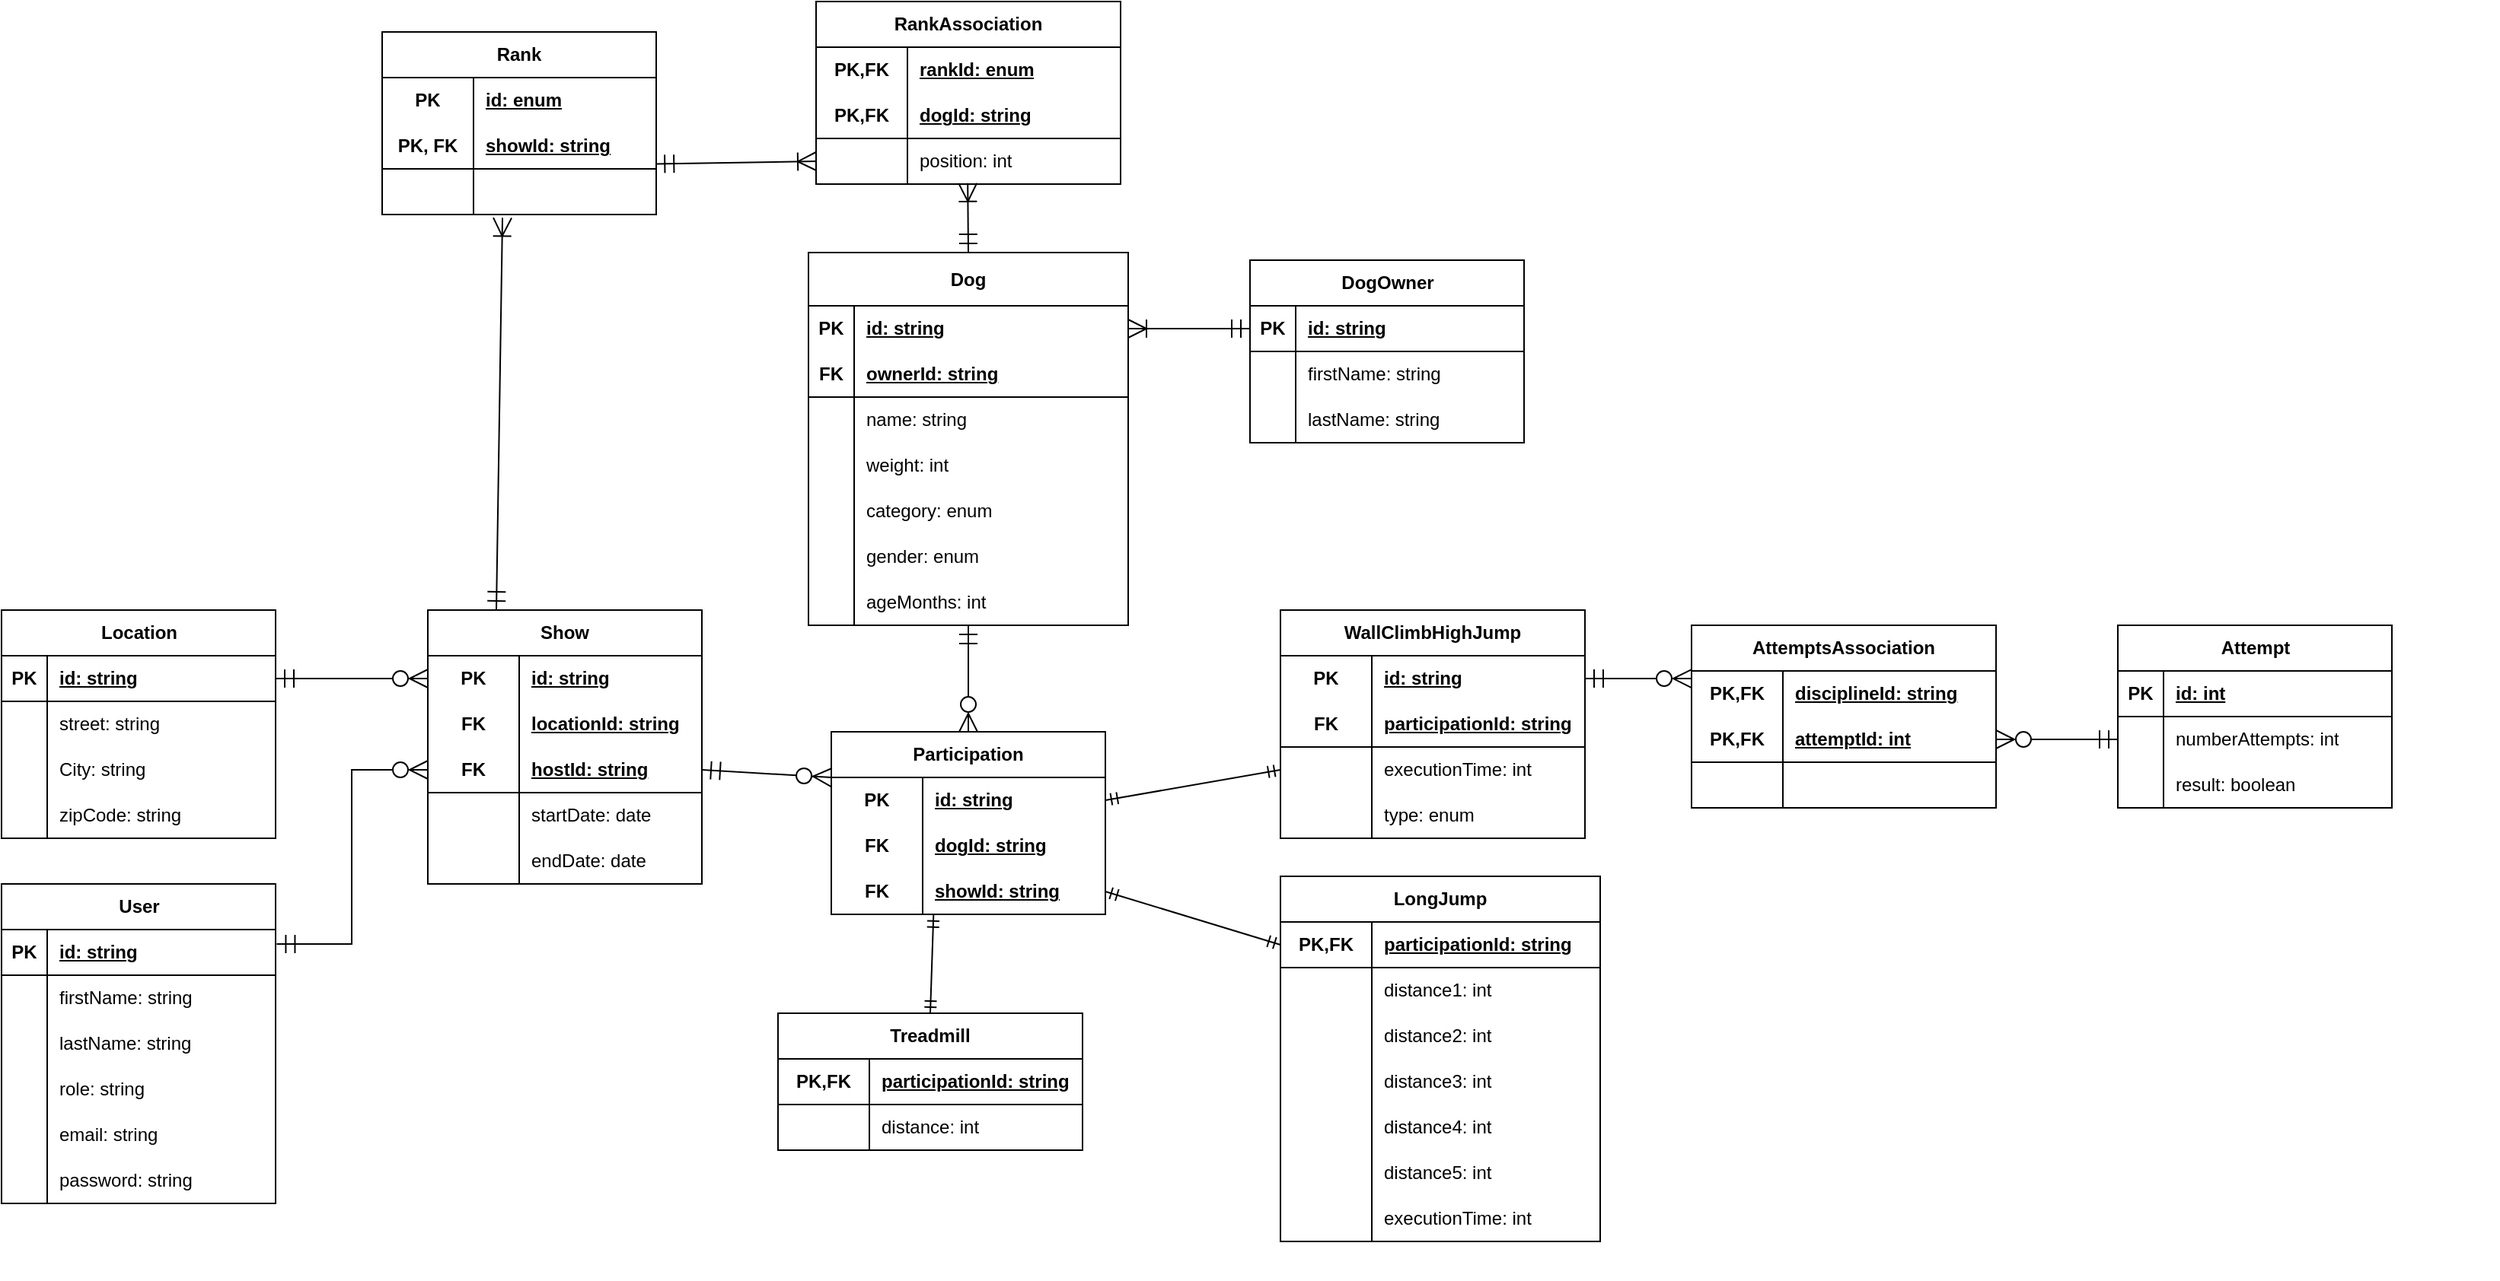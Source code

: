<mxfile version="27.2.0" pages="5">
  <diagram name="data-model" id="aVxq0frlJcUbIbibuvfA">
    <mxGraphModel dx="1892" dy="1711" grid="1" gridSize="10" guides="1" tooltips="1" connect="1" arrows="1" fold="1" page="1" pageScale="1" pageWidth="850" pageHeight="1100" math="0" shadow="0">
      <root>
        <mxCell id="0" />
        <mxCell id="1" parent="0" />
        <mxCell id="prn6kQwthtbXb22tJ-Ho-23" value="DogOwner" style="shape=table;startSize=30;container=1;collapsible=1;childLayout=tableLayout;fixedRows=1;rowLines=0;fontStyle=1;align=center;resizeLast=1;html=1;" parent="1" vertex="1">
          <mxGeometry x="370" y="10" width="180" height="120" as="geometry" />
        </mxCell>
        <mxCell id="prn6kQwthtbXb22tJ-Ho-36" value="" style="shape=tableRow;horizontal=0;startSize=0;swimlaneHead=0;swimlaneBody=0;fillColor=none;collapsible=0;dropTarget=0;points=[[0,0.5],[1,0.5]];portConstraint=eastwest;top=0;left=0;right=0;bottom=1;" parent="prn6kQwthtbXb22tJ-Ho-23" vertex="1">
          <mxGeometry y="30" width="180" height="30" as="geometry" />
        </mxCell>
        <mxCell id="prn6kQwthtbXb22tJ-Ho-37" value="PK" style="shape=partialRectangle;connectable=0;fillColor=none;top=0;left=0;bottom=0;right=0;fontStyle=1;overflow=hidden;whiteSpace=wrap;html=1;" parent="prn6kQwthtbXb22tJ-Ho-36" vertex="1">
          <mxGeometry width="30" height="30" as="geometry">
            <mxRectangle width="30" height="30" as="alternateBounds" />
          </mxGeometry>
        </mxCell>
        <mxCell id="prn6kQwthtbXb22tJ-Ho-38" value="id: string" style="shape=partialRectangle;connectable=0;fillColor=none;top=0;left=0;bottom=0;right=0;align=left;spacingLeft=6;fontStyle=5;overflow=hidden;whiteSpace=wrap;html=1;" parent="prn6kQwthtbXb22tJ-Ho-36" vertex="1">
          <mxGeometry x="30" width="150" height="30" as="geometry">
            <mxRectangle width="150" height="30" as="alternateBounds" />
          </mxGeometry>
        </mxCell>
        <mxCell id="prn6kQwthtbXb22tJ-Ho-27" value="" style="shape=tableRow;horizontal=0;startSize=0;swimlaneHead=0;swimlaneBody=0;fillColor=none;collapsible=0;dropTarget=0;points=[[0,0.5],[1,0.5]];portConstraint=eastwest;top=0;left=0;right=0;bottom=0;" parent="prn6kQwthtbXb22tJ-Ho-23" vertex="1">
          <mxGeometry y="60" width="180" height="30" as="geometry" />
        </mxCell>
        <mxCell id="prn6kQwthtbXb22tJ-Ho-28" value="" style="shape=partialRectangle;connectable=0;fillColor=none;top=0;left=0;bottom=0;right=0;editable=1;overflow=hidden;whiteSpace=wrap;html=1;" parent="prn6kQwthtbXb22tJ-Ho-27" vertex="1">
          <mxGeometry width="30" height="30" as="geometry">
            <mxRectangle width="30" height="30" as="alternateBounds" />
          </mxGeometry>
        </mxCell>
        <mxCell id="prn6kQwthtbXb22tJ-Ho-29" value="firstName: string" style="shape=partialRectangle;connectable=0;fillColor=none;top=0;left=0;bottom=0;right=0;align=left;spacingLeft=6;overflow=hidden;whiteSpace=wrap;html=1;" parent="prn6kQwthtbXb22tJ-Ho-27" vertex="1">
          <mxGeometry x="30" width="150" height="30" as="geometry">
            <mxRectangle width="150" height="30" as="alternateBounds" />
          </mxGeometry>
        </mxCell>
        <mxCell id="prn6kQwthtbXb22tJ-Ho-143" value="" style="shape=tableRow;horizontal=0;startSize=0;swimlaneHead=0;swimlaneBody=0;fillColor=none;collapsible=0;dropTarget=0;points=[[0,0.5],[1,0.5]];portConstraint=eastwest;top=0;left=0;right=0;bottom=0;" parent="prn6kQwthtbXb22tJ-Ho-23" vertex="1">
          <mxGeometry y="90" width="180" height="30" as="geometry" />
        </mxCell>
        <mxCell id="prn6kQwthtbXb22tJ-Ho-144" value="" style="shape=partialRectangle;connectable=0;fillColor=none;top=0;left=0;bottom=0;right=0;editable=1;overflow=hidden;whiteSpace=wrap;html=1;" parent="prn6kQwthtbXb22tJ-Ho-143" vertex="1">
          <mxGeometry width="30" height="30" as="geometry">
            <mxRectangle width="30" height="30" as="alternateBounds" />
          </mxGeometry>
        </mxCell>
        <mxCell id="prn6kQwthtbXb22tJ-Ho-145" value="lastName: string" style="shape=partialRectangle;connectable=0;fillColor=none;top=0;left=0;bottom=0;right=0;align=left;spacingLeft=6;overflow=hidden;whiteSpace=wrap;html=1;" parent="prn6kQwthtbXb22tJ-Ho-143" vertex="1">
          <mxGeometry x="30" width="150" height="30" as="geometry">
            <mxRectangle width="150" height="30" as="alternateBounds" />
          </mxGeometry>
        </mxCell>
        <mxCell id="prn6kQwthtbXb22tJ-Ho-69" value="Dog" style="shape=table;startSize=35;container=1;collapsible=1;childLayout=tableLayout;fixedRows=1;rowLines=0;fontStyle=1;align=center;resizeLast=1;html=1;whiteSpace=wrap;" parent="1" vertex="1">
          <mxGeometry x="80" y="5" width="210" height="245" as="geometry" />
        </mxCell>
        <mxCell id="prn6kQwthtbXb22tJ-Ho-85" value="" style="shape=tableRow;horizontal=0;startSize=0;swimlaneHead=0;swimlaneBody=0;fillColor=none;collapsible=0;dropTarget=0;points=[[0,0.5],[1,0.5]];portConstraint=eastwest;top=0;left=0;right=0;bottom=0;html=1;" parent="prn6kQwthtbXb22tJ-Ho-69" vertex="1">
          <mxGeometry y="35" width="210" height="30" as="geometry" />
        </mxCell>
        <mxCell id="prn6kQwthtbXb22tJ-Ho-86" value="PK" style="shape=partialRectangle;connectable=0;fillColor=none;top=0;left=0;bottom=0;right=0;fontStyle=1;overflow=hidden;html=1;whiteSpace=wrap;" parent="prn6kQwthtbXb22tJ-Ho-85" vertex="1">
          <mxGeometry width="30" height="30" as="geometry">
            <mxRectangle width="30" height="30" as="alternateBounds" />
          </mxGeometry>
        </mxCell>
        <mxCell id="prn6kQwthtbXb22tJ-Ho-87" value="id: string" style="shape=partialRectangle;connectable=0;fillColor=none;top=0;left=0;bottom=0;right=0;align=left;spacingLeft=6;fontStyle=5;overflow=hidden;html=1;whiteSpace=wrap;" parent="prn6kQwthtbXb22tJ-Ho-85" vertex="1">
          <mxGeometry x="30" width="180" height="30" as="geometry">
            <mxRectangle width="180" height="30" as="alternateBounds" />
          </mxGeometry>
        </mxCell>
        <mxCell id="prn6kQwthtbXb22tJ-Ho-73" value="" style="shape=tableRow;horizontal=0;startSize=0;swimlaneHead=0;swimlaneBody=0;fillColor=none;collapsible=0;dropTarget=0;points=[[0,0.5],[1,0.5]];portConstraint=eastwest;top=0;left=0;right=0;bottom=1;html=1;" parent="prn6kQwthtbXb22tJ-Ho-69" vertex="1">
          <mxGeometry y="65" width="210" height="30" as="geometry" />
        </mxCell>
        <mxCell id="prn6kQwthtbXb22tJ-Ho-74" value="FK" style="shape=partialRectangle;connectable=0;fillColor=none;top=0;left=0;bottom=0;right=0;fontStyle=1;overflow=hidden;html=1;whiteSpace=wrap;" parent="prn6kQwthtbXb22tJ-Ho-73" vertex="1">
          <mxGeometry width="30" height="30" as="geometry">
            <mxRectangle width="30" height="30" as="alternateBounds" />
          </mxGeometry>
        </mxCell>
        <mxCell id="prn6kQwthtbXb22tJ-Ho-75" value="ownerId: string" style="shape=partialRectangle;connectable=0;fillColor=none;top=0;left=0;bottom=0;right=0;align=left;spacingLeft=6;fontStyle=5;overflow=hidden;html=1;whiteSpace=wrap;" parent="prn6kQwthtbXb22tJ-Ho-73" vertex="1">
          <mxGeometry x="30" width="180" height="30" as="geometry">
            <mxRectangle width="180" height="30" as="alternateBounds" />
          </mxGeometry>
        </mxCell>
        <mxCell id="prn6kQwthtbXb22tJ-Ho-76" value="" style="shape=tableRow;horizontal=0;startSize=0;swimlaneHead=0;swimlaneBody=0;fillColor=none;collapsible=0;dropTarget=0;points=[[0,0.5],[1,0.5]];portConstraint=eastwest;top=0;left=0;right=0;bottom=0;html=1;" parent="prn6kQwthtbXb22tJ-Ho-69" vertex="1">
          <mxGeometry y="95" width="210" height="30" as="geometry" />
        </mxCell>
        <mxCell id="prn6kQwthtbXb22tJ-Ho-77" value="" style="shape=partialRectangle;connectable=0;fillColor=none;top=0;left=0;bottom=0;right=0;editable=1;overflow=hidden;html=1;whiteSpace=wrap;" parent="prn6kQwthtbXb22tJ-Ho-76" vertex="1">
          <mxGeometry width="30" height="30" as="geometry">
            <mxRectangle width="30" height="30" as="alternateBounds" />
          </mxGeometry>
        </mxCell>
        <mxCell id="prn6kQwthtbXb22tJ-Ho-78" value="name: string" style="shape=partialRectangle;connectable=0;fillColor=none;top=0;left=0;bottom=0;right=0;align=left;spacingLeft=6;overflow=hidden;html=1;whiteSpace=wrap;" parent="prn6kQwthtbXb22tJ-Ho-76" vertex="1">
          <mxGeometry x="30" width="180" height="30" as="geometry">
            <mxRectangle width="180" height="30" as="alternateBounds" />
          </mxGeometry>
        </mxCell>
        <mxCell id="prn6kQwthtbXb22tJ-Ho-79" value="" style="shape=tableRow;horizontal=0;startSize=0;swimlaneHead=0;swimlaneBody=0;fillColor=none;collapsible=0;dropTarget=0;points=[[0,0.5],[1,0.5]];portConstraint=eastwest;top=0;left=0;right=0;bottom=0;html=1;" parent="prn6kQwthtbXb22tJ-Ho-69" vertex="1">
          <mxGeometry y="125" width="210" height="30" as="geometry" />
        </mxCell>
        <mxCell id="prn6kQwthtbXb22tJ-Ho-80" value="" style="shape=partialRectangle;connectable=0;fillColor=none;top=0;left=0;bottom=0;right=0;editable=1;overflow=hidden;html=1;whiteSpace=wrap;" parent="prn6kQwthtbXb22tJ-Ho-79" vertex="1">
          <mxGeometry width="30" height="30" as="geometry">
            <mxRectangle width="30" height="30" as="alternateBounds" />
          </mxGeometry>
        </mxCell>
        <mxCell id="prn6kQwthtbXb22tJ-Ho-81" value="weight: int" style="shape=partialRectangle;connectable=0;fillColor=none;top=0;left=0;bottom=0;right=0;align=left;spacingLeft=6;overflow=hidden;html=1;whiteSpace=wrap;" parent="prn6kQwthtbXb22tJ-Ho-79" vertex="1">
          <mxGeometry x="30" width="180" height="30" as="geometry">
            <mxRectangle width="180" height="30" as="alternateBounds" />
          </mxGeometry>
        </mxCell>
        <mxCell id="lOSfS8wvwmvSaCnneXaT-45" value="" style="shape=tableRow;horizontal=0;startSize=0;swimlaneHead=0;swimlaneBody=0;fillColor=none;collapsible=0;dropTarget=0;points=[[0,0.5],[1,0.5]];portConstraint=eastwest;top=0;left=0;right=0;bottom=0;html=1;" parent="prn6kQwthtbXb22tJ-Ho-69" vertex="1">
          <mxGeometry y="155" width="210" height="30" as="geometry" />
        </mxCell>
        <mxCell id="lOSfS8wvwmvSaCnneXaT-46" value="" style="shape=partialRectangle;connectable=0;fillColor=none;top=0;left=0;bottom=0;right=0;editable=1;overflow=hidden;html=1;whiteSpace=wrap;" parent="lOSfS8wvwmvSaCnneXaT-45" vertex="1">
          <mxGeometry width="30" height="30" as="geometry">
            <mxRectangle width="30" height="30" as="alternateBounds" />
          </mxGeometry>
        </mxCell>
        <mxCell id="lOSfS8wvwmvSaCnneXaT-47" value="category: enum" style="shape=partialRectangle;connectable=0;fillColor=none;top=0;left=0;bottom=0;right=0;align=left;spacingLeft=6;overflow=hidden;html=1;whiteSpace=wrap;" parent="lOSfS8wvwmvSaCnneXaT-45" vertex="1">
          <mxGeometry x="30" width="180" height="30" as="geometry">
            <mxRectangle width="180" height="30" as="alternateBounds" />
          </mxGeometry>
        </mxCell>
        <mxCell id="prn6kQwthtbXb22tJ-Ho-201" value="" style="shape=tableRow;horizontal=0;startSize=0;swimlaneHead=0;swimlaneBody=0;fillColor=none;collapsible=0;dropTarget=0;points=[[0,0.5],[1,0.5]];portConstraint=eastwest;top=0;left=0;right=0;bottom=0;html=1;" parent="prn6kQwthtbXb22tJ-Ho-69" vertex="1">
          <mxGeometry y="185" width="210" height="30" as="geometry" />
        </mxCell>
        <mxCell id="prn6kQwthtbXb22tJ-Ho-202" value="" style="shape=partialRectangle;connectable=0;fillColor=none;top=0;left=0;bottom=0;right=0;editable=1;overflow=hidden;html=1;whiteSpace=wrap;" parent="prn6kQwthtbXb22tJ-Ho-201" vertex="1">
          <mxGeometry width="30" height="30" as="geometry">
            <mxRectangle width="30" height="30" as="alternateBounds" />
          </mxGeometry>
        </mxCell>
        <mxCell id="prn6kQwthtbXb22tJ-Ho-203" value="gender: enum" style="shape=partialRectangle;connectable=0;fillColor=none;top=0;left=0;bottom=0;right=0;align=left;spacingLeft=6;overflow=hidden;html=1;whiteSpace=wrap;" parent="prn6kQwthtbXb22tJ-Ho-201" vertex="1">
          <mxGeometry x="30" width="180" height="30" as="geometry">
            <mxRectangle width="180" height="30" as="alternateBounds" />
          </mxGeometry>
        </mxCell>
        <mxCell id="prn6kQwthtbXb22tJ-Ho-121" value="" style="shape=tableRow;horizontal=0;startSize=0;swimlaneHead=0;swimlaneBody=0;fillColor=none;collapsible=0;dropTarget=0;points=[[0,0.5],[1,0.5]];portConstraint=eastwest;top=0;left=0;right=0;bottom=0;html=1;" parent="prn6kQwthtbXb22tJ-Ho-69" vertex="1">
          <mxGeometry y="215" width="210" height="30" as="geometry" />
        </mxCell>
        <mxCell id="prn6kQwthtbXb22tJ-Ho-122" value="" style="shape=partialRectangle;connectable=0;fillColor=none;top=0;left=0;bottom=0;right=0;editable=1;overflow=hidden;html=1;whiteSpace=wrap;" parent="prn6kQwthtbXb22tJ-Ho-121" vertex="1">
          <mxGeometry width="30" height="30" as="geometry">
            <mxRectangle width="30" height="30" as="alternateBounds" />
          </mxGeometry>
        </mxCell>
        <mxCell id="prn6kQwthtbXb22tJ-Ho-123" value="ageMonths: int" style="shape=partialRectangle;connectable=0;fillColor=none;top=0;left=0;bottom=0;right=0;align=left;spacingLeft=6;overflow=hidden;html=1;whiteSpace=wrap;" parent="prn6kQwthtbXb22tJ-Ho-121" vertex="1">
          <mxGeometry x="30" width="180" height="30" as="geometry">
            <mxRectangle width="180" height="30" as="alternateBounds" />
          </mxGeometry>
        </mxCell>
        <mxCell id="prn6kQwthtbXb22tJ-Ho-88" value="" style="fontSize=12;html=1;endArrow=ERoneToMany;startArrow=ERmandOne;rounded=0;exitX=0;exitY=0.5;exitDx=0;exitDy=0;endSize=10;startSize=10;entryX=1;entryY=0.5;entryDx=0;entryDy=0;" parent="1" source="prn6kQwthtbXb22tJ-Ho-36" target="prn6kQwthtbXb22tJ-Ho-85" edge="1">
          <mxGeometry width="100" height="100" relative="1" as="geometry">
            <mxPoint x="370" y="370" as="sourcePoint" />
            <mxPoint x="330" y="100" as="targetPoint" />
          </mxGeometry>
        </mxCell>
        <mxCell id="prn6kQwthtbXb22tJ-Ho-166" value="Show" style="shape=table;startSize=30;container=1;collapsible=1;childLayout=tableLayout;fixedRows=1;rowLines=0;fontStyle=1;align=center;resizeLast=1;html=1;whiteSpace=wrap;" parent="1" vertex="1">
          <mxGeometry x="-170" y="240" width="180" height="180" as="geometry" />
        </mxCell>
        <mxCell id="prn6kQwthtbXb22tJ-Ho-167" value="" style="shape=tableRow;horizontal=0;startSize=0;swimlaneHead=0;swimlaneBody=0;fillColor=none;collapsible=0;dropTarget=0;points=[[0,0.5],[1,0.5]];portConstraint=eastwest;top=0;left=0;right=0;bottom=0;html=1;" parent="prn6kQwthtbXb22tJ-Ho-166" vertex="1">
          <mxGeometry y="30" width="180" height="30" as="geometry" />
        </mxCell>
        <mxCell id="prn6kQwthtbXb22tJ-Ho-168" value="PK" style="shape=partialRectangle;connectable=0;fillColor=none;top=0;left=0;bottom=0;right=0;fontStyle=1;overflow=hidden;html=1;whiteSpace=wrap;" parent="prn6kQwthtbXb22tJ-Ho-167" vertex="1">
          <mxGeometry width="60" height="30" as="geometry">
            <mxRectangle width="60" height="30" as="alternateBounds" />
          </mxGeometry>
        </mxCell>
        <mxCell id="prn6kQwthtbXb22tJ-Ho-169" value="id: string" style="shape=partialRectangle;connectable=0;fillColor=none;top=0;left=0;bottom=0;right=0;align=left;spacingLeft=6;fontStyle=5;overflow=hidden;html=1;whiteSpace=wrap;" parent="prn6kQwthtbXb22tJ-Ho-167" vertex="1">
          <mxGeometry x="60" width="120" height="30" as="geometry">
            <mxRectangle width="120" height="30" as="alternateBounds" />
          </mxGeometry>
        </mxCell>
        <mxCell id="prn6kQwthtbXb22tJ-Ho-182" value="" style="shape=tableRow;horizontal=0;startSize=0;swimlaneHead=0;swimlaneBody=0;fillColor=none;collapsible=0;dropTarget=0;points=[[0,0.5],[1,0.5]];portConstraint=eastwest;top=0;left=0;right=0;bottom=0;html=1;" parent="prn6kQwthtbXb22tJ-Ho-166" vertex="1">
          <mxGeometry y="60" width="180" height="30" as="geometry" />
        </mxCell>
        <mxCell id="prn6kQwthtbXb22tJ-Ho-183" value="FK" style="shape=partialRectangle;connectable=0;fillColor=none;top=0;left=0;bottom=0;right=0;fontStyle=1;overflow=hidden;html=1;whiteSpace=wrap;" parent="prn6kQwthtbXb22tJ-Ho-182" vertex="1">
          <mxGeometry width="60" height="30" as="geometry">
            <mxRectangle width="60" height="30" as="alternateBounds" />
          </mxGeometry>
        </mxCell>
        <mxCell id="prn6kQwthtbXb22tJ-Ho-184" value="locationId: string" style="shape=partialRectangle;connectable=0;fillColor=none;top=0;left=0;bottom=0;right=0;align=left;spacingLeft=6;fontStyle=5;overflow=hidden;html=1;whiteSpace=wrap;" parent="prn6kQwthtbXb22tJ-Ho-182" vertex="1">
          <mxGeometry x="60" width="120" height="30" as="geometry">
            <mxRectangle width="120" height="30" as="alternateBounds" />
          </mxGeometry>
        </mxCell>
        <mxCell id="prn6kQwthtbXb22tJ-Ho-170" value="" style="shape=tableRow;horizontal=0;startSize=0;swimlaneHead=0;swimlaneBody=0;fillColor=none;collapsible=0;dropTarget=0;points=[[0,0.5],[1,0.5]];portConstraint=eastwest;top=0;left=0;right=0;bottom=1;html=1;" parent="prn6kQwthtbXb22tJ-Ho-166" vertex="1">
          <mxGeometry y="90" width="180" height="30" as="geometry" />
        </mxCell>
        <mxCell id="prn6kQwthtbXb22tJ-Ho-171" value="FK" style="shape=partialRectangle;connectable=0;fillColor=none;top=0;left=0;bottom=0;right=0;fontStyle=1;overflow=hidden;html=1;whiteSpace=wrap;" parent="prn6kQwthtbXb22tJ-Ho-170" vertex="1">
          <mxGeometry width="60" height="30" as="geometry">
            <mxRectangle width="60" height="30" as="alternateBounds" />
          </mxGeometry>
        </mxCell>
        <mxCell id="prn6kQwthtbXb22tJ-Ho-172" value="hostId: string" style="shape=partialRectangle;connectable=0;fillColor=none;top=0;left=0;bottom=0;right=0;align=left;spacingLeft=6;fontStyle=5;overflow=hidden;html=1;whiteSpace=wrap;" parent="prn6kQwthtbXb22tJ-Ho-170" vertex="1">
          <mxGeometry x="60" width="120" height="30" as="geometry">
            <mxRectangle width="120" height="30" as="alternateBounds" />
          </mxGeometry>
        </mxCell>
        <mxCell id="prn6kQwthtbXb22tJ-Ho-173" value="" style="shape=tableRow;horizontal=0;startSize=0;swimlaneHead=0;swimlaneBody=0;fillColor=none;collapsible=0;dropTarget=0;points=[[0,0.5],[1,0.5]];portConstraint=eastwest;top=0;left=0;right=0;bottom=0;html=1;" parent="prn6kQwthtbXb22tJ-Ho-166" vertex="1">
          <mxGeometry y="120" width="180" height="30" as="geometry" />
        </mxCell>
        <mxCell id="prn6kQwthtbXb22tJ-Ho-174" value="" style="shape=partialRectangle;connectable=0;fillColor=none;top=0;left=0;bottom=0;right=0;editable=1;overflow=hidden;html=1;whiteSpace=wrap;" parent="prn6kQwthtbXb22tJ-Ho-173" vertex="1">
          <mxGeometry width="60" height="30" as="geometry">
            <mxRectangle width="60" height="30" as="alternateBounds" />
          </mxGeometry>
        </mxCell>
        <mxCell id="prn6kQwthtbXb22tJ-Ho-175" value="startDate: date" style="shape=partialRectangle;connectable=0;fillColor=none;top=0;left=0;bottom=0;right=0;align=left;spacingLeft=6;overflow=hidden;html=1;whiteSpace=wrap;" parent="prn6kQwthtbXb22tJ-Ho-173" vertex="1">
          <mxGeometry x="60" width="120" height="30" as="geometry">
            <mxRectangle width="120" height="30" as="alternateBounds" />
          </mxGeometry>
        </mxCell>
        <mxCell id="prn6kQwthtbXb22tJ-Ho-179" value="" style="shape=tableRow;horizontal=0;startSize=0;swimlaneHead=0;swimlaneBody=0;fillColor=none;collapsible=0;dropTarget=0;points=[[0,0.5],[1,0.5]];portConstraint=eastwest;top=0;left=0;right=0;bottom=0;html=1;" parent="prn6kQwthtbXb22tJ-Ho-166" vertex="1">
          <mxGeometry y="150" width="180" height="30" as="geometry" />
        </mxCell>
        <mxCell id="prn6kQwthtbXb22tJ-Ho-180" value="" style="shape=partialRectangle;connectable=0;fillColor=none;top=0;left=0;bottom=0;right=0;editable=1;overflow=hidden;html=1;whiteSpace=wrap;" parent="prn6kQwthtbXb22tJ-Ho-179" vertex="1">
          <mxGeometry width="60" height="30" as="geometry">
            <mxRectangle width="60" height="30" as="alternateBounds" />
          </mxGeometry>
        </mxCell>
        <mxCell id="prn6kQwthtbXb22tJ-Ho-181" value="endDate: date" style="shape=partialRectangle;connectable=0;fillColor=none;top=0;left=0;bottom=0;right=0;align=left;spacingLeft=6;overflow=hidden;html=1;whiteSpace=wrap;" parent="prn6kQwthtbXb22tJ-Ho-179" vertex="1">
          <mxGeometry x="60" width="120" height="30" as="geometry">
            <mxRectangle width="120" height="30" as="alternateBounds" />
          </mxGeometry>
        </mxCell>
        <mxCell id="prn6kQwthtbXb22tJ-Ho-185" value="Participation" style="shape=table;startSize=30;container=1;collapsible=1;childLayout=tableLayout;fixedRows=1;rowLines=0;fontStyle=1;align=center;resizeLast=1;html=1;whiteSpace=wrap;" parent="1" vertex="1">
          <mxGeometry x="95" y="320" width="180" height="120" as="geometry" />
        </mxCell>
        <mxCell id="prn6kQwthtbXb22tJ-Ho-186" value="" style="shape=tableRow;horizontal=0;startSize=0;swimlaneHead=0;swimlaneBody=0;fillColor=none;collapsible=0;dropTarget=0;points=[[0,0.5],[1,0.5]];portConstraint=eastwest;top=0;left=0;right=0;bottom=0;html=1;" parent="prn6kQwthtbXb22tJ-Ho-185" vertex="1">
          <mxGeometry y="30" width="180" height="30" as="geometry" />
        </mxCell>
        <mxCell id="prn6kQwthtbXb22tJ-Ho-187" value="PK" style="shape=partialRectangle;connectable=0;fillColor=none;top=0;left=0;bottom=0;right=0;fontStyle=1;overflow=hidden;html=1;whiteSpace=wrap;" parent="prn6kQwthtbXb22tJ-Ho-186" vertex="1">
          <mxGeometry width="60" height="30" as="geometry">
            <mxRectangle width="60" height="30" as="alternateBounds" />
          </mxGeometry>
        </mxCell>
        <mxCell id="prn6kQwthtbXb22tJ-Ho-188" value="id: string" style="shape=partialRectangle;connectable=0;fillColor=none;top=0;left=0;bottom=0;right=0;align=left;spacingLeft=6;fontStyle=5;overflow=hidden;html=1;whiteSpace=wrap;" parent="prn6kQwthtbXb22tJ-Ho-186" vertex="1">
          <mxGeometry x="60" width="120" height="30" as="geometry">
            <mxRectangle width="120" height="30" as="alternateBounds" />
          </mxGeometry>
        </mxCell>
        <mxCell id="DfbUBhuyO7l-zUTIOBK0-12" value="" style="shape=tableRow;horizontal=0;startSize=0;swimlaneHead=0;swimlaneBody=0;fillColor=none;collapsible=0;dropTarget=0;points=[[0,0.5],[1,0.5]];portConstraint=eastwest;top=0;left=0;right=0;bottom=0;html=1;" parent="prn6kQwthtbXb22tJ-Ho-185" vertex="1">
          <mxGeometry y="60" width="180" height="30" as="geometry" />
        </mxCell>
        <mxCell id="DfbUBhuyO7l-zUTIOBK0-13" value="FK" style="shape=partialRectangle;connectable=0;fillColor=none;top=0;left=0;bottom=0;right=0;fontStyle=1;overflow=hidden;html=1;whiteSpace=wrap;" parent="DfbUBhuyO7l-zUTIOBK0-12" vertex="1">
          <mxGeometry width="60" height="30" as="geometry">
            <mxRectangle width="60" height="30" as="alternateBounds" />
          </mxGeometry>
        </mxCell>
        <mxCell id="DfbUBhuyO7l-zUTIOBK0-14" value="dogId: string" style="shape=partialRectangle;connectable=0;fillColor=none;top=0;left=0;bottom=0;right=0;align=left;spacingLeft=6;fontStyle=5;overflow=hidden;html=1;whiteSpace=wrap;" parent="DfbUBhuyO7l-zUTIOBK0-12" vertex="1">
          <mxGeometry x="60" width="120" height="30" as="geometry">
            <mxRectangle width="120" height="30" as="alternateBounds" />
          </mxGeometry>
        </mxCell>
        <mxCell id="prn6kQwthtbXb22tJ-Ho-189" value="" style="shape=tableRow;horizontal=0;startSize=0;swimlaneHead=0;swimlaneBody=0;fillColor=none;collapsible=0;dropTarget=0;points=[[0,0.5],[1,0.5]];portConstraint=eastwest;top=0;left=0;right=0;bottom=1;html=1;" parent="prn6kQwthtbXb22tJ-Ho-185" vertex="1">
          <mxGeometry y="90" width="180" height="30" as="geometry" />
        </mxCell>
        <mxCell id="prn6kQwthtbXb22tJ-Ho-190" value="FK" style="shape=partialRectangle;connectable=0;fillColor=none;top=0;left=0;bottom=0;right=0;fontStyle=1;overflow=hidden;html=1;whiteSpace=wrap;" parent="prn6kQwthtbXb22tJ-Ho-189" vertex="1">
          <mxGeometry width="60" height="30" as="geometry">
            <mxRectangle width="60" height="30" as="alternateBounds" />
          </mxGeometry>
        </mxCell>
        <mxCell id="prn6kQwthtbXb22tJ-Ho-191" value="showId: string" style="shape=partialRectangle;connectable=0;fillColor=none;top=0;left=0;bottom=0;right=0;align=left;spacingLeft=6;fontStyle=5;overflow=hidden;html=1;whiteSpace=wrap;" parent="prn6kQwthtbXb22tJ-Ho-189" vertex="1">
          <mxGeometry x="60" width="120" height="30" as="geometry">
            <mxRectangle width="120" height="30" as="alternateBounds" />
          </mxGeometry>
        </mxCell>
        <mxCell id="prn6kQwthtbXb22tJ-Ho-200" value="" style="fontSize=12;html=1;endArrow=ERzeroToMany;startArrow=ERmandOne;rounded=0;entryX=0;entryY=0.25;entryDx=0;entryDy=0;exitX=1;exitY=0.5;exitDx=0;exitDy=0;endSize=10;startSize=10;" parent="1" source="prn6kQwthtbXb22tJ-Ho-170" target="prn6kQwthtbXb22tJ-Ho-185" edge="1">
          <mxGeometry width="100" height="100" relative="1" as="geometry">
            <mxPoint x="-720" y="35" as="sourcePoint" />
            <mxPoint x="-710" y="320" as="targetPoint" />
          </mxGeometry>
        </mxCell>
        <mxCell id="prn6kQwthtbXb22tJ-Ho-204" value="Location" style="shape=table;startSize=30;container=1;collapsible=1;childLayout=tableLayout;fixedRows=1;rowLines=0;fontStyle=1;align=center;resizeLast=1;html=1;" parent="1" vertex="1">
          <mxGeometry x="-450" y="240" width="180" height="150" as="geometry" />
        </mxCell>
        <mxCell id="prn6kQwthtbXb22tJ-Ho-205" value="" style="shape=tableRow;horizontal=0;startSize=0;swimlaneHead=0;swimlaneBody=0;fillColor=none;collapsible=0;dropTarget=0;points=[[0,0.5],[1,0.5]];portConstraint=eastwest;top=0;left=0;right=0;bottom=1;" parent="prn6kQwthtbXb22tJ-Ho-204" vertex="1">
          <mxGeometry y="30" width="180" height="30" as="geometry" />
        </mxCell>
        <mxCell id="prn6kQwthtbXb22tJ-Ho-206" value="PK" style="shape=partialRectangle;connectable=0;fillColor=none;top=0;left=0;bottom=0;right=0;fontStyle=1;overflow=hidden;whiteSpace=wrap;html=1;" parent="prn6kQwthtbXb22tJ-Ho-205" vertex="1">
          <mxGeometry width="30" height="30" as="geometry">
            <mxRectangle width="30" height="30" as="alternateBounds" />
          </mxGeometry>
        </mxCell>
        <mxCell id="prn6kQwthtbXb22tJ-Ho-207" value="id: string" style="shape=partialRectangle;connectable=0;fillColor=none;top=0;left=0;bottom=0;right=0;align=left;spacingLeft=6;fontStyle=5;overflow=hidden;whiteSpace=wrap;html=1;" parent="prn6kQwthtbXb22tJ-Ho-205" vertex="1">
          <mxGeometry x="30" width="150" height="30" as="geometry">
            <mxRectangle width="150" height="30" as="alternateBounds" />
          </mxGeometry>
        </mxCell>
        <mxCell id="prn6kQwthtbXb22tJ-Ho-208" value="" style="shape=tableRow;horizontal=0;startSize=0;swimlaneHead=0;swimlaneBody=0;fillColor=none;collapsible=0;dropTarget=0;points=[[0,0.5],[1,0.5]];portConstraint=eastwest;top=0;left=0;right=0;bottom=0;" parent="prn6kQwthtbXb22tJ-Ho-204" vertex="1">
          <mxGeometry y="60" width="180" height="30" as="geometry" />
        </mxCell>
        <mxCell id="prn6kQwthtbXb22tJ-Ho-209" value="" style="shape=partialRectangle;connectable=0;fillColor=none;top=0;left=0;bottom=0;right=0;editable=1;overflow=hidden;whiteSpace=wrap;html=1;" parent="prn6kQwthtbXb22tJ-Ho-208" vertex="1">
          <mxGeometry width="30" height="30" as="geometry">
            <mxRectangle width="30" height="30" as="alternateBounds" />
          </mxGeometry>
        </mxCell>
        <mxCell id="prn6kQwthtbXb22tJ-Ho-210" value="street: string" style="shape=partialRectangle;connectable=0;fillColor=none;top=0;left=0;bottom=0;right=0;align=left;spacingLeft=6;overflow=hidden;whiteSpace=wrap;html=1;" parent="prn6kQwthtbXb22tJ-Ho-208" vertex="1">
          <mxGeometry x="30" width="150" height="30" as="geometry">
            <mxRectangle width="150" height="30" as="alternateBounds" />
          </mxGeometry>
        </mxCell>
        <mxCell id="prn6kQwthtbXb22tJ-Ho-211" value="" style="shape=tableRow;horizontal=0;startSize=0;swimlaneHead=0;swimlaneBody=0;fillColor=none;collapsible=0;dropTarget=0;points=[[0,0.5],[1,0.5]];portConstraint=eastwest;top=0;left=0;right=0;bottom=0;" parent="prn6kQwthtbXb22tJ-Ho-204" vertex="1">
          <mxGeometry y="90" width="180" height="30" as="geometry" />
        </mxCell>
        <mxCell id="prn6kQwthtbXb22tJ-Ho-212" value="" style="shape=partialRectangle;connectable=0;fillColor=none;top=0;left=0;bottom=0;right=0;editable=1;overflow=hidden;whiteSpace=wrap;html=1;" parent="prn6kQwthtbXb22tJ-Ho-211" vertex="1">
          <mxGeometry width="30" height="30" as="geometry">
            <mxRectangle width="30" height="30" as="alternateBounds" />
          </mxGeometry>
        </mxCell>
        <mxCell id="prn6kQwthtbXb22tJ-Ho-213" value="City: string" style="shape=partialRectangle;connectable=0;fillColor=none;top=0;left=0;bottom=0;right=0;align=left;spacingLeft=6;overflow=hidden;whiteSpace=wrap;html=1;" parent="prn6kQwthtbXb22tJ-Ho-211" vertex="1">
          <mxGeometry x="30" width="150" height="30" as="geometry">
            <mxRectangle width="150" height="30" as="alternateBounds" />
          </mxGeometry>
        </mxCell>
        <mxCell id="prn6kQwthtbXb22tJ-Ho-214" value="" style="shape=tableRow;horizontal=0;startSize=0;swimlaneHead=0;swimlaneBody=0;fillColor=none;collapsible=0;dropTarget=0;points=[[0,0.5],[1,0.5]];portConstraint=eastwest;top=0;left=0;right=0;bottom=0;" parent="prn6kQwthtbXb22tJ-Ho-204" vertex="1">
          <mxGeometry y="120" width="180" height="30" as="geometry" />
        </mxCell>
        <mxCell id="prn6kQwthtbXb22tJ-Ho-215" value="" style="shape=partialRectangle;connectable=0;fillColor=none;top=0;left=0;bottom=0;right=0;editable=1;overflow=hidden;whiteSpace=wrap;html=1;" parent="prn6kQwthtbXb22tJ-Ho-214" vertex="1">
          <mxGeometry width="30" height="30" as="geometry">
            <mxRectangle width="30" height="30" as="alternateBounds" />
          </mxGeometry>
        </mxCell>
        <mxCell id="prn6kQwthtbXb22tJ-Ho-216" value="zipCode: string" style="shape=partialRectangle;connectable=0;fillColor=none;top=0;left=0;bottom=0;right=0;align=left;spacingLeft=6;overflow=hidden;whiteSpace=wrap;html=1;" parent="prn6kQwthtbXb22tJ-Ho-214" vertex="1">
          <mxGeometry x="30" width="150" height="30" as="geometry">
            <mxRectangle width="150" height="30" as="alternateBounds" />
          </mxGeometry>
        </mxCell>
        <mxCell id="prn6kQwthtbXb22tJ-Ho-217" value="" style="fontSize=12;html=1;endArrow=ERzeroToMany;startArrow=ERmandOne;rounded=0;entryX=0;entryY=0.5;entryDx=0;entryDy=0;exitX=1;exitY=0.5;exitDx=0;exitDy=0;endSize=10;startSize=10;" parent="1" source="prn6kQwthtbXb22tJ-Ho-205" target="prn6kQwthtbXb22tJ-Ho-167" edge="1">
          <mxGeometry width="100" height="100" relative="1" as="geometry">
            <mxPoint x="-350" y="145" as="sourcePoint" />
            <mxPoint x="-490" y="145" as="targetPoint" />
          </mxGeometry>
        </mxCell>
        <mxCell id="prn6kQwthtbXb22tJ-Ho-218" value="Treadmill" style="shape=table;startSize=30;container=1;collapsible=1;childLayout=tableLayout;fixedRows=1;rowLines=0;fontStyle=1;align=center;resizeLast=1;html=1;whiteSpace=wrap;" parent="1" vertex="1">
          <mxGeometry x="60" y="505" width="200" height="90" as="geometry" />
        </mxCell>
        <mxCell id="prn6kQwthtbXb22tJ-Ho-222" value="" style="shape=tableRow;horizontal=0;startSize=0;swimlaneHead=0;swimlaneBody=0;fillColor=none;collapsible=0;dropTarget=0;points=[[0,0.5],[1,0.5]];portConstraint=eastwest;top=0;left=0;right=0;bottom=1;html=1;" parent="prn6kQwthtbXb22tJ-Ho-218" vertex="1">
          <mxGeometry y="30" width="200" height="30" as="geometry" />
        </mxCell>
        <mxCell id="prn6kQwthtbXb22tJ-Ho-223" value="PK,FK" style="shape=partialRectangle;connectable=0;fillColor=none;top=0;left=0;bottom=0;right=0;fontStyle=1;overflow=hidden;html=1;whiteSpace=wrap;" parent="prn6kQwthtbXb22tJ-Ho-222" vertex="1">
          <mxGeometry width="60" height="30" as="geometry">
            <mxRectangle width="60" height="30" as="alternateBounds" />
          </mxGeometry>
        </mxCell>
        <mxCell id="prn6kQwthtbXb22tJ-Ho-224" value="participationId: string" style="shape=partialRectangle;connectable=0;fillColor=none;top=0;left=0;bottom=0;right=0;align=left;spacingLeft=6;fontStyle=5;overflow=hidden;html=1;whiteSpace=wrap;" parent="prn6kQwthtbXb22tJ-Ho-222" vertex="1">
          <mxGeometry x="60" width="140" height="30" as="geometry">
            <mxRectangle width="140" height="30" as="alternateBounds" />
          </mxGeometry>
        </mxCell>
        <mxCell id="prn6kQwthtbXb22tJ-Ho-225" value="" style="shape=tableRow;horizontal=0;startSize=0;swimlaneHead=0;swimlaneBody=0;fillColor=none;collapsible=0;dropTarget=0;points=[[0,0.5],[1,0.5]];portConstraint=eastwest;top=0;left=0;right=0;bottom=0;html=1;" parent="prn6kQwthtbXb22tJ-Ho-218" vertex="1">
          <mxGeometry y="60" width="200" height="30" as="geometry" />
        </mxCell>
        <mxCell id="prn6kQwthtbXb22tJ-Ho-226" value="" style="shape=partialRectangle;connectable=0;fillColor=none;top=0;left=0;bottom=0;right=0;editable=1;overflow=hidden;html=1;whiteSpace=wrap;" parent="prn6kQwthtbXb22tJ-Ho-225" vertex="1">
          <mxGeometry width="60" height="30" as="geometry">
            <mxRectangle width="60" height="30" as="alternateBounds" />
          </mxGeometry>
        </mxCell>
        <mxCell id="prn6kQwthtbXb22tJ-Ho-227" value="distance: int" style="shape=partialRectangle;connectable=0;fillColor=none;top=0;left=0;bottom=0;right=0;align=left;spacingLeft=6;overflow=hidden;html=1;whiteSpace=wrap;" parent="prn6kQwthtbXb22tJ-Ho-225" vertex="1">
          <mxGeometry x="60" width="140" height="30" as="geometry">
            <mxRectangle width="140" height="30" as="alternateBounds" />
          </mxGeometry>
        </mxCell>
        <mxCell id="prn6kQwthtbXb22tJ-Ho-231" value="" style="fontSize=12;html=1;endArrow=ERzeroToMany;startArrow=ERmandOne;rounded=0;entryX=0.5;entryY=0;entryDx=0;entryDy=0;endSize=10;startSize=10;" parent="1" source="prn6kQwthtbXb22tJ-Ho-121" target="prn6kQwthtbXb22tJ-Ho-185" edge="1">
          <mxGeometry width="100" height="100" relative="1" as="geometry">
            <mxPoint x="-79" y="279" as="sourcePoint" />
            <mxPoint x="-80" y="200" as="targetPoint" />
          </mxGeometry>
        </mxCell>
        <mxCell id="prn6kQwthtbXb22tJ-Ho-234" value="LongJump" style="shape=table;startSize=30;container=1;collapsible=1;childLayout=tableLayout;fixedRows=1;rowLines=0;fontStyle=1;align=center;resizeLast=1;html=1;whiteSpace=wrap;" parent="1" vertex="1">
          <mxGeometry x="390" y="415" width="210" height="240" as="geometry" />
        </mxCell>
        <mxCell id="prn6kQwthtbXb22tJ-Ho-238" value="" style="shape=tableRow;horizontal=0;startSize=0;swimlaneHead=0;swimlaneBody=0;fillColor=none;collapsible=0;dropTarget=0;points=[[0,0.5],[1,0.5]];portConstraint=eastwest;top=0;left=0;right=0;bottom=1;html=1;" parent="prn6kQwthtbXb22tJ-Ho-234" vertex="1">
          <mxGeometry y="30" width="210" height="30" as="geometry" />
        </mxCell>
        <mxCell id="prn6kQwthtbXb22tJ-Ho-239" value="PK,FK" style="shape=partialRectangle;connectable=0;fillColor=none;top=0;left=0;bottom=0;right=0;fontStyle=1;overflow=hidden;html=1;whiteSpace=wrap;" parent="prn6kQwthtbXb22tJ-Ho-238" vertex="1">
          <mxGeometry width="60" height="30" as="geometry">
            <mxRectangle width="60" height="30" as="alternateBounds" />
          </mxGeometry>
        </mxCell>
        <mxCell id="prn6kQwthtbXb22tJ-Ho-240" value="participationId: string" style="shape=partialRectangle;connectable=0;fillColor=none;top=0;left=0;bottom=0;right=0;align=left;spacingLeft=6;fontStyle=5;overflow=hidden;html=1;whiteSpace=wrap;" parent="prn6kQwthtbXb22tJ-Ho-238" vertex="1">
          <mxGeometry x="60" width="150" height="30" as="geometry">
            <mxRectangle width="150" height="30" as="alternateBounds" />
          </mxGeometry>
        </mxCell>
        <mxCell id="prn6kQwthtbXb22tJ-Ho-241" value="" style="shape=tableRow;horizontal=0;startSize=0;swimlaneHead=0;swimlaneBody=0;fillColor=none;collapsible=0;dropTarget=0;points=[[0,0.5],[1,0.5]];portConstraint=eastwest;top=0;left=0;right=0;bottom=0;html=1;" parent="prn6kQwthtbXb22tJ-Ho-234" vertex="1">
          <mxGeometry y="60" width="210" height="30" as="geometry" />
        </mxCell>
        <mxCell id="prn6kQwthtbXb22tJ-Ho-242" value="" style="shape=partialRectangle;connectable=0;fillColor=none;top=0;left=0;bottom=0;right=0;editable=1;overflow=hidden;html=1;whiteSpace=wrap;" parent="prn6kQwthtbXb22tJ-Ho-241" vertex="1">
          <mxGeometry width="60" height="30" as="geometry">
            <mxRectangle width="60" height="30" as="alternateBounds" />
          </mxGeometry>
        </mxCell>
        <mxCell id="prn6kQwthtbXb22tJ-Ho-243" value="distance1: int" style="shape=partialRectangle;connectable=0;fillColor=none;top=0;left=0;bottom=0;right=0;align=left;spacingLeft=6;overflow=hidden;html=1;whiteSpace=wrap;" parent="prn6kQwthtbXb22tJ-Ho-241" vertex="1">
          <mxGeometry x="60" width="150" height="30" as="geometry">
            <mxRectangle width="150" height="30" as="alternateBounds" />
          </mxGeometry>
        </mxCell>
        <mxCell id="prn6kQwthtbXb22tJ-Ho-244" value="" style="shape=tableRow;horizontal=0;startSize=0;swimlaneHead=0;swimlaneBody=0;fillColor=none;collapsible=0;dropTarget=0;points=[[0,0.5],[1,0.5]];portConstraint=eastwest;top=0;left=0;right=0;bottom=0;html=1;" parent="prn6kQwthtbXb22tJ-Ho-234" vertex="1">
          <mxGeometry y="90" width="210" height="30" as="geometry" />
        </mxCell>
        <mxCell id="prn6kQwthtbXb22tJ-Ho-245" value="" style="shape=partialRectangle;connectable=0;fillColor=none;top=0;left=0;bottom=0;right=0;editable=1;overflow=hidden;html=1;whiteSpace=wrap;" parent="prn6kQwthtbXb22tJ-Ho-244" vertex="1">
          <mxGeometry width="60" height="30" as="geometry">
            <mxRectangle width="60" height="30" as="alternateBounds" />
          </mxGeometry>
        </mxCell>
        <mxCell id="prn6kQwthtbXb22tJ-Ho-246" value="distance2: int" style="shape=partialRectangle;connectable=0;fillColor=none;top=0;left=0;bottom=0;right=0;align=left;spacingLeft=6;overflow=hidden;html=1;whiteSpace=wrap;" parent="prn6kQwthtbXb22tJ-Ho-244" vertex="1">
          <mxGeometry x="60" width="150" height="30" as="geometry">
            <mxRectangle width="150" height="30" as="alternateBounds" />
          </mxGeometry>
        </mxCell>
        <mxCell id="prn6kQwthtbXb22tJ-Ho-247" value="" style="shape=tableRow;horizontal=0;startSize=0;swimlaneHead=0;swimlaneBody=0;fillColor=none;collapsible=0;dropTarget=0;points=[[0,0.5],[1,0.5]];portConstraint=eastwest;top=0;left=0;right=0;bottom=0;html=1;" parent="prn6kQwthtbXb22tJ-Ho-234" vertex="1">
          <mxGeometry y="120" width="210" height="30" as="geometry" />
        </mxCell>
        <mxCell id="prn6kQwthtbXb22tJ-Ho-248" value="" style="shape=partialRectangle;connectable=0;fillColor=none;top=0;left=0;bottom=0;right=0;editable=1;overflow=hidden;html=1;whiteSpace=wrap;" parent="prn6kQwthtbXb22tJ-Ho-247" vertex="1">
          <mxGeometry width="60" height="30" as="geometry">
            <mxRectangle width="60" height="30" as="alternateBounds" />
          </mxGeometry>
        </mxCell>
        <mxCell id="prn6kQwthtbXb22tJ-Ho-249" value="distance3: int" style="shape=partialRectangle;connectable=0;fillColor=none;top=0;left=0;bottom=0;right=0;align=left;spacingLeft=6;overflow=hidden;html=1;whiteSpace=wrap;" parent="prn6kQwthtbXb22tJ-Ho-247" vertex="1">
          <mxGeometry x="60" width="150" height="30" as="geometry">
            <mxRectangle width="150" height="30" as="alternateBounds" />
          </mxGeometry>
        </mxCell>
        <mxCell id="prn6kQwthtbXb22tJ-Ho-250" value="" style="shape=tableRow;horizontal=0;startSize=0;swimlaneHead=0;swimlaneBody=0;fillColor=none;collapsible=0;dropTarget=0;points=[[0,0.5],[1,0.5]];portConstraint=eastwest;top=0;left=0;right=0;bottom=0;html=1;" parent="prn6kQwthtbXb22tJ-Ho-234" vertex="1">
          <mxGeometry y="150" width="210" height="30" as="geometry" />
        </mxCell>
        <mxCell id="prn6kQwthtbXb22tJ-Ho-251" value="" style="shape=partialRectangle;connectable=0;fillColor=none;top=0;left=0;bottom=0;right=0;editable=1;overflow=hidden;html=1;whiteSpace=wrap;" parent="prn6kQwthtbXb22tJ-Ho-250" vertex="1">
          <mxGeometry width="60" height="30" as="geometry">
            <mxRectangle width="60" height="30" as="alternateBounds" />
          </mxGeometry>
        </mxCell>
        <mxCell id="prn6kQwthtbXb22tJ-Ho-252" value="distance4: int" style="shape=partialRectangle;connectable=0;fillColor=none;top=0;left=0;bottom=0;right=0;align=left;spacingLeft=6;overflow=hidden;html=1;whiteSpace=wrap;" parent="prn6kQwthtbXb22tJ-Ho-250" vertex="1">
          <mxGeometry x="60" width="150" height="30" as="geometry">
            <mxRectangle width="150" height="30" as="alternateBounds" />
          </mxGeometry>
        </mxCell>
        <mxCell id="prn6kQwthtbXb22tJ-Ho-253" value="" style="shape=tableRow;horizontal=0;startSize=0;swimlaneHead=0;swimlaneBody=0;fillColor=none;collapsible=0;dropTarget=0;points=[[0,0.5],[1,0.5]];portConstraint=eastwest;top=0;left=0;right=0;bottom=0;html=1;" parent="prn6kQwthtbXb22tJ-Ho-234" vertex="1">
          <mxGeometry y="180" width="210" height="30" as="geometry" />
        </mxCell>
        <mxCell id="prn6kQwthtbXb22tJ-Ho-254" value="" style="shape=partialRectangle;connectable=0;fillColor=none;top=0;left=0;bottom=0;right=0;editable=1;overflow=hidden;html=1;whiteSpace=wrap;" parent="prn6kQwthtbXb22tJ-Ho-253" vertex="1">
          <mxGeometry width="60" height="30" as="geometry">
            <mxRectangle width="60" height="30" as="alternateBounds" />
          </mxGeometry>
        </mxCell>
        <mxCell id="prn6kQwthtbXb22tJ-Ho-255" value="distance5: int" style="shape=partialRectangle;connectable=0;fillColor=none;top=0;left=0;bottom=0;right=0;align=left;spacingLeft=6;overflow=hidden;html=1;whiteSpace=wrap;" parent="prn6kQwthtbXb22tJ-Ho-253" vertex="1">
          <mxGeometry x="60" width="150" height="30" as="geometry">
            <mxRectangle width="150" height="30" as="alternateBounds" />
          </mxGeometry>
        </mxCell>
        <mxCell id="prn6kQwthtbXb22tJ-Ho-300" value="" style="shape=tableRow;horizontal=0;startSize=0;swimlaneHead=0;swimlaneBody=0;fillColor=none;collapsible=0;dropTarget=0;points=[[0,0.5],[1,0.5]];portConstraint=eastwest;top=0;left=0;right=0;bottom=0;html=1;" parent="prn6kQwthtbXb22tJ-Ho-234" vertex="1">
          <mxGeometry y="210" width="210" height="30" as="geometry" />
        </mxCell>
        <mxCell id="prn6kQwthtbXb22tJ-Ho-301" value="" style="shape=partialRectangle;connectable=0;fillColor=none;top=0;left=0;bottom=0;right=0;editable=1;overflow=hidden;html=1;whiteSpace=wrap;" parent="prn6kQwthtbXb22tJ-Ho-300" vertex="1">
          <mxGeometry width="60" height="30" as="geometry">
            <mxRectangle width="60" height="30" as="alternateBounds" />
          </mxGeometry>
        </mxCell>
        <mxCell id="prn6kQwthtbXb22tJ-Ho-302" value="executionTime: int" style="shape=partialRectangle;connectable=0;fillColor=none;top=0;left=0;bottom=0;right=0;align=left;spacingLeft=6;overflow=hidden;html=1;whiteSpace=wrap;" parent="prn6kQwthtbXb22tJ-Ho-300" vertex="1">
          <mxGeometry x="60" width="150" height="30" as="geometry">
            <mxRectangle width="150" height="30" as="alternateBounds" />
          </mxGeometry>
        </mxCell>
        <mxCell id="prn6kQwthtbXb22tJ-Ho-258" value="WallClimbHighJump" style="shape=table;startSize=30;container=1;collapsible=1;childLayout=tableLayout;fixedRows=1;rowLines=0;fontStyle=1;align=center;resizeLast=1;html=1;whiteSpace=wrap;" parent="1" vertex="1">
          <mxGeometry x="390" y="240" width="200" height="150" as="geometry" />
        </mxCell>
        <mxCell id="PjFL6OQI3xuKcV6iaCvh-9" value="" style="shape=tableRow;horizontal=0;startSize=0;swimlaneHead=0;swimlaneBody=0;fillColor=none;collapsible=0;dropTarget=0;points=[[0,0.5],[1,0.5]];portConstraint=eastwest;top=0;left=0;right=0;bottom=0;html=1;" parent="prn6kQwthtbXb22tJ-Ho-258" vertex="1">
          <mxGeometry y="30" width="200" height="30" as="geometry" />
        </mxCell>
        <mxCell id="PjFL6OQI3xuKcV6iaCvh-10" value="PK" style="shape=partialRectangle;connectable=0;fillColor=none;top=0;left=0;bottom=0;right=0;fontStyle=1;overflow=hidden;html=1;whiteSpace=wrap;" parent="PjFL6OQI3xuKcV6iaCvh-9" vertex="1">
          <mxGeometry width="60" height="30" as="geometry">
            <mxRectangle width="60" height="30" as="alternateBounds" />
          </mxGeometry>
        </mxCell>
        <mxCell id="PjFL6OQI3xuKcV6iaCvh-11" value="id: string" style="shape=partialRectangle;connectable=0;fillColor=none;top=0;left=0;bottom=0;right=0;align=left;spacingLeft=6;fontStyle=5;overflow=hidden;html=1;whiteSpace=wrap;" parent="PjFL6OQI3xuKcV6iaCvh-9" vertex="1">
          <mxGeometry x="60" width="140" height="30" as="geometry">
            <mxRectangle width="140" height="30" as="alternateBounds" />
          </mxGeometry>
        </mxCell>
        <mxCell id="prn6kQwthtbXb22tJ-Ho-262" value="" style="shape=tableRow;horizontal=0;startSize=0;swimlaneHead=0;swimlaneBody=0;fillColor=none;collapsible=0;dropTarget=0;points=[[0,0.5],[1,0.5]];portConstraint=eastwest;top=0;left=0;right=0;bottom=1;html=1;" parent="prn6kQwthtbXb22tJ-Ho-258" vertex="1">
          <mxGeometry y="60" width="200" height="30" as="geometry" />
        </mxCell>
        <mxCell id="prn6kQwthtbXb22tJ-Ho-263" value="FK" style="shape=partialRectangle;connectable=0;fillColor=none;top=0;left=0;bottom=0;right=0;fontStyle=1;overflow=hidden;html=1;whiteSpace=wrap;" parent="prn6kQwthtbXb22tJ-Ho-262" vertex="1">
          <mxGeometry width="60" height="30" as="geometry">
            <mxRectangle width="60" height="30" as="alternateBounds" />
          </mxGeometry>
        </mxCell>
        <mxCell id="prn6kQwthtbXb22tJ-Ho-264" value="participationId: string" style="shape=partialRectangle;connectable=0;fillColor=none;top=0;left=0;bottom=0;right=0;align=left;spacingLeft=6;fontStyle=5;overflow=hidden;html=1;whiteSpace=wrap;" parent="prn6kQwthtbXb22tJ-Ho-262" vertex="1">
          <mxGeometry x="60" width="140" height="30" as="geometry">
            <mxRectangle width="140" height="30" as="alternateBounds" />
          </mxGeometry>
        </mxCell>
        <mxCell id="prn6kQwthtbXb22tJ-Ho-296" value="" style="shape=tableRow;horizontal=0;startSize=0;swimlaneHead=0;swimlaneBody=0;fillColor=none;collapsible=0;dropTarget=0;points=[[0,0.5],[1,0.5]];portConstraint=eastwest;top=0;left=0;right=0;bottom=0;html=1;" parent="prn6kQwthtbXb22tJ-Ho-258" vertex="1">
          <mxGeometry y="90" width="200" height="30" as="geometry" />
        </mxCell>
        <mxCell id="prn6kQwthtbXb22tJ-Ho-297" value="" style="shape=partialRectangle;connectable=0;fillColor=none;top=0;left=0;bottom=0;right=0;editable=1;overflow=hidden;html=1;whiteSpace=wrap;" parent="prn6kQwthtbXb22tJ-Ho-296" vertex="1">
          <mxGeometry width="60" height="30" as="geometry">
            <mxRectangle width="60" height="30" as="alternateBounds" />
          </mxGeometry>
        </mxCell>
        <mxCell id="prn6kQwthtbXb22tJ-Ho-298" value="executionTime: int" style="shape=partialRectangle;connectable=0;fillColor=none;top=0;left=0;bottom=0;right=0;align=left;spacingLeft=6;overflow=hidden;html=1;whiteSpace=wrap;" parent="prn6kQwthtbXb22tJ-Ho-296" vertex="1">
          <mxGeometry x="60" width="140" height="30" as="geometry">
            <mxRectangle width="140" height="30" as="alternateBounds" />
          </mxGeometry>
        </mxCell>
        <mxCell id="DfbUBhuyO7l-zUTIOBK0-17" value="" style="shape=tableRow;horizontal=0;startSize=0;swimlaneHead=0;swimlaneBody=0;fillColor=none;collapsible=0;dropTarget=0;points=[[0,0.5],[1,0.5]];portConstraint=eastwest;top=0;left=0;right=0;bottom=0;html=1;" parent="prn6kQwthtbXb22tJ-Ho-258" vertex="1">
          <mxGeometry y="120" width="200" height="30" as="geometry" />
        </mxCell>
        <mxCell id="DfbUBhuyO7l-zUTIOBK0-18" value="" style="shape=partialRectangle;connectable=0;fillColor=none;top=0;left=0;bottom=0;right=0;editable=1;overflow=hidden;html=1;whiteSpace=wrap;" parent="DfbUBhuyO7l-zUTIOBK0-17" vertex="1">
          <mxGeometry width="60" height="30" as="geometry">
            <mxRectangle width="60" height="30" as="alternateBounds" />
          </mxGeometry>
        </mxCell>
        <mxCell id="DfbUBhuyO7l-zUTIOBK0-19" value="type: enum" style="shape=partialRectangle;connectable=0;fillColor=none;top=0;left=0;bottom=0;right=0;align=left;spacingLeft=6;overflow=hidden;html=1;whiteSpace=wrap;" parent="DfbUBhuyO7l-zUTIOBK0-17" vertex="1">
          <mxGeometry x="60" width="140" height="30" as="geometry">
            <mxRectangle width="140" height="30" as="alternateBounds" />
          </mxGeometry>
        </mxCell>
        <mxCell id="prn6kQwthtbXb22tJ-Ho-282" value="Attempt" style="shape=table;startSize=30;container=1;collapsible=1;childLayout=tableLayout;fixedRows=1;rowLines=0;fontStyle=1;align=center;resizeLast=1;html=1;" parent="1" vertex="1">
          <mxGeometry x="940" y="250" width="180" height="120" as="geometry" />
        </mxCell>
        <mxCell id="prn6kQwthtbXb22tJ-Ho-283" value="" style="shape=tableRow;horizontal=0;startSize=0;swimlaneHead=0;swimlaneBody=0;fillColor=none;collapsible=0;dropTarget=0;points=[[0,0.5],[1,0.5]];portConstraint=eastwest;top=0;left=0;right=0;bottom=1;" parent="prn6kQwthtbXb22tJ-Ho-282" vertex="1">
          <mxGeometry y="30" width="180" height="30" as="geometry" />
        </mxCell>
        <mxCell id="prn6kQwthtbXb22tJ-Ho-284" value="PK" style="shape=partialRectangle;connectable=0;fillColor=none;top=0;left=0;bottom=0;right=0;fontStyle=1;overflow=hidden;whiteSpace=wrap;html=1;" parent="prn6kQwthtbXb22tJ-Ho-283" vertex="1">
          <mxGeometry width="30" height="30" as="geometry">
            <mxRectangle width="30" height="30" as="alternateBounds" />
          </mxGeometry>
        </mxCell>
        <mxCell id="prn6kQwthtbXb22tJ-Ho-285" value="id: int" style="shape=partialRectangle;connectable=0;fillColor=none;top=0;left=0;bottom=0;right=0;align=left;spacingLeft=6;fontStyle=5;overflow=hidden;whiteSpace=wrap;html=1;" parent="prn6kQwthtbXb22tJ-Ho-283" vertex="1">
          <mxGeometry x="30" width="150" height="30" as="geometry">
            <mxRectangle width="150" height="30" as="alternateBounds" />
          </mxGeometry>
        </mxCell>
        <mxCell id="prn6kQwthtbXb22tJ-Ho-292" value="" style="shape=tableRow;horizontal=0;startSize=0;swimlaneHead=0;swimlaneBody=0;fillColor=none;collapsible=0;dropTarget=0;points=[[0,0.5],[1,0.5]];portConstraint=eastwest;top=0;left=0;right=0;bottom=0;" parent="prn6kQwthtbXb22tJ-Ho-282" vertex="1">
          <mxGeometry y="60" width="180" height="30" as="geometry" />
        </mxCell>
        <mxCell id="prn6kQwthtbXb22tJ-Ho-293" value="" style="shape=partialRectangle;connectable=0;fillColor=none;top=0;left=0;bottom=0;right=0;editable=1;overflow=hidden;whiteSpace=wrap;html=1;" parent="prn6kQwthtbXb22tJ-Ho-292" vertex="1">
          <mxGeometry width="30" height="30" as="geometry">
            <mxRectangle width="30" height="30" as="alternateBounds" />
          </mxGeometry>
        </mxCell>
        <mxCell id="prn6kQwthtbXb22tJ-Ho-294" value="numberAttempts: int" style="shape=partialRectangle;connectable=0;fillColor=none;top=0;left=0;bottom=0;right=0;align=left;spacingLeft=6;overflow=hidden;whiteSpace=wrap;html=1;" parent="prn6kQwthtbXb22tJ-Ho-292" vertex="1">
          <mxGeometry x="30" width="150" height="30" as="geometry">
            <mxRectangle width="150" height="30" as="alternateBounds" />
          </mxGeometry>
        </mxCell>
        <mxCell id="prn6kQwthtbXb22tJ-Ho-289" value="" style="shape=tableRow;horizontal=0;startSize=0;swimlaneHead=0;swimlaneBody=0;fillColor=none;collapsible=0;dropTarget=0;points=[[0,0.5],[1,0.5]];portConstraint=eastwest;top=0;left=0;right=0;bottom=0;" parent="prn6kQwthtbXb22tJ-Ho-282" vertex="1">
          <mxGeometry y="90" width="180" height="30" as="geometry" />
        </mxCell>
        <mxCell id="prn6kQwthtbXb22tJ-Ho-290" value="" style="shape=partialRectangle;connectable=0;fillColor=none;top=0;left=0;bottom=0;right=0;editable=1;overflow=hidden;whiteSpace=wrap;html=1;" parent="prn6kQwthtbXb22tJ-Ho-289" vertex="1">
          <mxGeometry width="30" height="30" as="geometry">
            <mxRectangle width="30" height="30" as="alternateBounds" />
          </mxGeometry>
        </mxCell>
        <mxCell id="prn6kQwthtbXb22tJ-Ho-291" value="result: boolean" style="shape=partialRectangle;connectable=0;fillColor=none;top=0;left=0;bottom=0;right=0;align=left;spacingLeft=6;overflow=hidden;whiteSpace=wrap;html=1;" parent="prn6kQwthtbXb22tJ-Ho-289" vertex="1">
          <mxGeometry x="30" width="150" height="30" as="geometry">
            <mxRectangle width="150" height="30" as="alternateBounds" />
          </mxGeometry>
        </mxCell>
        <mxCell id="prn6kQwthtbXb22tJ-Ho-295" value="" style="fontSize=12;html=1;endArrow=ERzeroToMany;startArrow=ERmandOne;rounded=0;entryX=1;entryY=0.5;entryDx=0;entryDy=0;endSize=10;startSize=10;endFill=0;exitX=0;exitY=0.5;exitDx=0;exitDy=0;" parent="1" edge="1">
          <mxGeometry width="100" height="100" relative="1" as="geometry">
            <mxPoint x="940" y="325" as="sourcePoint" />
            <mxPoint x="860" y="325" as="targetPoint" />
          </mxGeometry>
        </mxCell>
        <mxCell id="R_vjb-AWiIrY1ZUOe117-1" value="AttemptsAssociation" style="shape=table;startSize=30;container=1;collapsible=1;childLayout=tableLayout;fixedRows=1;rowLines=0;fontStyle=1;align=center;resizeLast=1;html=1;whiteSpace=wrap;" parent="1" vertex="1">
          <mxGeometry x="660" y="250" width="200" height="120" as="geometry" />
        </mxCell>
        <mxCell id="R_vjb-AWiIrY1ZUOe117-2" value="" style="shape=tableRow;horizontal=0;startSize=0;swimlaneHead=0;swimlaneBody=0;fillColor=none;collapsible=0;dropTarget=0;points=[[0,0.5],[1,0.5]];portConstraint=eastwest;top=0;left=0;right=0;bottom=0;html=1;" parent="R_vjb-AWiIrY1ZUOe117-1" vertex="1">
          <mxGeometry y="30" width="200" height="30" as="geometry" />
        </mxCell>
        <mxCell id="R_vjb-AWiIrY1ZUOe117-3" value="PK,FK" style="shape=partialRectangle;connectable=0;fillColor=none;top=0;left=0;bottom=0;right=0;fontStyle=1;overflow=hidden;html=1;whiteSpace=wrap;" parent="R_vjb-AWiIrY1ZUOe117-2" vertex="1">
          <mxGeometry width="60" height="30" as="geometry">
            <mxRectangle width="60" height="30" as="alternateBounds" />
          </mxGeometry>
        </mxCell>
        <mxCell id="R_vjb-AWiIrY1ZUOe117-4" value="disciplineId: string" style="shape=partialRectangle;connectable=0;fillColor=none;top=0;left=0;bottom=0;right=0;align=left;spacingLeft=6;fontStyle=5;overflow=hidden;html=1;whiteSpace=wrap;" parent="R_vjb-AWiIrY1ZUOe117-2" vertex="1">
          <mxGeometry x="60" width="140" height="30" as="geometry">
            <mxRectangle width="140" height="30" as="alternateBounds" />
          </mxGeometry>
        </mxCell>
        <mxCell id="R_vjb-AWiIrY1ZUOe117-5" value="" style="shape=tableRow;horizontal=0;startSize=0;swimlaneHead=0;swimlaneBody=0;fillColor=none;collapsible=0;dropTarget=0;points=[[0,0.5],[1,0.5]];portConstraint=eastwest;top=0;left=0;right=0;bottom=1;html=1;" parent="R_vjb-AWiIrY1ZUOe117-1" vertex="1">
          <mxGeometry y="60" width="200" height="30" as="geometry" />
        </mxCell>
        <mxCell id="R_vjb-AWiIrY1ZUOe117-6" value="PK,FK" style="shape=partialRectangle;connectable=0;fillColor=none;top=0;left=0;bottom=0;right=0;fontStyle=1;overflow=hidden;html=1;whiteSpace=wrap;" parent="R_vjb-AWiIrY1ZUOe117-5" vertex="1">
          <mxGeometry width="60" height="30" as="geometry">
            <mxRectangle width="60" height="30" as="alternateBounds" />
          </mxGeometry>
        </mxCell>
        <mxCell id="R_vjb-AWiIrY1ZUOe117-7" value="attemptId: int" style="shape=partialRectangle;connectable=0;fillColor=none;top=0;left=0;bottom=0;right=0;align=left;spacingLeft=6;fontStyle=5;overflow=hidden;html=1;whiteSpace=wrap;" parent="R_vjb-AWiIrY1ZUOe117-5" vertex="1">
          <mxGeometry x="60" width="140" height="30" as="geometry">
            <mxRectangle width="140" height="30" as="alternateBounds" />
          </mxGeometry>
        </mxCell>
        <mxCell id="R_vjb-AWiIrY1ZUOe117-8" value="" style="shape=tableRow;horizontal=0;startSize=0;swimlaneHead=0;swimlaneBody=0;fillColor=none;collapsible=0;dropTarget=0;points=[[0,0.5],[1,0.5]];portConstraint=eastwest;top=0;left=0;right=0;bottom=0;html=1;" parent="R_vjb-AWiIrY1ZUOe117-1" vertex="1">
          <mxGeometry y="90" width="200" height="30" as="geometry" />
        </mxCell>
        <mxCell id="R_vjb-AWiIrY1ZUOe117-9" value="" style="shape=partialRectangle;connectable=0;fillColor=none;top=0;left=0;bottom=0;right=0;editable=1;overflow=hidden;html=1;whiteSpace=wrap;" parent="R_vjb-AWiIrY1ZUOe117-8" vertex="1">
          <mxGeometry width="60" height="30" as="geometry">
            <mxRectangle width="60" height="30" as="alternateBounds" />
          </mxGeometry>
        </mxCell>
        <mxCell id="R_vjb-AWiIrY1ZUOe117-10" value="" style="shape=partialRectangle;connectable=0;fillColor=none;top=0;left=0;bottom=0;right=0;align=left;spacingLeft=6;overflow=hidden;html=1;whiteSpace=wrap;" parent="R_vjb-AWiIrY1ZUOe117-8" vertex="1">
          <mxGeometry x="60" width="140" height="30" as="geometry">
            <mxRectangle width="140" height="30" as="alternateBounds" />
          </mxGeometry>
        </mxCell>
        <mxCell id="R_vjb-AWiIrY1ZUOe117-14" value="" style="fontSize=12;html=1;endArrow=ERzeroToMany;startArrow=ERmandOne;rounded=0;entryX=0;entryY=0.167;entryDx=0;entryDy=0;endSize=10;startSize=10;endFill=0;exitX=1;exitY=0.5;exitDx=0;exitDy=0;entryPerimeter=0;" parent="1" target="R_vjb-AWiIrY1ZUOe117-2" edge="1">
          <mxGeometry width="100" height="100" relative="1" as="geometry">
            <mxPoint x="590" y="285" as="sourcePoint" />
            <mxPoint x="970" y="280" as="targetPoint" />
          </mxGeometry>
        </mxCell>
        <mxCell id="PjFL6OQI3xuKcV6iaCvh-1" value="&amp;nbsp;" style="text;whiteSpace=wrap;html=1;" parent="1" vertex="1">
          <mxGeometry x="-370" y="400" width="40" height="40" as="geometry" />
        </mxCell>
        <mxCell id="PjFL6OQI3xuKcV6iaCvh-2" value="&amp;nbsp;" style="text;whiteSpace=wrap;html=1;" parent="1" vertex="1">
          <mxGeometry x="470" y="200" width="40" height="40" as="geometry" />
        </mxCell>
        <mxCell id="PjFL6OQI3xuKcV6iaCvh-3" value="&amp;nbsp;" style="text;whiteSpace=wrap;html=1;" parent="1" vertex="1">
          <mxGeometry x="230" y="470" width="40" height="40" as="geometry" />
        </mxCell>
        <mxCell id="PjFL6OQI3xuKcV6iaCvh-4" value="&amp;nbsp;" style="text;whiteSpace=wrap;html=1;" parent="1" vertex="1">
          <mxGeometry x="230" y="640" width="40" height="40" as="geometry" />
        </mxCell>
        <mxCell id="PjFL6OQI3xuKcV6iaCvh-5" value="&amp;nbsp;" style="text;whiteSpace=wrap;html=1;" parent="1" vertex="1">
          <mxGeometry x="-90" y="250" width="40" height="40" as="geometry" />
        </mxCell>
        <mxCell id="PjFL6OQI3xuKcV6iaCvh-15" value="&amp;nbsp;" style="text;whiteSpace=wrap;html=1;" parent="1" vertex="1">
          <mxGeometry x="340" y="440" width="40" height="40" as="geometry" />
        </mxCell>
        <mxCell id="PjFL6OQI3xuKcV6iaCvh-16" value="&amp;nbsp;" style="text;whiteSpace=wrap;html=1;" parent="1" vertex="1">
          <mxGeometry x="830" y="450" width="40" height="40" as="geometry" />
        </mxCell>
        <mxCell id="PjFL6OQI3xuKcV6iaCvh-17" value="&amp;nbsp;" style="text;whiteSpace=wrap;html=1;" parent="1" vertex="1">
          <mxGeometry x="510" y="510" width="40" height="40" as="geometry" />
        </mxCell>
        <mxCell id="PjFL6OQI3xuKcV6iaCvh-18" value="&amp;nbsp;" style="text;whiteSpace=wrap;html=1;" parent="1" vertex="1">
          <mxGeometry x="1150" y="590" width="40" height="40" as="geometry" />
        </mxCell>
        <mxCell id="PjFL6OQI3xuKcV6iaCvh-19" value="&amp;nbsp;" style="text;whiteSpace=wrap;html=1;" parent="1" vertex="1">
          <mxGeometry x="410" y="260" width="40" height="40" as="geometry" />
        </mxCell>
        <mxCell id="PjFL6OQI3xuKcV6iaCvh-20" value="&amp;nbsp;" style="text;whiteSpace=wrap;html=1;" parent="1" vertex="1">
          <mxGeometry x="200" y="600" width="40" height="40" as="geometry" />
        </mxCell>
        <mxCell id="1chTCsLKbEg2B9vx7mRy-1" value="User" style="shape=table;startSize=30;container=1;collapsible=1;childLayout=tableLayout;fixedRows=1;rowLines=0;fontStyle=1;align=center;resizeLast=1;html=1;" parent="1" vertex="1">
          <mxGeometry x="-450" y="420" width="180" height="210" as="geometry" />
        </mxCell>
        <mxCell id="1chTCsLKbEg2B9vx7mRy-2" value="" style="shape=tableRow;horizontal=0;startSize=0;swimlaneHead=0;swimlaneBody=0;fillColor=none;collapsible=0;dropTarget=0;points=[[0,0.5],[1,0.5]];portConstraint=eastwest;top=0;left=0;right=0;bottom=1;" parent="1chTCsLKbEg2B9vx7mRy-1" vertex="1">
          <mxGeometry y="30" width="180" height="30" as="geometry" />
        </mxCell>
        <mxCell id="1chTCsLKbEg2B9vx7mRy-3" value="PK" style="shape=partialRectangle;connectable=0;fillColor=none;top=0;left=0;bottom=0;right=0;fontStyle=1;overflow=hidden;whiteSpace=wrap;html=1;" parent="1chTCsLKbEg2B9vx7mRy-2" vertex="1">
          <mxGeometry width="30" height="30" as="geometry">
            <mxRectangle width="30" height="30" as="alternateBounds" />
          </mxGeometry>
        </mxCell>
        <mxCell id="1chTCsLKbEg2B9vx7mRy-4" value="id: string" style="shape=partialRectangle;connectable=0;fillColor=none;top=0;left=0;bottom=0;right=0;align=left;spacingLeft=6;fontStyle=5;overflow=hidden;whiteSpace=wrap;html=1;" parent="1chTCsLKbEg2B9vx7mRy-2" vertex="1">
          <mxGeometry x="30" width="150" height="30" as="geometry">
            <mxRectangle width="150" height="30" as="alternateBounds" />
          </mxGeometry>
        </mxCell>
        <mxCell id="1chTCsLKbEg2B9vx7mRy-5" value="" style="shape=tableRow;horizontal=0;startSize=0;swimlaneHead=0;swimlaneBody=0;fillColor=none;collapsible=0;dropTarget=0;points=[[0,0.5],[1,0.5]];portConstraint=eastwest;top=0;left=0;right=0;bottom=0;" parent="1chTCsLKbEg2B9vx7mRy-1" vertex="1">
          <mxGeometry y="60" width="180" height="30" as="geometry" />
        </mxCell>
        <mxCell id="1chTCsLKbEg2B9vx7mRy-6" value="" style="shape=partialRectangle;connectable=0;fillColor=none;top=0;left=0;bottom=0;right=0;editable=1;overflow=hidden;whiteSpace=wrap;html=1;" parent="1chTCsLKbEg2B9vx7mRy-5" vertex="1">
          <mxGeometry width="30" height="30" as="geometry">
            <mxRectangle width="30" height="30" as="alternateBounds" />
          </mxGeometry>
        </mxCell>
        <mxCell id="1chTCsLKbEg2B9vx7mRy-7" value="firstName: string" style="shape=partialRectangle;connectable=0;fillColor=none;top=0;left=0;bottom=0;right=0;align=left;spacingLeft=6;overflow=hidden;whiteSpace=wrap;html=1;" parent="1chTCsLKbEg2B9vx7mRy-5" vertex="1">
          <mxGeometry x="30" width="150" height="30" as="geometry">
            <mxRectangle width="150" height="30" as="alternateBounds" />
          </mxGeometry>
        </mxCell>
        <mxCell id="1chTCsLKbEg2B9vx7mRy-8" value="" style="shape=tableRow;horizontal=0;startSize=0;swimlaneHead=0;swimlaneBody=0;fillColor=none;collapsible=0;dropTarget=0;points=[[0,0.5],[1,0.5]];portConstraint=eastwest;top=0;left=0;right=0;bottom=0;" parent="1chTCsLKbEg2B9vx7mRy-1" vertex="1">
          <mxGeometry y="90" width="180" height="30" as="geometry" />
        </mxCell>
        <mxCell id="1chTCsLKbEg2B9vx7mRy-9" value="" style="shape=partialRectangle;connectable=0;fillColor=none;top=0;left=0;bottom=0;right=0;editable=1;overflow=hidden;whiteSpace=wrap;html=1;" parent="1chTCsLKbEg2B9vx7mRy-8" vertex="1">
          <mxGeometry width="30" height="30" as="geometry">
            <mxRectangle width="30" height="30" as="alternateBounds" />
          </mxGeometry>
        </mxCell>
        <mxCell id="1chTCsLKbEg2B9vx7mRy-10" value="lastName: string" style="shape=partialRectangle;connectable=0;fillColor=none;top=0;left=0;bottom=0;right=0;align=left;spacingLeft=6;overflow=hidden;whiteSpace=wrap;html=1;" parent="1chTCsLKbEg2B9vx7mRy-8" vertex="1">
          <mxGeometry x="30" width="150" height="30" as="geometry">
            <mxRectangle width="150" height="30" as="alternateBounds" />
          </mxGeometry>
        </mxCell>
        <mxCell id="VG6Q-HWI7LqJoELkw0xT-1" value="" style="shape=tableRow;horizontal=0;startSize=0;swimlaneHead=0;swimlaneBody=0;fillColor=none;collapsible=0;dropTarget=0;points=[[0,0.5],[1,0.5]];portConstraint=eastwest;top=0;left=0;right=0;bottom=0;" vertex="1" parent="1chTCsLKbEg2B9vx7mRy-1">
          <mxGeometry y="120" width="180" height="30" as="geometry" />
        </mxCell>
        <mxCell id="VG6Q-HWI7LqJoELkw0xT-2" value="" style="shape=partialRectangle;connectable=0;fillColor=none;top=0;left=0;bottom=0;right=0;editable=1;overflow=hidden;whiteSpace=wrap;html=1;" vertex="1" parent="VG6Q-HWI7LqJoELkw0xT-1">
          <mxGeometry width="30" height="30" as="geometry">
            <mxRectangle width="30" height="30" as="alternateBounds" />
          </mxGeometry>
        </mxCell>
        <mxCell id="VG6Q-HWI7LqJoELkw0xT-3" value="role: string" style="shape=partialRectangle;connectable=0;fillColor=none;top=0;left=0;bottom=0;right=0;align=left;spacingLeft=6;overflow=hidden;whiteSpace=wrap;html=1;" vertex="1" parent="VG6Q-HWI7LqJoELkw0xT-1">
          <mxGeometry x="30" width="150" height="30" as="geometry">
            <mxRectangle width="150" height="30" as="alternateBounds" />
          </mxGeometry>
        </mxCell>
        <mxCell id="VG6Q-HWI7LqJoELkw0xT-4" value="" style="shape=tableRow;horizontal=0;startSize=0;swimlaneHead=0;swimlaneBody=0;fillColor=none;collapsible=0;dropTarget=0;points=[[0,0.5],[1,0.5]];portConstraint=eastwest;top=0;left=0;right=0;bottom=0;" vertex="1" parent="1chTCsLKbEg2B9vx7mRy-1">
          <mxGeometry y="150" width="180" height="30" as="geometry" />
        </mxCell>
        <mxCell id="VG6Q-HWI7LqJoELkw0xT-5" value="" style="shape=partialRectangle;connectable=0;fillColor=none;top=0;left=0;bottom=0;right=0;editable=1;overflow=hidden;whiteSpace=wrap;html=1;" vertex="1" parent="VG6Q-HWI7LqJoELkw0xT-4">
          <mxGeometry width="30" height="30" as="geometry">
            <mxRectangle width="30" height="30" as="alternateBounds" />
          </mxGeometry>
        </mxCell>
        <mxCell id="VG6Q-HWI7LqJoELkw0xT-6" value="email: string" style="shape=partialRectangle;connectable=0;fillColor=none;top=0;left=0;bottom=0;right=0;align=left;spacingLeft=6;overflow=hidden;whiteSpace=wrap;html=1;" vertex="1" parent="VG6Q-HWI7LqJoELkw0xT-4">
          <mxGeometry x="30" width="150" height="30" as="geometry">
            <mxRectangle width="150" height="30" as="alternateBounds" />
          </mxGeometry>
        </mxCell>
        <mxCell id="VG6Q-HWI7LqJoELkw0xT-7" value="" style="shape=tableRow;horizontal=0;startSize=0;swimlaneHead=0;swimlaneBody=0;fillColor=none;collapsible=0;dropTarget=0;points=[[0,0.5],[1,0.5]];portConstraint=eastwest;top=0;left=0;right=0;bottom=0;" vertex="1" parent="1chTCsLKbEg2B9vx7mRy-1">
          <mxGeometry y="180" width="180" height="30" as="geometry" />
        </mxCell>
        <mxCell id="VG6Q-HWI7LqJoELkw0xT-8" value="" style="shape=partialRectangle;connectable=0;fillColor=none;top=0;left=0;bottom=0;right=0;editable=1;overflow=hidden;whiteSpace=wrap;html=1;" vertex="1" parent="VG6Q-HWI7LqJoELkw0xT-7">
          <mxGeometry width="30" height="30" as="geometry">
            <mxRectangle width="30" height="30" as="alternateBounds" />
          </mxGeometry>
        </mxCell>
        <mxCell id="VG6Q-HWI7LqJoELkw0xT-9" value="password: string" style="shape=partialRectangle;connectable=0;fillColor=none;top=0;left=0;bottom=0;right=0;align=left;spacingLeft=6;overflow=hidden;whiteSpace=wrap;html=1;" vertex="1" parent="VG6Q-HWI7LqJoELkw0xT-7">
          <mxGeometry x="30" width="150" height="30" as="geometry">
            <mxRectangle width="150" height="30" as="alternateBounds" />
          </mxGeometry>
        </mxCell>
        <mxCell id="1chTCsLKbEg2B9vx7mRy-15" value="&amp;nbsp;" style="text;whiteSpace=wrap;html=1;" parent="1" vertex="1">
          <mxGeometry x="-260" y="620" width="40" height="40" as="geometry" />
        </mxCell>
        <mxCell id="lOSfS8wvwmvSaCnneXaT-30" value="Rank" style="shape=table;startSize=30;container=1;collapsible=1;childLayout=tableLayout;fixedRows=1;rowLines=0;fontStyle=1;align=center;resizeLast=1;html=1;whiteSpace=wrap;" parent="1" vertex="1">
          <mxGeometry x="-200" y="-140" width="180" height="120" as="geometry" />
        </mxCell>
        <mxCell id="lOSfS8wvwmvSaCnneXaT-31" value="" style="shape=tableRow;horizontal=0;startSize=0;swimlaneHead=0;swimlaneBody=0;fillColor=none;collapsible=0;dropTarget=0;points=[[0,0.5],[1,0.5]];portConstraint=eastwest;top=0;left=0;right=0;bottom=0;html=1;" parent="lOSfS8wvwmvSaCnneXaT-30" vertex="1">
          <mxGeometry y="30" width="180" height="30" as="geometry" />
        </mxCell>
        <mxCell id="lOSfS8wvwmvSaCnneXaT-32" value="PK" style="shape=partialRectangle;connectable=0;fillColor=none;top=0;left=0;bottom=0;right=0;fontStyle=1;overflow=hidden;html=1;whiteSpace=wrap;" parent="lOSfS8wvwmvSaCnneXaT-31" vertex="1">
          <mxGeometry width="60" height="30" as="geometry">
            <mxRectangle width="60" height="30" as="alternateBounds" />
          </mxGeometry>
        </mxCell>
        <mxCell id="lOSfS8wvwmvSaCnneXaT-33" value="id: enum" style="shape=partialRectangle;connectable=0;fillColor=none;top=0;left=0;bottom=0;right=0;align=left;spacingLeft=6;fontStyle=5;overflow=hidden;html=1;whiteSpace=wrap;" parent="lOSfS8wvwmvSaCnneXaT-31" vertex="1">
          <mxGeometry x="60" width="120" height="30" as="geometry">
            <mxRectangle width="120" height="30" as="alternateBounds" />
          </mxGeometry>
        </mxCell>
        <mxCell id="lOSfS8wvwmvSaCnneXaT-34" value="" style="shape=tableRow;horizontal=0;startSize=0;swimlaneHead=0;swimlaneBody=0;fillColor=none;collapsible=0;dropTarget=0;points=[[0,0.5],[1,0.5]];portConstraint=eastwest;top=0;left=0;right=0;bottom=1;html=1;" parent="lOSfS8wvwmvSaCnneXaT-30" vertex="1">
          <mxGeometry y="60" width="180" height="30" as="geometry" />
        </mxCell>
        <mxCell id="lOSfS8wvwmvSaCnneXaT-35" value="PK, FK" style="shape=partialRectangle;connectable=0;fillColor=none;top=0;left=0;bottom=0;right=0;fontStyle=1;overflow=hidden;html=1;whiteSpace=wrap;" parent="lOSfS8wvwmvSaCnneXaT-34" vertex="1">
          <mxGeometry width="60" height="30" as="geometry">
            <mxRectangle width="60" height="30" as="alternateBounds" />
          </mxGeometry>
        </mxCell>
        <mxCell id="lOSfS8wvwmvSaCnneXaT-36" value="showId: string" style="shape=partialRectangle;connectable=0;fillColor=none;top=0;left=0;bottom=0;right=0;align=left;spacingLeft=6;fontStyle=5;overflow=hidden;html=1;whiteSpace=wrap;" parent="lOSfS8wvwmvSaCnneXaT-34" vertex="1">
          <mxGeometry x="60" width="120" height="30" as="geometry">
            <mxRectangle width="120" height="30" as="alternateBounds" />
          </mxGeometry>
        </mxCell>
        <mxCell id="lOSfS8wvwmvSaCnneXaT-37" value="" style="shape=tableRow;horizontal=0;startSize=0;swimlaneHead=0;swimlaneBody=0;fillColor=none;collapsible=0;dropTarget=0;points=[[0,0.5],[1,0.5]];portConstraint=eastwest;top=0;left=0;right=0;bottom=0;html=1;" parent="lOSfS8wvwmvSaCnneXaT-30" vertex="1">
          <mxGeometry y="90" width="180" height="30" as="geometry" />
        </mxCell>
        <mxCell id="lOSfS8wvwmvSaCnneXaT-38" value="" style="shape=partialRectangle;connectable=0;fillColor=none;top=0;left=0;bottom=0;right=0;editable=1;overflow=hidden;html=1;whiteSpace=wrap;" parent="lOSfS8wvwmvSaCnneXaT-37" vertex="1">
          <mxGeometry width="60" height="30" as="geometry">
            <mxRectangle width="60" height="30" as="alternateBounds" />
          </mxGeometry>
        </mxCell>
        <mxCell id="lOSfS8wvwmvSaCnneXaT-39" value="" style="shape=partialRectangle;connectable=0;fillColor=none;top=0;left=0;bottom=0;right=0;align=left;spacingLeft=6;overflow=hidden;html=1;whiteSpace=wrap;" parent="lOSfS8wvwmvSaCnneXaT-37" vertex="1">
          <mxGeometry x="60" width="120" height="30" as="geometry">
            <mxRectangle width="120" height="30" as="alternateBounds" />
          </mxGeometry>
        </mxCell>
        <mxCell id="lOSfS8wvwmvSaCnneXaT-43" value="" style="fontSize=12;html=1;endArrow=ERoneToMany;startArrow=ERmandOne;rounded=0;endSize=10;startSize=10;exitX=0.5;exitY=0;exitDx=0;exitDy=0;entryX=0.498;entryY=0.98;entryDx=0;entryDy=0;entryPerimeter=0;" parent="1" source="prn6kQwthtbXb22tJ-Ho-69" target="lOSfS8wvwmvSaCnneXaT-58" edge="1">
          <mxGeometry width="100" height="100" relative="1" as="geometry">
            <mxPoint x="220" as="sourcePoint" />
            <mxPoint x="120" y="-10" as="targetPoint" />
          </mxGeometry>
        </mxCell>
        <mxCell id="lOSfS8wvwmvSaCnneXaT-44" value="" style="fontSize=12;html=1;endArrow=ERoneToMany;startArrow=ERmandOne;rounded=0;exitX=0.25;exitY=0;exitDx=0;exitDy=0;endSize=10;startSize=10;entryX=0.439;entryY=1.073;entryDx=0;entryDy=0;entryPerimeter=0;" parent="1" source="prn6kQwthtbXb22tJ-Ho-166" target="lOSfS8wvwmvSaCnneXaT-37" edge="1">
          <mxGeometry width="100" height="100" relative="1" as="geometry">
            <mxPoint x="-30" y="-20" as="sourcePoint" />
            <mxPoint x="-420" y="80" as="targetPoint" />
          </mxGeometry>
        </mxCell>
        <mxCell id="lOSfS8wvwmvSaCnneXaT-48" value="RankAssociation" style="shape=table;startSize=30;container=1;collapsible=1;childLayout=tableLayout;fixedRows=1;rowLines=0;fontStyle=1;align=center;resizeLast=1;html=1;whiteSpace=wrap;" parent="1" vertex="1">
          <mxGeometry x="85" y="-160" width="200" height="120" as="geometry" />
        </mxCell>
        <mxCell id="lOSfS8wvwmvSaCnneXaT-49" value="" style="shape=tableRow;horizontal=0;startSize=0;swimlaneHead=0;swimlaneBody=0;fillColor=none;collapsible=0;dropTarget=0;points=[[0,0.5],[1,0.5]];portConstraint=eastwest;top=0;left=0;right=0;bottom=0;html=1;" parent="lOSfS8wvwmvSaCnneXaT-48" vertex="1">
          <mxGeometry y="30" width="200" height="30" as="geometry" />
        </mxCell>
        <mxCell id="lOSfS8wvwmvSaCnneXaT-50" value="PK,FK" style="shape=partialRectangle;connectable=0;fillColor=none;top=0;left=0;bottom=0;right=0;fontStyle=1;overflow=hidden;html=1;whiteSpace=wrap;" parent="lOSfS8wvwmvSaCnneXaT-49" vertex="1">
          <mxGeometry width="60" height="30" as="geometry">
            <mxRectangle width="60" height="30" as="alternateBounds" />
          </mxGeometry>
        </mxCell>
        <mxCell id="lOSfS8wvwmvSaCnneXaT-51" value="rankId: enum" style="shape=partialRectangle;connectable=0;fillColor=none;top=0;left=0;bottom=0;right=0;align=left;spacingLeft=6;fontStyle=5;overflow=hidden;html=1;whiteSpace=wrap;" parent="lOSfS8wvwmvSaCnneXaT-49" vertex="1">
          <mxGeometry x="60" width="140" height="30" as="geometry">
            <mxRectangle width="140" height="30" as="alternateBounds" />
          </mxGeometry>
        </mxCell>
        <mxCell id="lOSfS8wvwmvSaCnneXaT-55" value="" style="shape=tableRow;horizontal=0;startSize=0;swimlaneHead=0;swimlaneBody=0;fillColor=none;collapsible=0;dropTarget=0;points=[[0,0.5],[1,0.5]];portConstraint=eastwest;top=0;left=0;right=0;bottom=1;html=1;" parent="lOSfS8wvwmvSaCnneXaT-48" vertex="1">
          <mxGeometry y="60" width="200" height="30" as="geometry" />
        </mxCell>
        <mxCell id="lOSfS8wvwmvSaCnneXaT-56" value="PK,FK" style="shape=partialRectangle;connectable=0;fillColor=none;top=0;left=0;bottom=0;right=0;fontStyle=1;overflow=hidden;html=1;whiteSpace=wrap;" parent="lOSfS8wvwmvSaCnneXaT-55" vertex="1">
          <mxGeometry width="60" height="30" as="geometry">
            <mxRectangle width="60" height="30" as="alternateBounds" />
          </mxGeometry>
        </mxCell>
        <mxCell id="lOSfS8wvwmvSaCnneXaT-57" value="dogId: string" style="shape=partialRectangle;connectable=0;fillColor=none;top=0;left=0;bottom=0;right=0;align=left;spacingLeft=6;fontStyle=5;overflow=hidden;html=1;whiteSpace=wrap;" parent="lOSfS8wvwmvSaCnneXaT-55" vertex="1">
          <mxGeometry x="60" width="140" height="30" as="geometry">
            <mxRectangle width="140" height="30" as="alternateBounds" />
          </mxGeometry>
        </mxCell>
        <mxCell id="lOSfS8wvwmvSaCnneXaT-58" value="" style="shape=tableRow;horizontal=0;startSize=0;swimlaneHead=0;swimlaneBody=0;fillColor=none;collapsible=0;dropTarget=0;points=[[0,0.5],[1,0.5]];portConstraint=eastwest;top=0;left=0;right=0;bottom=0;html=1;" parent="lOSfS8wvwmvSaCnneXaT-48" vertex="1">
          <mxGeometry y="90" width="200" height="30" as="geometry" />
        </mxCell>
        <mxCell id="lOSfS8wvwmvSaCnneXaT-59" value="" style="shape=partialRectangle;connectable=0;fillColor=none;top=0;left=0;bottom=0;right=0;editable=1;overflow=hidden;html=1;whiteSpace=wrap;" parent="lOSfS8wvwmvSaCnneXaT-58" vertex="1">
          <mxGeometry width="60" height="30" as="geometry">
            <mxRectangle width="60" height="30" as="alternateBounds" />
          </mxGeometry>
        </mxCell>
        <mxCell id="lOSfS8wvwmvSaCnneXaT-60" value="position: int" style="shape=partialRectangle;connectable=0;fillColor=none;top=0;left=0;bottom=0;right=0;align=left;spacingLeft=6;overflow=hidden;html=1;whiteSpace=wrap;" parent="lOSfS8wvwmvSaCnneXaT-58" vertex="1">
          <mxGeometry x="60" width="140" height="30" as="geometry">
            <mxRectangle width="140" height="30" as="alternateBounds" />
          </mxGeometry>
        </mxCell>
        <mxCell id="lOSfS8wvwmvSaCnneXaT-62" value="" style="fontSize=12;html=1;endArrow=ERoneToMany;startArrow=ERmandOne;rounded=0;endSize=10;startSize=10;entryX=0;entryY=0.5;entryDx=0;entryDy=0;exitX=0.998;exitY=0.893;exitDx=0;exitDy=0;exitPerimeter=0;" parent="1" source="lOSfS8wvwmvSaCnneXaT-34" target="lOSfS8wvwmvSaCnneXaT-58" edge="1">
          <mxGeometry width="100" height="100" relative="1" as="geometry">
            <mxPoint x="-254.78" y="-71.6" as="sourcePoint" />
            <mxPoint x="-168" y="7" as="targetPoint" />
          </mxGeometry>
        </mxCell>
        <mxCell id="DfbUBhuyO7l-zUTIOBK0-1" value="" style="fontSize=12;html=1;endArrow=ERzeroToMany;startArrow=ERmandOne;rounded=0;entryX=0;entryY=0.5;entryDx=0;entryDy=0;exitX=1.004;exitY=0.317;exitDx=0;exitDy=0;endSize=10;startSize=10;exitPerimeter=0;edgeStyle=orthogonalEdgeStyle;" parent="1" source="1chTCsLKbEg2B9vx7mRy-2" target="prn6kQwthtbXb22tJ-Ho-170" edge="1">
          <mxGeometry width="100" height="100" relative="1" as="geometry">
            <mxPoint x="-210" y="430" as="sourcePoint" />
            <mxPoint x="-110" y="430" as="targetPoint" />
          </mxGeometry>
        </mxCell>
        <mxCell id="DfbUBhuyO7l-zUTIOBK0-15" value="" style="fontSize=12;html=1;endArrow=ERmandOne;startArrow=ERmandOne;rounded=0;exitX=0.5;exitY=0;exitDx=0;exitDy=0;entryX=0.373;entryY=1.013;entryDx=0;entryDy=0;entryPerimeter=0;" parent="1" source="prn6kQwthtbXb22tJ-Ho-218" target="prn6kQwthtbXb22tJ-Ho-189" edge="1">
          <mxGeometry width="100" height="100" relative="1" as="geometry">
            <mxPoint x="190" y="340" as="sourcePoint" />
            <mxPoint x="290" y="240" as="targetPoint" />
          </mxGeometry>
        </mxCell>
        <mxCell id="DfbUBhuyO7l-zUTIOBK0-16" value="" style="fontSize=12;html=1;endArrow=ERmandOne;startArrow=ERmandOne;rounded=0;exitX=0;exitY=0.5;exitDx=0;exitDy=0;entryX=1;entryY=0.5;entryDx=0;entryDy=0;" parent="1" target="prn6kQwthtbXb22tJ-Ho-186" edge="1">
          <mxGeometry width="100" height="100" relative="1" as="geometry">
            <mxPoint x="390" y="345" as="sourcePoint" />
            <mxPoint x="342" y="325" as="targetPoint" />
          </mxGeometry>
        </mxCell>
        <mxCell id="DfbUBhuyO7l-zUTIOBK0-20" value="" style="fontSize=12;html=1;endArrow=ERmandOne;startArrow=ERmandOne;rounded=0;exitX=0;exitY=0.5;exitDx=0;exitDy=0;entryX=1;entryY=0.5;entryDx=0;entryDy=0;" parent="1" target="prn6kQwthtbXb22tJ-Ho-189" edge="1">
          <mxGeometry width="100" height="100" relative="1" as="geometry">
            <mxPoint x="390" y="460" as="sourcePoint" />
            <mxPoint x="310" y="490" as="targetPoint" />
          </mxGeometry>
        </mxCell>
      </root>
    </mxGraphModel>
  </diagram>
  <diagram id="Vc2EqLqtRUgbtz6RZa4X" name="sw-architecture">
    <mxGraphModel dx="2696" dy="1780" grid="1" gridSize="10" guides="1" tooltips="1" connect="1" arrows="1" fold="1" page="1" pageScale="1" pageWidth="827" pageHeight="1169" math="0" shadow="0">
      <root>
        <mxCell id="0" />
        <mxCell id="1" parent="0" />
        <mxCell id="l8S0n4Ms1--9X2g5zAIs-51" value="&amp;nbsp;" style="rounded=1;whiteSpace=wrap;html=1;container=1;" parent="1" vertex="1">
          <mxGeometry x="-650" y="-1010" width="1820" height="780" as="geometry" />
        </mxCell>
        <mxCell id="l8S0n4Ms1--9X2g5zAIs-4" value="Models/Entities" style="text;html=1;align=center;verticalAlign=middle;resizable=0;points=[];autosize=1;strokeColor=none;fillColor=none;fontSize=18;fontStyle=1" parent="l8S0n4Ms1--9X2g5zAIs-51" vertex="1">
          <mxGeometry x="40" y="612.5" width="150" height="40" as="geometry" />
        </mxCell>
        <mxCell id="l8S0n4Ms1--9X2g5zAIs-5" value="Use Cases" style="text;html=1;align=center;verticalAlign=middle;resizable=0;points=[];autosize=1;strokeColor=none;fillColor=none;fontSize=18;fontStyle=1" parent="l8S0n4Ms1--9X2g5zAIs-51" vertex="1">
          <mxGeometry x="465" y="612.5" width="110" height="40" as="geometry" />
        </mxCell>
        <mxCell id="l8S0n4Ms1--9X2g5zAIs-6" value="Controllers/Presenters" style="text;html=1;align=center;verticalAlign=middle;resizable=0;points=[];autosize=1;strokeColor=none;fillColor=none;fontSize=18;fontStyle=1" parent="l8S0n4Ms1--9X2g5zAIs-51" vertex="1">
          <mxGeometry x="915" y="612.5" width="200" height="40" as="geometry" />
        </mxCell>
        <mxCell id="l8S0n4Ms1--9X2g5zAIs-7" value="Frameworks/Drivers" style="text;html=1;align=center;verticalAlign=middle;resizable=0;points=[];autosize=1;strokeColor=none;fillColor=none;fontSize=18;fontStyle=1" parent="l8S0n4Ms1--9X2g5zAIs-51" vertex="1">
          <mxGeometry x="1450" y="612.5" width="180" height="40" as="geometry" />
        </mxCell>
        <mxCell id="l8S0n4Ms1--9X2g5zAIs-8" value="BaseModel" style="rounded=0;whiteSpace=wrap;html=1;" parent="l8S0n4Ms1--9X2g5zAIs-51" vertex="1">
          <mxGeometry x="60" y="70" width="94" height="50" as="geometry" />
        </mxCell>
        <mxCell id="l8S0n4Ms1--9X2g5zAIs-12" value="" style="rounded=1;whiteSpace=wrap;html=1;container=1;" parent="l8S0n4Ms1--9X2g5zAIs-51" vertex="1">
          <mxGeometry x="55" y="293.5" width="120" height="230" as="geometry" />
        </mxCell>
        <mxCell id="l8S0n4Ms1--9X2g5zAIs-10" value="User Models" style="rounded=0;whiteSpace=wrap;html=1;" parent="l8S0n4Ms1--9X2g5zAIs-12" vertex="1">
          <mxGeometry x="13" y="20" width="94" height="50" as="geometry" />
        </mxCell>
        <mxCell id="l8S0n4Ms1--9X2g5zAIs-9" value="Auth Models" style="rounded=0;whiteSpace=wrap;html=1;" parent="l8S0n4Ms1--9X2g5zAIs-12" vertex="1">
          <mxGeometry x="13" y="90" width="94" height="50" as="geometry" />
        </mxCell>
        <mxCell id="l8S0n4Ms1--9X2g5zAIs-11" value="Competition Models" style="rounded=0;whiteSpace=wrap;html=1;" parent="l8S0n4Ms1--9X2g5zAIs-12" vertex="1">
          <mxGeometry x="13" y="160" width="94" height="50" as="geometry" />
        </mxCell>
        <mxCell id="l8S0n4Ms1--9X2g5zAIs-14" value="&amp;nbsp;" style="rounded=1;whiteSpace=wrap;html=1;container=1;" parent="l8S0n4Ms1--9X2g5zAIs-51" vertex="1">
          <mxGeometry x="352.5" y="300" width="120" height="230" as="geometry" />
        </mxCell>
        <mxCell id="l8S0n4Ms1--9X2g5zAIs-15" value="User Use Cases" style="rounded=0;whiteSpace=wrap;html=1;" parent="l8S0n4Ms1--9X2g5zAIs-14" vertex="1">
          <mxGeometry x="13" y="20" width="94" height="50" as="geometry" />
        </mxCell>
        <mxCell id="l8S0n4Ms1--9X2g5zAIs-16" value="Auth Use Cases" style="rounded=0;whiteSpace=wrap;html=1;" parent="l8S0n4Ms1--9X2g5zAIs-14" vertex="1">
          <mxGeometry x="13" y="90" width="94" height="50" as="geometry" />
        </mxCell>
        <mxCell id="l8S0n4Ms1--9X2g5zAIs-17" value="Competition Use Cases" style="rounded=0;whiteSpace=wrap;html=1;" parent="l8S0n4Ms1--9X2g5zAIs-14" vertex="1">
          <mxGeometry x="13" y="160" width="94" height="50" as="geometry" />
        </mxCell>
        <mxCell id="l8S0n4Ms1--9X2g5zAIs-18" value="&lt;p style=&quot;margin:0px;margin-top:4px;text-align:center;&quot;&gt;&lt;i&gt;&amp;lt;&amp;lt;Interface&amp;gt;&amp;gt;&lt;/i&gt;&lt;br&gt;&lt;b&gt;UseCase&lt;/b&gt;&lt;/p&gt;&lt;br&gt;&lt;hr size=&quot;1&quot; style=&quot;border-style:solid;&quot;&gt;&lt;p style=&quot;margin:0px;margin-left:4px;&quot;&gt;+ execute(RequestModel, Repository): ResponseModel&lt;/p&gt;" style="verticalAlign=top;align=left;overflow=fill;html=1;whiteSpace=wrap;" parent="l8S0n4Ms1--9X2g5zAIs-51" vertex="1">
          <mxGeometry x="255" y="127.5" width="315" height="100" as="geometry" />
        </mxCell>
        <mxCell id="l8S0n4Ms1--9X2g5zAIs-19" value="&lt;p style=&quot;margin:0px;margin-top:4px;text-align:center;&quot;&gt;&lt;i&gt;&amp;lt;&amp;lt;Interface&amp;gt;&amp;gt;&lt;/i&gt;&lt;br&gt;&lt;b&gt;Repository&lt;/b&gt;&lt;/p&gt;&lt;br&gt;&lt;hr size=&quot;1&quot; style=&quot;border-style:solid;&quot;&gt;&lt;p style=&quot;margin:0px;margin-left:4px;&quot;&gt;+ create(RequestModel): ResponseData&lt;br&gt;+ read(RequestModel): ResponseData&lt;/p&gt;&lt;p style=&quot;margin:0px;margin-left:4px;&quot;&gt;+ update(RequestModel): ResponseData&lt;/p&gt;&lt;p style=&quot;margin:0px;margin-left:4px;&quot;&gt;+ delete(RequestModel): ResponseData&lt;/p&gt;" style="verticalAlign=top;align=left;overflow=fill;html=1;whiteSpace=wrap;" parent="l8S0n4Ms1--9X2g5zAIs-51" vertex="1">
          <mxGeometry x="550" y="280" width="250" height="135" as="geometry" />
        </mxCell>
        <mxCell id="l8S0n4Ms1--9X2g5zAIs-20" value="&lt;p style=&quot;margin:0px;margin-top:4px;text-align:center;&quot;&gt;&lt;i&gt;&amp;lt;&amp;lt;Interface&amp;gt;&amp;gt;&lt;/i&gt;&lt;br&gt;&lt;b&gt;Controller&lt;/b&gt;&lt;/p&gt;&lt;br&gt;&lt;hr size=&quot;1&quot; style=&quot;border-style:solid;&quot;&gt;&lt;p style=&quot;margin:0px;margin-left:4px;&quot;&gt;+ execute(RequestModel, Repository): ResponseModel&lt;/p&gt;" style="verticalAlign=top;align=left;overflow=fill;html=1;whiteSpace=wrap;" parent="l8S0n4Ms1--9X2g5zAIs-51" vertex="1">
          <mxGeometry x="865" y="142.5" width="325" height="97.5" as="geometry" />
        </mxCell>
        <mxCell id="l8S0n4Ms1--9X2g5zAIs-21" value="&lt;p style=&quot;margin:0px;margin-top:4px;text-align:center;&quot;&gt;&lt;i&gt;&amp;lt;&amp;lt;Interface&amp;gt;&amp;gt;&lt;/i&gt;&lt;br&gt;&lt;b&gt;FrameworkAdapter&lt;/b&gt;&lt;/p&gt;&lt;br&gt;&lt;hr size=&quot;1&quot; style=&quot;border-style:solid;&quot;&gt;&lt;p style=&quot;margin:0px;margin-left:4px;&quot;&gt;+ execute(useCaseId, requestData): responseData&lt;/p&gt;" style="verticalAlign=top;align=left;overflow=fill;html=1;whiteSpace=wrap;" parent="l8S0n4Ms1--9X2g5zAIs-51" vertex="1">
          <mxGeometry x="1320" y="148.75" width="280" height="85" as="geometry" />
        </mxCell>
        <mxCell id="l8S0n4Ms1--9X2g5zAIs-22" value="ExpressAdapter" style="swimlane;fontStyle=0;childLayout=stackLayout;horizontal=1;startSize=26;fillColor=none;horizontalStack=0;resizeParent=1;resizeParentMax=0;resizeLast=0;collapsible=1;marginBottom=0;whiteSpace=wrap;html=1;" parent="l8S0n4Ms1--9X2g5zAIs-51" vertex="1">
          <mxGeometry x="1460" y="327.5" width="140" height="52" as="geometry" />
        </mxCell>
        <mxCell id="l8S0n4Ms1--9X2g5zAIs-26" value="" style="endArrow=block;dashed=1;endFill=0;endSize=12;html=1;rounded=0;entryX=0.75;entryY=1;entryDx=0;entryDy=0;exitX=0.5;exitY=0;exitDx=0;exitDy=0;" parent="l8S0n4Ms1--9X2g5zAIs-51" source="l8S0n4Ms1--9X2g5zAIs-22" target="l8S0n4Ms1--9X2g5zAIs-21" edge="1">
          <mxGeometry width="160" relative="1" as="geometry">
            <mxPoint x="1085" y="462.5" as="sourcePoint" />
            <mxPoint x="1245" y="462.5" as="targetPoint" />
          </mxGeometry>
        </mxCell>
        <mxCell id="l8S0n4Ms1--9X2g5zAIs-28" value="" style="endArrow=block;dashed=1;endFill=0;endSize=12;html=1;rounded=0;entryX=0.5;entryY=1;entryDx=0;entryDy=0;exitX=0.5;exitY=0;exitDx=0;exitDy=0;" parent="l8S0n4Ms1--9X2g5zAIs-51" source="l8S0n4Ms1--9X2g5zAIs-29" target="l8S0n4Ms1--9X2g5zAIs-20" edge="1">
          <mxGeometry width="160" relative="1" as="geometry">
            <mxPoint x="1055" y="487.5" as="sourcePoint" />
            <mxPoint x="1055" y="422.5" as="targetPoint" />
          </mxGeometry>
        </mxCell>
        <mxCell id="l8S0n4Ms1--9X2g5zAIs-29" value="" style="rounded=1;whiteSpace=wrap;html=1;container=1;" parent="l8S0n4Ms1--9X2g5zAIs-51" vertex="1">
          <mxGeometry x="967.5" y="342.5" width="120" height="230" as="geometry" />
        </mxCell>
        <mxCell id="l8S0n4Ms1--9X2g5zAIs-30" value="User Controllers" style="rounded=0;whiteSpace=wrap;html=1;" parent="l8S0n4Ms1--9X2g5zAIs-29" vertex="1">
          <mxGeometry x="13" y="20" width="94" height="50" as="geometry" />
        </mxCell>
        <mxCell id="l8S0n4Ms1--9X2g5zAIs-31" value="Auth Controllers" style="rounded=0;whiteSpace=wrap;html=1;" parent="l8S0n4Ms1--9X2g5zAIs-29" vertex="1">
          <mxGeometry x="13" y="90" width="94" height="50" as="geometry" />
        </mxCell>
        <mxCell id="l8S0n4Ms1--9X2g5zAIs-32" value="Competition Controllers" style="rounded=0;whiteSpace=wrap;html=1;" parent="l8S0n4Ms1--9X2g5zAIs-29" vertex="1">
          <mxGeometry x="13" y="160" width="94" height="50" as="geometry" />
        </mxCell>
        <mxCell id="l8S0n4Ms1--9X2g5zAIs-33" value="" style="endArrow=block;dashed=1;endFill=0;endSize=12;html=1;rounded=0;entryX=0.5;entryY=1;entryDx=0;entryDy=0;exitX=0.5;exitY=0;exitDx=0;exitDy=0;" parent="l8S0n4Ms1--9X2g5zAIs-51" source="l8S0n4Ms1--9X2g5zAIs-14" target="l8S0n4Ms1--9X2g5zAIs-18" edge="1">
          <mxGeometry width="160" relative="1" as="geometry">
            <mxPoint x="335" y="397.5" as="sourcePoint" />
            <mxPoint x="335" y="322.5" as="targetPoint" />
          </mxGeometry>
        </mxCell>
        <mxCell id="l8S0n4Ms1--9X2g5zAIs-34" value="&amp;nbsp;" style="text;whiteSpace=wrap;html=1;" parent="l8S0n4Ms1--9X2g5zAIs-51" vertex="1">
          <mxGeometry x="485" y="342.5" width="40" height="40" as="geometry" />
        </mxCell>
        <mxCell id="l8S0n4Ms1--9X2g5zAIs-36" value="" style="rounded=1;whiteSpace=wrap;html=1;container=1;" parent="l8S0n4Ms1--9X2g5zAIs-51" vertex="1">
          <mxGeometry x="1300" y="260" width="120" height="230" as="geometry" />
        </mxCell>
        <mxCell id="l8S0n4Ms1--9X2g5zAIs-37" value="User Repository" style="rounded=0;whiteSpace=wrap;html=1;" parent="l8S0n4Ms1--9X2g5zAIs-36" vertex="1">
          <mxGeometry x="13" y="20" width="94" height="50" as="geometry" />
        </mxCell>
        <mxCell id="l8S0n4Ms1--9X2g5zAIs-38" value="Auth Repository" style="rounded=0;whiteSpace=wrap;html=1;" parent="l8S0n4Ms1--9X2g5zAIs-36" vertex="1">
          <mxGeometry x="13" y="90" width="94" height="50" as="geometry" />
        </mxCell>
        <mxCell id="l8S0n4Ms1--9X2g5zAIs-39" value="Competition Repositories" style="rounded=0;whiteSpace=wrap;html=1;" parent="l8S0n4Ms1--9X2g5zAIs-36" vertex="1">
          <mxGeometry x="13" y="160" width="94" height="50" as="geometry" />
        </mxCell>
        <mxCell id="l8S0n4Ms1--9X2g5zAIs-40" value="" style="endArrow=block;dashed=1;endFill=0;endSize=12;html=1;rounded=0;entryX=1;entryY=0.25;entryDx=0;entryDy=0;exitX=0;exitY=0.25;exitDx=0;exitDy=0;" parent="l8S0n4Ms1--9X2g5zAIs-51" source="l8S0n4Ms1--9X2g5zAIs-36" target="l8S0n4Ms1--9X2g5zAIs-19" edge="1">
          <mxGeometry width="160" relative="1" as="geometry">
            <mxPoint x="1175" y="407.5" as="sourcePoint" />
            <mxPoint x="1175" y="332.5" as="targetPoint" />
          </mxGeometry>
        </mxCell>
        <mxCell id="l8S0n4Ms1--9X2g5zAIs-41" value="" style="rounded=1;whiteSpace=wrap;html=1;container=1;" parent="l8S0n4Ms1--9X2g5zAIs-51" vertex="1">
          <mxGeometry x="1630" y="352.5" width="120" height="230" as="geometry" />
        </mxCell>
        <mxCell id="l8S0n4Ms1--9X2g5zAIs-42" value="User Router" style="rounded=0;whiteSpace=wrap;html=1;" parent="l8S0n4Ms1--9X2g5zAIs-41" vertex="1">
          <mxGeometry x="13" y="20" width="94" height="50" as="geometry" />
        </mxCell>
        <mxCell id="l8S0n4Ms1--9X2g5zAIs-43" value="Auth Router" style="rounded=0;whiteSpace=wrap;html=1;" parent="l8S0n4Ms1--9X2g5zAIs-41" vertex="1">
          <mxGeometry x="13" y="90" width="94" height="50" as="geometry" />
        </mxCell>
        <mxCell id="l8S0n4Ms1--9X2g5zAIs-44" value="Competition Routers" style="rounded=0;whiteSpace=wrap;html=1;" parent="l8S0n4Ms1--9X2g5zAIs-41" vertex="1">
          <mxGeometry x="13" y="160" width="94" height="50" as="geometry" />
        </mxCell>
        <mxCell id="l8S0n4Ms1--9X2g5zAIs-47" value="Use" style="endArrow=open;endSize=12;dashed=1;html=1;rounded=0;entryX=1;entryY=0.5;entryDx=0;entryDy=0;exitX=0.5;exitY=0;exitDx=0;exitDy=0;fontSize=14;" parent="l8S0n4Ms1--9X2g5zAIs-51" source="l8S0n4Ms1--9X2g5zAIs-41" target="l8S0n4Ms1--9X2g5zAIs-21" edge="1">
          <mxGeometry width="160" relative="1" as="geometry">
            <mxPoint x="1275" y="472.5" as="sourcePoint" />
            <mxPoint x="1435" y="472.5" as="targetPoint" />
          </mxGeometry>
        </mxCell>
        <mxCell id="l8S0n4Ms1--9X2g5zAIs-48" value="Use" style="endArrow=open;endSize=12;dashed=1;html=1;rounded=0;entryX=1;entryY=0.5;entryDx=0;entryDy=0;exitX=0;exitY=0.5;exitDx=0;exitDy=0;fontSize=14;" parent="l8S0n4Ms1--9X2g5zAIs-51" source="l8S0n4Ms1--9X2g5zAIs-21" target="l8S0n4Ms1--9X2g5zAIs-20" edge="1">
          <mxGeometry width="160" relative="1" as="geometry">
            <mxPoint x="1335" y="269.5" as="sourcePoint" />
            <mxPoint x="1245" y="192.5" as="targetPoint" />
          </mxGeometry>
        </mxCell>
        <mxCell id="l8S0n4Ms1--9X2g5zAIs-49" value="Use" style="endArrow=open;endSize=12;dashed=1;html=1;rounded=0;entryX=1;entryY=0.25;entryDx=0;entryDy=0;exitX=0;exitY=0.25;exitDx=0;exitDy=0;fontSize=14;" parent="l8S0n4Ms1--9X2g5zAIs-51" source="l8S0n4Ms1--9X2g5zAIs-20" target="l8S0n4Ms1--9X2g5zAIs-18" edge="1">
          <mxGeometry width="160" relative="1" as="geometry">
            <mxPoint x="825" y="219.5" as="sourcePoint" />
            <mxPoint x="735" y="142.5" as="targetPoint" />
          </mxGeometry>
        </mxCell>
        <mxCell id="l8S0n4Ms1--9X2g5zAIs-50" value="Use" style="endArrow=open;endSize=12;dashed=1;html=1;rounded=0;entryX=0.5;entryY=0;entryDx=0;entryDy=0;exitX=0.75;exitY=1;exitDx=0;exitDy=0;fontSize=14;" parent="l8S0n4Ms1--9X2g5zAIs-51" source="l8S0n4Ms1--9X2g5zAIs-18" target="l8S0n4Ms1--9X2g5zAIs-19" edge="1">
          <mxGeometry width="160" relative="1" as="geometry">
            <mxPoint x="1105" y="163.5" as="sourcePoint" />
            <mxPoint x="745" y="152.5" as="targetPoint" />
          </mxGeometry>
        </mxCell>
        <mxCell id="l8S0n4Ms1--9X2g5zAIs-52" value="API" style="text;html=1;align=center;verticalAlign=middle;resizable=0;points=[];autosize=1;strokeColor=none;fillColor=none;fontSize=18;fontStyle=1" parent="l8S0n4Ms1--9X2g5zAIs-51" vertex="1">
          <mxGeometry x="810" y="20" width="50" height="40" as="geometry" />
        </mxCell>
        <mxCell id="l8S0n4Ms1--9X2g5zAIs-102" value="RequestModel" style="rounded=0;whiteSpace=wrap;html=1;" parent="l8S0n4Ms1--9X2g5zAIs-51" vertex="1">
          <mxGeometry x="10" y="177.5" width="94" height="50" as="geometry" />
        </mxCell>
        <mxCell id="l8S0n4Ms1--9X2g5zAIs-13" value="Extends" style="endArrow=block;endSize=16;endFill=0;html=1;rounded=0;entryX=0.5;entryY=1;entryDx=0;entryDy=0;" parent="l8S0n4Ms1--9X2g5zAIs-51" target="l8S0n4Ms1--9X2g5zAIs-102" edge="1">
          <mxGeometry width="160" relative="1" as="geometry">
            <mxPoint x="85" y="294" as="sourcePoint" />
            <mxPoint x="475" y="542.5" as="targetPoint" />
          </mxGeometry>
        </mxCell>
        <mxCell id="l8S0n4Ms1--9X2g5zAIs-150" value="ResponseModel" style="rounded=0;whiteSpace=wrap;html=1;" parent="l8S0n4Ms1--9X2g5zAIs-51" vertex="1">
          <mxGeometry x="120" y="177.5" width="94" height="50" as="geometry" />
        </mxCell>
        <mxCell id="l8S0n4Ms1--9X2g5zAIs-151" value="Extends" style="endArrow=block;endSize=16;endFill=0;html=1;rounded=0;entryX=0.25;entryY=1;entryDx=0;entryDy=0;exitX=0.5;exitY=0;exitDx=0;exitDy=0;" parent="l8S0n4Ms1--9X2g5zAIs-51" source="l8S0n4Ms1--9X2g5zAIs-102" target="l8S0n4Ms1--9X2g5zAIs-8" edge="1">
          <mxGeometry width="160" relative="1" as="geometry">
            <mxPoint x="158" y="336" as="sourcePoint" />
            <mxPoint x="100" y="270" as="targetPoint" />
          </mxGeometry>
        </mxCell>
        <mxCell id="l8S0n4Ms1--9X2g5zAIs-152" value="Extends" style="endArrow=block;endSize=16;endFill=0;html=1;rounded=0;entryX=0.75;entryY=1;entryDx=0;entryDy=0;exitX=0.5;exitY=0;exitDx=0;exitDy=0;" parent="l8S0n4Ms1--9X2g5zAIs-51" source="l8S0n4Ms1--9X2g5zAIs-150" target="l8S0n4Ms1--9X2g5zAIs-8" edge="1">
          <mxGeometry width="160" relative="1" as="geometry">
            <mxPoint x="120" y="198" as="sourcePoint" />
            <mxPoint x="190" y="140" as="targetPoint" />
          </mxGeometry>
        </mxCell>
        <mxCell id="l8S0n4Ms1--9X2g5zAIs-153" value="Extends" style="endArrow=block;endSize=16;endFill=0;html=1;rounded=0;entryX=0.5;entryY=1;entryDx=0;entryDy=0;exitX=0.75;exitY=0;exitDx=0;exitDy=0;" parent="l8S0n4Ms1--9X2g5zAIs-51" source="l8S0n4Ms1--9X2g5zAIs-12" target="l8S0n4Ms1--9X2g5zAIs-150" edge="1">
          <mxGeometry width="160" relative="1" as="geometry">
            <mxPoint x="108" y="346" as="sourcePoint" />
            <mxPoint x="80" y="280" as="targetPoint" />
          </mxGeometry>
        </mxCell>
        <mxCell id="l8S0n4Ms1--9X2g5zAIs-3" value="" style="endArrow=none;dashed=1;html=1;rounded=0;" parent="l8S0n4Ms1--9X2g5zAIs-51" edge="1">
          <mxGeometry width="50" height="50" relative="1" as="geometry">
            <mxPoint x="1250" y="652.5" as="sourcePoint" />
            <mxPoint x="1250" y="42.5" as="targetPoint" />
          </mxGeometry>
        </mxCell>
        <mxCell id="l8S0n4Ms1--9X2g5zAIs-154" value="" style="endArrow=none;dashed=1;html=1;rounded=0;" parent="l8S0n4Ms1--9X2g5zAIs-51" edge="1">
          <mxGeometry width="50" height="50" relative="1" as="geometry">
            <mxPoint x="840" y="667.5" as="sourcePoint" />
            <mxPoint x="840" y="57.5" as="targetPoint" />
          </mxGeometry>
        </mxCell>
        <mxCell id="l8S0n4Ms1--9X2g5zAIs-155" value="" style="endArrow=none;dashed=1;html=1;rounded=0;" parent="l8S0n4Ms1--9X2g5zAIs-51" edge="1">
          <mxGeometry width="50" height="50" relative="1" as="geometry">
            <mxPoint x="236" y="660" as="sourcePoint" />
            <mxPoint x="236" y="50" as="targetPoint" />
          </mxGeometry>
        </mxCell>
        <mxCell id="l8S0n4Ms1--9X2g5zAIs-53" value="" style="image;aspect=fixed;html=1;points=[];align=center;fontSize=12;image=img/lib/azure2/general/Browser.svg;" parent="1" vertex="1">
          <mxGeometry x="1240" y="-605" width="156.25" height="125" as="geometry" />
        </mxCell>
        <mxCell id="l8S0n4Ms1--9X2g5zAIs-54" value="" style="endArrow=classic;startArrow=classic;html=1;rounded=0;exitX=1;exitY=0.5;exitDx=0;exitDy=0;" parent="1" source="l8S0n4Ms1--9X2g5zAIs-41" target="l8S0n4Ms1--9X2g5zAIs-53" edge="1">
          <mxGeometry width="50" height="50" relative="1" as="geometry">
            <mxPoint x="580" y="-490" as="sourcePoint" />
            <mxPoint x="630" y="-540" as="targetPoint" />
          </mxGeometry>
        </mxCell>
        <mxCell id="l8S0n4Ms1--9X2g5zAIs-56" value="REST" style="edgeLabel;html=1;align=center;verticalAlign=middle;resizable=0;points=[];fontSize=18;fontStyle=1" parent="l8S0n4Ms1--9X2g5zAIs-54" vertex="1" connectable="0">
          <mxGeometry x="-0.017" y="-1" relative="1" as="geometry">
            <mxPoint x="-1" as="offset" />
          </mxGeometry>
        </mxCell>
        <mxCell id="l8S0n4Ms1--9X2g5zAIs-55" value="Client" style="text;html=1;align=center;verticalAlign=middle;resizable=0;points=[];autosize=1;strokeColor=none;fillColor=none;fontSize=18;fontStyle=1" parent="1" vertex="1">
          <mxGeometry x="1280" y="-645" width="70" height="40" as="geometry" />
        </mxCell>
        <mxCell id="YgWzDjsYrUZvab5OvUgu-1" value="&amp;nbsp;" style="text;whiteSpace=wrap;html=1;" parent="1" vertex="1">
          <mxGeometry x="-460" y="-840" width="40" height="40" as="geometry" />
        </mxCell>
        <mxCell id="YgWzDjsYrUZvab5OvUgu-2" value="&amp;nbsp;" style="text;whiteSpace=wrap;html=1;" parent="1" vertex="1">
          <mxGeometry x="-880" y="-470" width="40" height="40" as="geometry" />
        </mxCell>
      </root>
    </mxGraphModel>
  </diagram>
  <diagram id="krD87iP_opvpXY41SLFC" name="user-entities">
    <mxGraphModel dx="2696" dy="611" grid="1" gridSize="10" guides="1" tooltips="1" connect="1" arrows="1" fold="1" page="1" pageScale="1" pageWidth="827" pageHeight="1169" math="0" shadow="0">
      <root>
        <mxCell id="0" />
        <mxCell id="1" parent="0" />
        <mxCell id="FojBgLlmL1QuPeEckFnZ-13" value="BaseModel" style="swimlane;fontStyle=0;childLayout=stackLayout;horizontal=1;startSize=26;fillColor=none;horizontalStack=0;resizeParent=1;resizeParentMax=0;resizeLast=0;collapsible=1;marginBottom=0;whiteSpace=wrap;html=1;" parent="1" vertex="1">
          <mxGeometry x="-1510" y="100" width="140" height="52" as="geometry" />
        </mxCell>
        <mxCell id="FojBgLlmL1QuPeEckFnZ-21" value="ResponseModel" style="swimlane;fontStyle=0;childLayout=stackLayout;horizontal=1;startSize=26;fillColor=none;horizontalStack=0;resizeParent=1;resizeParentMax=0;resizeLast=0;collapsible=1;marginBottom=0;whiteSpace=wrap;html=1;" parent="1" vertex="1">
          <mxGeometry x="-1277" y="60" width="140" height="104" as="geometry" />
        </mxCell>
        <mxCell id="FojBgLlmL1QuPeEckFnZ-22" value="+ status: string" style="text;strokeColor=none;fillColor=none;align=left;verticalAlign=top;spacingLeft=4;spacingRight=4;overflow=hidden;rotatable=0;points=[[0,0.5],[1,0.5]];portConstraint=eastwest;whiteSpace=wrap;html=1;" parent="FojBgLlmL1QuPeEckFnZ-21" vertex="1">
          <mxGeometry y="26" width="140" height="26" as="geometry" />
        </mxCell>
        <mxCell id="FojBgLlmL1QuPeEckFnZ-23" value="+ data: ResponseData" style="text;strokeColor=none;fillColor=none;align=left;verticalAlign=top;spacingLeft=4;spacingRight=4;overflow=hidden;rotatable=0;points=[[0,0.5],[1,0.5]];portConstraint=eastwest;whiteSpace=wrap;html=1;" parent="FojBgLlmL1QuPeEckFnZ-21" vertex="1">
          <mxGeometry y="52" width="140" height="26" as="geometry" />
        </mxCell>
        <mxCell id="FojBgLlmL1QuPeEckFnZ-24" value="+ message: string" style="text;strokeColor=none;fillColor=none;align=left;verticalAlign=top;spacingLeft=4;spacingRight=4;overflow=hidden;rotatable=0;points=[[0,0.5],[1,0.5]];portConstraint=eastwest;whiteSpace=wrap;html=1;" parent="FojBgLlmL1QuPeEckFnZ-21" vertex="1">
          <mxGeometry y="78" width="140" height="26" as="geometry" />
        </mxCell>
        <mxCell id="hYZK3tIgV9XOClFK05Uo-1" value="Extends" style="endArrow=block;endSize=16;endFill=0;html=1;rounded=0;entryX=0.5;entryY=1;entryDx=0;entryDy=0;exitX=0.5;exitY=0;exitDx=0;exitDy=0;" parent="1" source="hYZK3tIgV9XOClFK05Uo-18" target="FojBgLlmL1QuPeEckFnZ-13" edge="1">
          <mxGeometry width="160" relative="1" as="geometry">
            <mxPoint x="-1480" y="276" as="sourcePoint" />
            <mxPoint x="-1220" y="190" as="targetPoint" />
          </mxGeometry>
        </mxCell>
        <mxCell id="hYZK3tIgV9XOClFK05Uo-2" value="Extends" style="endArrow=block;endSize=16;endFill=0;html=1;rounded=0;entryX=1;entryY=0.25;entryDx=0;entryDy=0;exitX=-0.017;exitY=0.919;exitDx=0;exitDy=0;exitPerimeter=0;" parent="1" source="FojBgLlmL1QuPeEckFnZ-22" target="FojBgLlmL1QuPeEckFnZ-13" edge="1">
          <mxGeometry width="160" relative="1" as="geometry">
            <mxPoint x="-1470" y="354" as="sourcePoint" />
            <mxPoint x="-1435" y="230" as="targetPoint" />
          </mxGeometry>
        </mxCell>
        <mxCell id="hYZK3tIgV9XOClFK05Uo-18" value="RequestModel" style="swimlane;fontStyle=0;childLayout=stackLayout;horizontal=1;startSize=26;fillColor=none;horizontalStack=0;resizeParent=1;resizeParentMax=0;resizeLast=0;collapsible=1;marginBottom=0;whiteSpace=wrap;html=1;" parent="1" vertex="1">
          <mxGeometry x="-1510" y="218" width="140" height="52" as="geometry" />
        </mxCell>
        <mxCell id="Bwq96Z8ddq7KghxBGwho-5" value="Extends" style="endArrow=block;endSize=16;endFill=0;html=1;rounded=0;entryX=0.5;entryY=1;entryDx=0;entryDy=0;exitX=0.5;exitY=0;exitDx=0;exitDy=0;" parent="1" source="Bwq96Z8ddq7KghxBGwho-43" target="hYZK3tIgV9XOClFK05Uo-18" edge="1">
          <mxGeometry width="160" relative="1" as="geometry">
            <mxPoint x="-1680" y="320" as="sourcePoint" />
            <mxPoint x="-1640" y="435.0" as="targetPoint" />
          </mxGeometry>
        </mxCell>
        <mxCell id="Bwq96Z8ddq7KghxBGwho-15" value="&amp;nbsp;" style="text;whiteSpace=wrap;html=1;" parent="1" vertex="1">
          <mxGeometry x="-1360" y="240" width="40" height="40" as="geometry" />
        </mxCell>
        <mxCell id="Bwq96Z8ddq7KghxBGwho-16" value="&amp;nbsp;" style="text;whiteSpace=wrap;html=1;" parent="1" vertex="1">
          <mxGeometry x="-1290" y="350" width="40" height="40" as="geometry" />
        </mxCell>
        <mxCell id="Bwq96Z8ddq7KghxBGwho-21" value="&amp;nbsp;" style="text;whiteSpace=wrap;html=1;" parent="1" vertex="1">
          <mxGeometry x="-1360" y="130" width="40" height="40" as="geometry" />
        </mxCell>
        <mxCell id="Bwq96Z8ddq7KghxBGwho-22" value="&amp;nbsp;" style="text;whiteSpace=wrap;html=1;" parent="1" vertex="1">
          <mxGeometry x="-1600" y="740" width="40" height="40" as="geometry" />
        </mxCell>
        <mxCell id="Bwq96Z8ddq7KghxBGwho-23" value="RespondeData" style="swimlane;fontStyle=0;childLayout=stackLayout;horizontal=1;startSize=26;fillColor=none;horizontalStack=0;resizeParent=1;resizeParentMax=0;resizeLast=0;collapsible=1;marginBottom=0;whiteSpace=wrap;html=1;" parent="1" vertex="1">
          <mxGeometry x="-1070" y="112" width="140" height="52" as="geometry" />
        </mxCell>
        <mxCell id="Bwq96Z8ddq7KghxBGwho-24" value="" style="endArrow=diamondThin;endFill=0;endSize=24;html=1;rounded=0;entryX=1;entryY=0.5;entryDx=0;entryDy=0;exitX=0;exitY=0.25;exitDx=0;exitDy=0;" parent="1" source="Bwq96Z8ddq7KghxBGwho-23" target="FojBgLlmL1QuPeEckFnZ-23" edge="1">
          <mxGeometry width="160" relative="1" as="geometry">
            <mxPoint x="-1230" y="430" as="sourcePoint" />
            <mxPoint x="-1070" y="430" as="targetPoint" />
          </mxGeometry>
        </mxCell>
        <mxCell id="Bwq96Z8ddq7KghxBGwho-34" value="UserData" style="swimlane;fontStyle=0;childLayout=stackLayout;horizontal=1;startSize=26;fillColor=none;horizontalStack=0;resizeParent=1;resizeParentMax=0;resizeLast=0;collapsible=1;marginBottom=0;whiteSpace=wrap;html=1;" parent="1" vertex="1">
          <mxGeometry x="-1290" y="360" width="140" height="182" as="geometry" />
        </mxCell>
        <mxCell id="Bwq96Z8ddq7KghxBGwho-35" value="+ firstName: string" style="text;strokeColor=none;fillColor=none;align=left;verticalAlign=top;spacingLeft=4;spacingRight=4;overflow=hidden;rotatable=0;points=[[0,0.5],[1,0.5]];portConstraint=eastwest;whiteSpace=wrap;html=1;" parent="Bwq96Z8ddq7KghxBGwho-34" vertex="1">
          <mxGeometry y="26" width="140" height="26" as="geometry" />
        </mxCell>
        <mxCell id="Bwq96Z8ddq7KghxBGwho-36" value="+ lastName: string" style="text;strokeColor=none;fillColor=none;align=left;verticalAlign=top;spacingLeft=4;spacingRight=4;overflow=hidden;rotatable=0;points=[[0,0.5],[1,0.5]];portConstraint=eastwest;whiteSpace=wrap;html=1;" parent="Bwq96Z8ddq7KghxBGwho-34" vertex="1">
          <mxGeometry y="52" width="140" height="26" as="geometry" />
        </mxCell>
        <mxCell id="Bwq96Z8ddq7KghxBGwho-37" value="+ role: string" style="text;strokeColor=none;fillColor=none;align=left;verticalAlign=top;spacingLeft=4;spacingRight=4;overflow=hidden;rotatable=0;points=[[0,0.5],[1,0.5]];portConstraint=eastwest;whiteSpace=wrap;html=1;" parent="Bwq96Z8ddq7KghxBGwho-34" vertex="1">
          <mxGeometry y="78" width="140" height="26" as="geometry" />
        </mxCell>
        <mxCell id="Bwq96Z8ddq7KghxBGwho-38" value="+ userId: string" style="text;strokeColor=none;fillColor=none;align=left;verticalAlign=top;spacingLeft=4;spacingRight=4;overflow=hidden;rotatable=0;points=[[0,0.5],[1,0.5]];portConstraint=eastwest;whiteSpace=wrap;html=1;" parent="Bwq96Z8ddq7KghxBGwho-34" vertex="1">
          <mxGeometry y="104" width="140" height="26" as="geometry" />
        </mxCell>
        <mxCell id="SBBF1SXm8_v0Rk-g7lto-1" value="+ password: string" style="text;strokeColor=none;fillColor=none;align=left;verticalAlign=top;spacingLeft=4;spacingRight=4;overflow=hidden;rotatable=0;points=[[0,0.5],[1,0.5]];portConstraint=eastwest;whiteSpace=wrap;html=1;" parent="Bwq96Z8ddq7KghxBGwho-34" vertex="1">
          <mxGeometry y="130" width="140" height="26" as="geometry" />
        </mxCell>
        <mxCell id="mGZ3e4a62GH6En3KuHTM-1" value="+ email: string" style="text;strokeColor=none;fillColor=none;align=left;verticalAlign=top;spacingLeft=4;spacingRight=4;overflow=hidden;rotatable=0;points=[[0,0.5],[1,0.5]];portConstraint=eastwest;whiteSpace=wrap;html=1;" parent="Bwq96Z8ddq7KghxBGwho-34" vertex="1">
          <mxGeometry y="156" width="140" height="26" as="geometry" />
        </mxCell>
        <mxCell id="Bwq96Z8ddq7KghxBGwho-43" value="" style="rounded=1;whiteSpace=wrap;html=1;container=1;" parent="1" vertex="1">
          <mxGeometry x="-1550" y="340" width="220" height="330" as="geometry" />
        </mxCell>
        <mxCell id="Bwq96Z8ddq7KghxBGwho-19" value="&amp;nbsp;" style="text;whiteSpace=wrap;html=1;" parent="Bwq96Z8ddq7KghxBGwho-43" vertex="1">
          <mxGeometry x="-2.5" y="132" width="40" height="33" as="geometry" />
        </mxCell>
        <mxCell id="Bwq96Z8ddq7KghxBGwho-18" value="&amp;nbsp;" style="text;whiteSpace=wrap;html=1;rotation=90;" parent="Bwq96Z8ddq7KghxBGwho-43" vertex="1">
          <mxGeometry x="50" y="23" width="40" height="40" as="geometry" />
        </mxCell>
        <mxCell id="Bwq96Z8ddq7KghxBGwho-20" value="&amp;nbsp;" style="text;whiteSpace=wrap;html=1;" parent="Bwq96Z8ddq7KghxBGwho-43" vertex="1">
          <mxGeometry x="7.5" y="83" width="40" height="40" as="geometry" />
        </mxCell>
        <mxCell id="hYZK3tIgV9XOClFK05Uo-22" value="CreateUserRequestModel" style="swimlane;fontStyle=0;childLayout=stackLayout;horizontal=1;startSize=26;fillColor=none;horizontalStack=0;resizeParent=1;resizeParentMax=0;resizeLast=0;collapsible=1;marginBottom=0;whiteSpace=wrap;html=1;" parent="Bwq96Z8ddq7KghxBGwho-43" vertex="1">
          <mxGeometry x="22.5" y="15" width="170" height="52" as="geometry" />
        </mxCell>
        <mxCell id="Bwq96Z8ddq7KghxBGwho-40" value="+ userData: UserData" style="text;strokeColor=none;fillColor=none;align=left;verticalAlign=top;spacingLeft=4;spacingRight=4;overflow=hidden;rotatable=0;points=[[0,0.5],[1,0.5]];portConstraint=eastwest;whiteSpace=wrap;html=1;" parent="hYZK3tIgV9XOClFK05Uo-22" vertex="1">
          <mxGeometry y="26" width="170" height="26" as="geometry" />
        </mxCell>
        <mxCell id="Bwq96Z8ddq7KghxBGwho-1" value="ListUsersRequestModel" style="swimlane;fontStyle=0;childLayout=stackLayout;horizontal=1;startSize=26;fillColor=none;horizontalStack=0;resizeParent=1;resizeParentMax=0;resizeLast=0;collapsible=1;marginBottom=0;whiteSpace=wrap;html=1;" parent="Bwq96Z8ddq7KghxBGwho-43" vertex="1">
          <mxGeometry x="22.5" y="263" width="170" height="52" as="geometry" />
        </mxCell>
        <mxCell id="Bwq96Z8ddq7KghxBGwho-2" value="+ listData: ListRequestdata" style="text;strokeColor=none;fillColor=none;align=left;verticalAlign=top;spacingLeft=4;spacingRight=4;overflow=hidden;rotatable=0;points=[[0,0.5],[1,0.5]];portConstraint=eastwest;whiteSpace=wrap;html=1;" parent="Bwq96Z8ddq7KghxBGwho-1" vertex="1">
          <mxGeometry y="26" width="170" height="26" as="geometry" />
        </mxCell>
        <mxCell id="Bwq96Z8ddq7KghxBGwho-7" value="UpdateUserRequestModel" style="swimlane;fontStyle=0;childLayout=stackLayout;horizontal=1;startSize=26;fillColor=none;horizontalStack=0;resizeParent=1;resizeParentMax=0;resizeLast=0;collapsible=1;marginBottom=0;whiteSpace=wrap;html=1;" parent="Bwq96Z8ddq7KghxBGwho-43" vertex="1">
          <mxGeometry x="22.5" y="81" width="170" height="52" as="geometry" />
        </mxCell>
        <mxCell id="Bwq96Z8ddq7KghxBGwho-8" value="+ userData: UserData" style="text;strokeColor=none;fillColor=none;align=left;verticalAlign=top;spacingLeft=4;spacingRight=4;overflow=hidden;rotatable=0;points=[[0,0.5],[1,0.5]];portConstraint=eastwest;whiteSpace=wrap;html=1;" parent="Bwq96Z8ddq7KghxBGwho-7" vertex="1">
          <mxGeometry y="26" width="170" height="26" as="geometry" />
        </mxCell>
        <mxCell id="Bwq96Z8ddq7KghxBGwho-11" value="DeleteUserRequestModel" style="swimlane;fontStyle=0;childLayout=stackLayout;horizontal=1;startSize=26;fillColor=none;horizontalStack=0;resizeParent=1;resizeParentMax=0;resizeLast=0;collapsible=1;marginBottom=0;whiteSpace=wrap;html=1;" parent="Bwq96Z8ddq7KghxBGwho-43" vertex="1">
          <mxGeometry x="22.5" y="141" width="170" height="52" as="geometry" />
        </mxCell>
        <mxCell id="Bwq96Z8ddq7KghxBGwho-39" value="+ userId: string" style="text;strokeColor=none;fillColor=none;align=left;verticalAlign=top;spacingLeft=4;spacingRight=4;overflow=hidden;rotatable=0;points=[[0,0.5],[1,0.5]];portConstraint=eastwest;whiteSpace=wrap;html=1;" parent="Bwq96Z8ddq7KghxBGwho-11" vertex="1">
          <mxGeometry y="26" width="170" height="26" as="geometry" />
        </mxCell>
        <mxCell id="Bwq96Z8ddq7KghxBGwho-45" value="GetUserRequestModel" style="swimlane;fontStyle=0;childLayout=stackLayout;horizontal=1;startSize=26;fillColor=none;horizontalStack=0;resizeParent=1;resizeParentMax=0;resizeLast=0;collapsible=1;marginBottom=0;whiteSpace=wrap;html=1;" parent="Bwq96Z8ddq7KghxBGwho-43" vertex="1">
          <mxGeometry x="22.5" y="202" width="170" height="52" as="geometry" />
        </mxCell>
        <mxCell id="Bwq96Z8ddq7KghxBGwho-46" value="+ userId: string" style="text;strokeColor=none;fillColor=none;align=left;verticalAlign=top;spacingLeft=4;spacingRight=4;overflow=hidden;rotatable=0;points=[[0,0.5],[1,0.5]];portConstraint=eastwest;whiteSpace=wrap;html=1;" parent="Bwq96Z8ddq7KghxBGwho-45" vertex="1">
          <mxGeometry y="26" width="170" height="26" as="geometry" />
        </mxCell>
        <mxCell id="Bwq96Z8ddq7KghxBGwho-44" value="" style="endArrow=diamondThin;endFill=0;endSize=24;html=1;rounded=0;entryX=1;entryY=0.5;entryDx=0;entryDy=0;exitX=0;exitY=0.25;exitDx=0;exitDy=0;" parent="1" source="Bwq96Z8ddq7KghxBGwho-34" target="Bwq96Z8ddq7KghxBGwho-40" edge="1">
          <mxGeometry width="160" relative="1" as="geometry">
            <mxPoint x="-1150" y="310" as="sourcePoint" />
            <mxPoint x="-1230" y="310" as="targetPoint" />
          </mxGeometry>
        </mxCell>
        <mxCell id="Bwq96Z8ddq7KghxBGwho-47" value="" style="endArrow=diamondThin;endFill=0;endSize=24;html=1;rounded=0;entryX=1;entryY=0.5;entryDx=0;entryDy=0;exitX=0;exitY=0.5;exitDx=0;exitDy=0;" parent="1" source="Bwq96Z8ddq7KghxBGwho-38" target="Bwq96Z8ddq7KghxBGwho-8" edge="1">
          <mxGeometry width="160" relative="1" as="geometry">
            <mxPoint x="-1333" y="440" as="sourcePoint" />
            <mxPoint x="-1420" y="449" as="targetPoint" />
          </mxGeometry>
        </mxCell>
        <mxCell id="Bwq96Z8ddq7KghxBGwho-57" value="" style="rounded=1;whiteSpace=wrap;html=1;container=1;" parent="1" vertex="1">
          <mxGeometry x="-1110" y="222" width="220" height="356" as="geometry" />
        </mxCell>
        <mxCell id="Bwq96Z8ddq7KghxBGwho-30" value="ListUsersResponseData" style="swimlane;fontStyle=0;childLayout=stackLayout;horizontal=1;startSize=26;fillColor=none;horizontalStack=0;resizeParent=1;resizeParentMax=0;resizeLast=0;collapsible=1;marginBottom=0;whiteSpace=wrap;html=1;" parent="Bwq96Z8ddq7KghxBGwho-57" vertex="1">
          <mxGeometry x="20" y="266" width="180" height="78" as="geometry" />
        </mxCell>
        <mxCell id="Bwq96Z8ddq7KghxBGwho-31" value="+ items: UserResponseData [ ]" style="text;strokeColor=none;fillColor=none;align=left;verticalAlign=top;spacingLeft=4;spacingRight=4;overflow=hidden;rotatable=0;points=[[0,0.5],[1,0.5]];portConstraint=eastwest;whiteSpace=wrap;html=1;" parent="Bwq96Z8ddq7KghxBGwho-30" vertex="1">
          <mxGeometry y="26" width="180" height="26" as="geometry" />
        </mxCell>
        <mxCell id="Bwq96Z8ddq7KghxBGwho-33" value="+ total: int" style="text;strokeColor=none;fillColor=none;align=left;verticalAlign=top;spacingLeft=4;spacingRight=4;overflow=hidden;rotatable=0;points=[[0,0.5],[1,0.5]];portConstraint=eastwest;whiteSpace=wrap;html=1;" parent="Bwq96Z8ddq7KghxBGwho-30" vertex="1">
          <mxGeometry y="52" width="180" height="26" as="geometry" />
        </mxCell>
        <mxCell id="Bwq96Z8ddq7KghxBGwho-48" value="DeleteUserResponseData" style="swimlane;fontStyle=0;childLayout=stackLayout;horizontal=1;startSize=26;fillColor=none;horizontalStack=0;resizeParent=1;resizeParentMax=0;resizeLast=0;collapsible=1;marginBottom=0;whiteSpace=wrap;html=1;" parent="Bwq96Z8ddq7KghxBGwho-57" vertex="1">
          <mxGeometry x="20" y="141" width="180" height="52" as="geometry" />
        </mxCell>
        <mxCell id="Bwq96Z8ddq7KghxBGwho-51" value="CreateUserResponseData" style="swimlane;fontStyle=0;childLayout=stackLayout;horizontal=1;startSize=26;fillColor=none;horizontalStack=0;resizeParent=1;resizeParentMax=0;resizeLast=0;collapsible=1;marginBottom=0;whiteSpace=wrap;html=1;" parent="Bwq96Z8ddq7KghxBGwho-57" vertex="1">
          <mxGeometry x="20" y="14" width="180" height="52" as="geometry" />
        </mxCell>
        <mxCell id="Bwq96Z8ddq7KghxBGwho-52" value="+ userId: string" style="text;strokeColor=none;fillColor=none;align=left;verticalAlign=top;spacingLeft=4;spacingRight=4;overflow=hidden;rotatable=0;points=[[0,0.5],[1,0.5]];portConstraint=eastwest;whiteSpace=wrap;html=1;" parent="Bwq96Z8ddq7KghxBGwho-51" vertex="1">
          <mxGeometry y="26" width="180" height="26" as="geometry" />
        </mxCell>
        <mxCell id="Bwq96Z8ddq7KghxBGwho-53" value="UpdateUserResponseData" style="swimlane;fontStyle=0;childLayout=stackLayout;horizontal=1;startSize=26;fillColor=none;horizontalStack=0;resizeParent=1;resizeParentMax=0;resizeLast=0;collapsible=1;marginBottom=0;whiteSpace=wrap;html=1;" parent="Bwq96Z8ddq7KghxBGwho-57" vertex="1">
          <mxGeometry x="20" y="76" width="180" height="52" as="geometry" />
        </mxCell>
        <mxCell id="Bwq96Z8ddq7KghxBGwho-54" value="+ userId: string" style="text;strokeColor=none;fillColor=none;align=left;verticalAlign=top;spacingLeft=4;spacingRight=4;overflow=hidden;rotatable=0;points=[[0,0.5],[1,0.5]];portConstraint=eastwest;whiteSpace=wrap;html=1;" parent="Bwq96Z8ddq7KghxBGwho-53" vertex="1">
          <mxGeometry y="26" width="180" height="26" as="geometry" />
        </mxCell>
        <mxCell id="Bwq96Z8ddq7KghxBGwho-55" value="GetUserResponseData" style="swimlane;fontStyle=0;childLayout=stackLayout;horizontal=1;startSize=26;fillColor=none;horizontalStack=0;resizeParent=1;resizeParentMax=0;resizeLast=0;collapsible=1;marginBottom=0;whiteSpace=wrap;html=1;" parent="Bwq96Z8ddq7KghxBGwho-57" vertex="1">
          <mxGeometry x="20" y="206" width="180" height="52" as="geometry" />
        </mxCell>
        <mxCell id="Bwq96Z8ddq7KghxBGwho-56" value="+ userData: UserData" style="text;strokeColor=none;fillColor=none;align=left;verticalAlign=top;spacingLeft=4;spacingRight=4;overflow=hidden;rotatable=0;points=[[0,0.5],[1,0.5]];portConstraint=eastwest;whiteSpace=wrap;html=1;" parent="Bwq96Z8ddq7KghxBGwho-55" vertex="1">
          <mxGeometry y="26" width="180" height="26" as="geometry" />
        </mxCell>
        <mxCell id="Bwq96Z8ddq7KghxBGwho-58" value="Extends" style="endArrow=block;endSize=16;endFill=0;html=1;rounded=0;entryX=0.5;entryY=1;entryDx=0;entryDy=0;exitX=0.5;exitY=0;exitDx=0;exitDy=0;" parent="1" source="Bwq96Z8ddq7KghxBGwho-57" target="Bwq96Z8ddq7KghxBGwho-23" edge="1">
          <mxGeometry width="160" relative="1" as="geometry">
            <mxPoint x="-1350" y="318" as="sourcePoint" />
            <mxPoint x="-1255" y="230" as="targetPoint" />
          </mxGeometry>
        </mxCell>
        <mxCell id="Bwq96Z8ddq7KghxBGwho-61" value="" style="endArrow=diamondThin;endFill=0;endSize=24;html=1;rounded=0;entryX=0;entryY=0.5;entryDx=0;entryDy=0;exitX=1;exitY=0.5;exitDx=0;exitDy=0;" parent="1" source="Bwq96Z8ddq7KghxBGwho-37" target="Bwq96Z8ddq7KghxBGwho-56" edge="1">
          <mxGeometry width="160" relative="1" as="geometry">
            <mxPoint x="-1200" y="576" as="sourcePoint" />
            <mxPoint x="-1039" y="500" as="targetPoint" />
          </mxGeometry>
        </mxCell>
        <mxCell id="Bwq96Z8ddq7KghxBGwho-62" value="" style="endArrow=diamondThin;endFill=0;endSize=24;html=1;rounded=0;entryX=0;entryY=0.5;entryDx=0;entryDy=0;exitX=1;exitY=0.5;exitDx=0;exitDy=0;" parent="1" source="Bwq96Z8ddq7KghxBGwho-38" target="Bwq96Z8ddq7KghxBGwho-31" edge="1">
          <mxGeometry width="160" relative="1" as="geometry">
            <mxPoint x="-1230" y="656" as="sourcePoint" />
            <mxPoint x="-1069" y="580" as="targetPoint" />
          </mxGeometry>
        </mxCell>
        <mxCell id="a23U5onrcQ5dkUpcbeZW-1" value="&amp;nbsp;" style="text;whiteSpace=wrap;html=1;" parent="1" vertex="1">
          <mxGeometry x="-1170" y="260" width="40" height="40" as="geometry" />
        </mxCell>
        <mxCell id="Bwq96Z8ddq7KghxBGwho-17" value="&amp;nbsp;" style="text;whiteSpace=wrap;html=1;" parent="1" vertex="1">
          <mxGeometry x="-1320" y="530" width="40" height="40" as="geometry" />
        </mxCell>
        <mxCell id="2-_BdAw7AszxrcNI5YJD-1" value="&amp;nbsp;" style="text;whiteSpace=wrap;html=1;" parent="1" vertex="1">
          <mxGeometry x="-1360" y="260" width="40" height="40" as="geometry" />
        </mxCell>
        <mxCell id="2-_BdAw7AszxrcNI5YJD-2" value="&amp;nbsp;" style="text;whiteSpace=wrap;html=1;" parent="1" vertex="1">
          <mxGeometry x="-1210" y="270" width="40" height="40" as="geometry" />
        </mxCell>
        <mxCell id="z7qiEXnIR1N-pRL7mtZI-1" value="ListRequestData" style="swimlane;fontStyle=0;childLayout=stackLayout;horizontal=1;startSize=26;fillColor=none;horizontalStack=0;resizeParent=1;resizeParentMax=0;resizeLast=0;collapsible=1;marginBottom=0;whiteSpace=wrap;html=1;" parent="1" vertex="1">
          <mxGeometry x="-1300" y="578" width="170" height="104" as="geometry" />
        </mxCell>
        <mxCell id="z7qiEXnIR1N-pRL7mtZI-2" value="+ limit: int" style="text;strokeColor=none;fillColor=none;align=left;verticalAlign=top;spacingLeft=4;spacingRight=4;overflow=hidden;rotatable=0;points=[[0,0.5],[1,0.5]];portConstraint=eastwest;whiteSpace=wrap;html=1;" parent="z7qiEXnIR1N-pRL7mtZI-1" vertex="1">
          <mxGeometry y="26" width="170" height="26" as="geometry" />
        </mxCell>
        <mxCell id="z7qiEXnIR1N-pRL7mtZI-3" value="+ offset: int" style="text;strokeColor=none;fillColor=none;align=left;verticalAlign=top;spacingLeft=4;spacingRight=4;overflow=hidden;rotatable=0;points=[[0,0.5],[1,0.5]];portConstraint=eastwest;whiteSpace=wrap;html=1;" parent="z7qiEXnIR1N-pRL7mtZI-1" vertex="1">
          <mxGeometry y="52" width="170" height="26" as="geometry" />
        </mxCell>
        <mxCell id="z7qiEXnIR1N-pRL7mtZI-4" value="+ createdAt: datetime" style="text;strokeColor=none;fillColor=none;align=left;verticalAlign=top;spacingLeft=4;spacingRight=4;overflow=hidden;rotatable=0;points=[[0,0.5],[1,0.5]];portConstraint=eastwest;whiteSpace=wrap;html=1;" parent="z7qiEXnIR1N-pRL7mtZI-1" vertex="1">
          <mxGeometry y="78" width="170" height="26" as="geometry" />
        </mxCell>
        <mxCell id="z7qiEXnIR1N-pRL7mtZI-5" value="" style="endArrow=diamondThin;endFill=0;endSize=24;html=1;rounded=0;entryX=1;entryY=0.5;entryDx=0;entryDy=0;exitX=0;exitY=0.5;exitDx=0;exitDy=0;" parent="1" source="z7qiEXnIR1N-pRL7mtZI-3" target="Bwq96Z8ddq7KghxBGwho-2" edge="1">
          <mxGeometry width="160" relative="1" as="geometry">
            <mxPoint x="-1243" y="477" as="sourcePoint" />
            <mxPoint x="-1310" y="460" as="targetPoint" />
          </mxGeometry>
        </mxCell>
        <mxCell id="z7qiEXnIR1N-pRL7mtZI-6" value="&amp;nbsp;" style="text;whiteSpace=wrap;html=1;" parent="1" vertex="1">
          <mxGeometry x="-1240" y="220" width="40" height="40" as="geometry" />
        </mxCell>
        <mxCell id="z7qiEXnIR1N-pRL7mtZI-7" value="&amp;nbsp;" style="text;whiteSpace=wrap;html=1;" parent="1" vertex="1">
          <mxGeometry x="-1620" y="340" width="40" height="40" as="geometry" />
        </mxCell>
      </root>
    </mxGraphModel>
  </diagram>
  <diagram id="-H_23G-WwvFOtpzrZIds" name="authentication-entities">
    <mxGraphModel dx="1042" dy="611" grid="1" gridSize="10" guides="1" tooltips="1" connect="1" arrows="1" fold="1" page="1" pageScale="1" pageWidth="827" pageHeight="1169" math="0" shadow="0">
      <root>
        <mxCell id="0" />
        <mxCell id="1" parent="0" />
        <mxCell id="327rhv4NAMFpRALqQqD2-1" value="BaseModel" style="swimlane;fontStyle=0;childLayout=stackLayout;horizontal=1;startSize=26;fillColor=none;horizontalStack=0;resizeParent=1;resizeParentMax=0;resizeLast=0;collapsible=1;marginBottom=0;whiteSpace=wrap;html=1;" parent="1" vertex="1">
          <mxGeometry x="68.5" y="70" width="140" height="52" as="geometry" />
        </mxCell>
        <mxCell id="327rhv4NAMFpRALqQqD2-2" value="ResponseModel" style="swimlane;fontStyle=0;childLayout=stackLayout;horizontal=1;startSize=26;fillColor=none;horizontalStack=0;resizeParent=1;resizeParentMax=0;resizeLast=0;collapsible=1;marginBottom=0;whiteSpace=wrap;html=1;" parent="1" vertex="1">
          <mxGeometry x="301.5" y="30" width="140" height="104" as="geometry" />
        </mxCell>
        <mxCell id="327rhv4NAMFpRALqQqD2-3" value="+ status: string" style="text;strokeColor=none;fillColor=none;align=left;verticalAlign=top;spacingLeft=4;spacingRight=4;overflow=hidden;rotatable=0;points=[[0,0.5],[1,0.5]];portConstraint=eastwest;whiteSpace=wrap;html=1;" parent="327rhv4NAMFpRALqQqD2-2" vertex="1">
          <mxGeometry y="26" width="140" height="26" as="geometry" />
        </mxCell>
        <mxCell id="327rhv4NAMFpRALqQqD2-4" value="+ data: ResponseData" style="text;strokeColor=none;fillColor=none;align=left;verticalAlign=top;spacingLeft=4;spacingRight=4;overflow=hidden;rotatable=0;points=[[0,0.5],[1,0.5]];portConstraint=eastwest;whiteSpace=wrap;html=1;" parent="327rhv4NAMFpRALqQqD2-2" vertex="1">
          <mxGeometry y="52" width="140" height="26" as="geometry" />
        </mxCell>
        <mxCell id="327rhv4NAMFpRALqQqD2-5" value="+ message: string" style="text;strokeColor=none;fillColor=none;align=left;verticalAlign=top;spacingLeft=4;spacingRight=4;overflow=hidden;rotatable=0;points=[[0,0.5],[1,0.5]];portConstraint=eastwest;whiteSpace=wrap;html=1;" parent="327rhv4NAMFpRALqQqD2-2" vertex="1">
          <mxGeometry y="78" width="140" height="26" as="geometry" />
        </mxCell>
        <mxCell id="327rhv4NAMFpRALqQqD2-6" value="Extends" style="endArrow=block;endSize=16;endFill=0;html=1;rounded=0;entryX=0.5;entryY=1;entryDx=0;entryDy=0;exitX=0.5;exitY=0;exitDx=0;exitDy=0;" parent="1" source="-ABdG7sCowfO_n12mWy7-1" target="327rhv4NAMFpRALqQqD2-1" edge="1">
          <mxGeometry width="160" relative="1" as="geometry">
            <mxPoint x="138.5" y="188" as="sourcePoint" />
            <mxPoint x="358.5" y="160" as="targetPoint" />
          </mxGeometry>
        </mxCell>
        <mxCell id="327rhv4NAMFpRALqQqD2-7" value="Extends" style="endArrow=block;endSize=16;endFill=0;html=1;rounded=0;entryX=1;entryY=0.25;entryDx=0;entryDy=0;exitX=-0.017;exitY=0.919;exitDx=0;exitDy=0;exitPerimeter=0;" parent="1" source="327rhv4NAMFpRALqQqD2-3" target="327rhv4NAMFpRALqQqD2-1" edge="1">
          <mxGeometry width="160" relative="1" as="geometry">
            <mxPoint x="108.5" y="324" as="sourcePoint" />
            <mxPoint x="143.5" y="200" as="targetPoint" />
          </mxGeometry>
        </mxCell>
        <mxCell id="327rhv4NAMFpRALqQqD2-8" value="&amp;nbsp;" style="text;whiteSpace=wrap;html=1;" parent="1" vertex="1">
          <mxGeometry x="218.5" y="100" width="40" height="40" as="geometry" />
        </mxCell>
        <mxCell id="327rhv4NAMFpRALqQqD2-9" value="RespondeData" style="swimlane;fontStyle=0;childLayout=stackLayout;horizontal=1;startSize=26;fillColor=none;horizontalStack=0;resizeParent=1;resizeParentMax=0;resizeLast=0;collapsible=1;marginBottom=0;whiteSpace=wrap;html=1;" parent="1" vertex="1">
          <mxGeometry x="508.5" y="82" width="140" height="52" as="geometry" />
        </mxCell>
        <mxCell id="327rhv4NAMFpRALqQqD2-10" value="" style="endArrow=diamondThin;endFill=0;endSize=24;html=1;rounded=0;entryX=1;entryY=0.5;entryDx=0;entryDy=0;exitX=0;exitY=0.25;exitDx=0;exitDy=0;" parent="1" source="327rhv4NAMFpRALqQqD2-9" target="327rhv4NAMFpRALqQqD2-4" edge="1">
          <mxGeometry width="160" relative="1" as="geometry">
            <mxPoint x="348.5" y="400" as="sourcePoint" />
            <mxPoint x="508.5" y="400" as="targetPoint" />
          </mxGeometry>
        </mxCell>
        <mxCell id="327rhv4NAMFpRALqQqD2-11" value="Extends" style="endArrow=block;endSize=16;endFill=0;html=1;rounded=0;entryX=0.5;entryY=1;entryDx=0;entryDy=0;exitX=0.5;exitY=0;exitDx=0;exitDy=0;" parent="1" source="1XhcMP32EcI5OIzvfBty-12" target="327rhv4NAMFpRALqQqD2-9" edge="1">
          <mxGeometry width="160" relative="1" as="geometry">
            <mxPoint x="578.5" y="192" as="sourcePoint" />
            <mxPoint x="323.5" y="200" as="targetPoint" />
          </mxGeometry>
        </mxCell>
        <mxCell id="-ABdG7sCowfO_n12mWy7-1" value="RequestModel" style="swimlane;fontStyle=0;childLayout=stackLayout;horizontal=1;startSize=26;fillColor=none;horizontalStack=0;resizeParent=1;resizeParentMax=0;resizeLast=0;collapsible=1;marginBottom=0;whiteSpace=wrap;html=1;" parent="1" vertex="1">
          <mxGeometry x="68.5" y="190" width="140" height="52" as="geometry" />
        </mxCell>
        <mxCell id="ziM_BXv77w1HW5lNwPCA-7" value="" style="rounded=1;whiteSpace=wrap;html=1;container=1;" parent="1" vertex="1">
          <mxGeometry x="20" y="310" width="237" height="420" as="geometry" />
        </mxCell>
        <mxCell id="l5D1FJrjIvqoXG-AY079-1" value="LoginRequestModel" style="swimlane;fontStyle=0;childLayout=stackLayout;horizontal=1;startSize=26;fillColor=none;horizontalStack=0;resizeParent=1;resizeParentMax=0;resizeLast=0;collapsible=1;marginBottom=0;whiteSpace=wrap;html=1;" parent="ziM_BXv77w1HW5lNwPCA-7" vertex="1">
          <mxGeometry x="30" y="15.5" width="140" height="78" as="geometry" />
        </mxCell>
        <mxCell id="l5D1FJrjIvqoXG-AY079-2" value="+ userId: string" style="text;strokeColor=none;fillColor=none;align=left;verticalAlign=top;spacingLeft=4;spacingRight=4;overflow=hidden;rotatable=0;points=[[0,0.5],[1,0.5]];portConstraint=eastwest;whiteSpace=wrap;html=1;" parent="l5D1FJrjIvqoXG-AY079-1" vertex="1">
          <mxGeometry y="26" width="140" height="26" as="geometry" />
        </mxCell>
        <mxCell id="l5D1FJrjIvqoXG-AY079-3" value="+ password: string" style="text;strokeColor=none;fillColor=none;align=left;verticalAlign=top;spacingLeft=4;spacingRight=4;overflow=hidden;rotatable=0;points=[[0,0.5],[1,0.5]];portConstraint=eastwest;whiteSpace=wrap;html=1;" parent="l5D1FJrjIvqoXG-AY079-1" vertex="1">
          <mxGeometry y="52" width="140" height="26" as="geometry" />
        </mxCell>
        <mxCell id="l5D1FJrjIvqoXG-AY079-5" value="LogoutRequestModel" style="swimlane;fontStyle=0;childLayout=stackLayout;horizontal=1;startSize=26;fillColor=none;horizontalStack=0;resizeParent=1;resizeParentMax=0;resizeLast=0;collapsible=1;marginBottom=0;whiteSpace=wrap;html=1;" parent="ziM_BXv77w1HW5lNwPCA-7" vertex="1">
          <mxGeometry x="30" y="105.5" width="150" height="52" as="geometry" />
        </mxCell>
        <mxCell id="l5D1FJrjIvqoXG-AY079-6" value="+ refreshToken: string" style="text;strokeColor=none;fillColor=none;align=left;verticalAlign=top;spacingLeft=4;spacingRight=4;overflow=hidden;rotatable=0;points=[[0,0.5],[1,0.5]];portConstraint=eastwest;whiteSpace=wrap;html=1;" parent="l5D1FJrjIvqoXG-AY079-5" vertex="1">
          <mxGeometry y="26" width="150" height="26" as="geometry" />
        </mxCell>
        <mxCell id="ziM_BXv77w1HW5lNwPCA-1" value="ForgotPasswordRequestModel" style="swimlane;fontStyle=0;childLayout=stackLayout;horizontal=1;startSize=26;fillColor=none;horizontalStack=0;resizeParent=1;resizeParentMax=0;resizeLast=0;collapsible=1;marginBottom=0;whiteSpace=wrap;html=1;" parent="ziM_BXv77w1HW5lNwPCA-7" vertex="1">
          <mxGeometry x="30" y="285.5" width="195" height="52" as="geometry" />
        </mxCell>
        <mxCell id="ziM_BXv77w1HW5lNwPCA-2" value="+ email: string" style="text;strokeColor=none;fillColor=none;align=left;verticalAlign=top;spacingLeft=4;spacingRight=4;overflow=hidden;rotatable=0;points=[[0,0.5],[1,0.5]];portConstraint=eastwest;whiteSpace=wrap;html=1;" parent="ziM_BXv77w1HW5lNwPCA-1" vertex="1">
          <mxGeometry y="26" width="195" height="26" as="geometry" />
        </mxCell>
        <mxCell id="ziM_BXv77w1HW5lNwPCA-3" value="FirstAccessRequestModel" style="swimlane;fontStyle=0;childLayout=stackLayout;horizontal=1;startSize=26;fillColor=none;horizontalStack=0;resizeParent=1;resizeParentMax=0;resizeLast=0;collapsible=1;marginBottom=0;whiteSpace=wrap;html=1;" parent="ziM_BXv77w1HW5lNwPCA-7" vertex="1">
          <mxGeometry x="30" y="168" width="170" height="104" as="geometry" />
        </mxCell>
        <mxCell id="ziM_BXv77w1HW5lNwPCA-4" value="+ userId: string" style="text;strokeColor=none;fillColor=none;align=left;verticalAlign=top;spacingLeft=4;spacingRight=4;overflow=hidden;rotatable=0;points=[[0,0.5],[1,0.5]];portConstraint=eastwest;whiteSpace=wrap;html=1;" parent="ziM_BXv77w1HW5lNwPCA-3" vertex="1">
          <mxGeometry y="26" width="170" height="26" as="geometry" />
        </mxCell>
        <mxCell id="ziM_BXv77w1HW5lNwPCA-5" value="+ tempPassword: string" style="text;strokeColor=none;fillColor=none;align=left;verticalAlign=top;spacingLeft=4;spacingRight=4;overflow=hidden;rotatable=0;points=[[0,0.5],[1,0.5]];portConstraint=eastwest;whiteSpace=wrap;html=1;" parent="ziM_BXv77w1HW5lNwPCA-3" vertex="1">
          <mxGeometry y="52" width="170" height="26" as="geometry" />
        </mxCell>
        <mxCell id="ziM_BXv77w1HW5lNwPCA-6" value="+ newPassword: string" style="text;strokeColor=none;fillColor=none;align=left;verticalAlign=top;spacingLeft=4;spacingRight=4;overflow=hidden;rotatable=0;points=[[0,0.5],[1,0.5]];portConstraint=eastwest;whiteSpace=wrap;html=1;" parent="ziM_BXv77w1HW5lNwPCA-3" vertex="1">
          <mxGeometry y="78" width="170" height="26" as="geometry" />
        </mxCell>
        <mxCell id="1XhcMP32EcI5OIzvfBty-2" value="RefreshTokenRequestModel" style="swimlane;fontStyle=0;childLayout=stackLayout;horizontal=1;startSize=26;fillColor=none;horizontalStack=0;resizeParent=1;resizeParentMax=0;resizeLast=0;collapsible=1;marginBottom=0;whiteSpace=wrap;html=1;" parent="ziM_BXv77w1HW5lNwPCA-7" vertex="1">
          <mxGeometry x="30" y="352.5" width="195" height="52" as="geometry" />
        </mxCell>
        <mxCell id="1XhcMP32EcI5OIzvfBty-3" value="+ refreshToken: string" style="text;strokeColor=none;fillColor=none;align=left;verticalAlign=top;spacingLeft=4;spacingRight=4;overflow=hidden;rotatable=0;points=[[0,0.5],[1,0.5]];portConstraint=eastwest;whiteSpace=wrap;html=1;" parent="1XhcMP32EcI5OIzvfBty-2" vertex="1">
          <mxGeometry y="26" width="195" height="26" as="geometry" />
        </mxCell>
        <mxCell id="ziM_BXv77w1HW5lNwPCA-8" value="Extends" style="endArrow=block;endSize=16;endFill=0;html=1;rounded=0;exitX=0.5;exitY=0;exitDx=0;exitDy=0;entryX=0.5;entryY=1;entryDx=0;entryDy=0;" parent="1" source="ziM_BXv77w1HW5lNwPCA-7" target="-ABdG7sCowfO_n12mWy7-1" edge="1">
          <mxGeometry width="160" relative="1" as="geometry">
            <mxPoint x="128.5" y="238" as="sourcePoint" />
            <mxPoint x="178.5" y="250" as="targetPoint" />
          </mxGeometry>
        </mxCell>
        <mxCell id="1XhcMP32EcI5OIzvfBty-12" value="" style="rounded=1;whiteSpace=wrap;html=1;container=1;" parent="1" vertex="1">
          <mxGeometry x="459.25" y="210" width="238.5" height="460" as="geometry" />
        </mxCell>
        <mxCell id="ziM_BXv77w1HW5lNwPCA-9" value="LoginResponseData" style="swimlane;fontStyle=0;childLayout=stackLayout;horizontal=1;startSize=26;fillColor=none;horizontalStack=0;resizeParent=1;resizeParentMax=0;resizeLast=0;collapsible=1;marginBottom=0;whiteSpace=wrap;html=1;" parent="1XhcMP32EcI5OIzvfBty-12" vertex="1">
          <mxGeometry x="28.5" y="22" width="140" height="130" as="geometry" />
        </mxCell>
        <mxCell id="ziM_BXv77w1HW5lNwPCA-10" value="+ accessToken: string" style="text;strokeColor=none;fillColor=none;align=left;verticalAlign=top;spacingLeft=4;spacingRight=4;overflow=hidden;rotatable=0;points=[[0,0.5],[1,0.5]];portConstraint=eastwest;whiteSpace=wrap;html=1;" parent="ziM_BXv77w1HW5lNwPCA-9" vertex="1">
          <mxGeometry y="26" width="140" height="26" as="geometry" />
        </mxCell>
        <mxCell id="ziM_BXv77w1HW5lNwPCA-11" value="+ refreshToken: string" style="text;strokeColor=none;fillColor=none;align=left;verticalAlign=top;spacingLeft=4;spacingRight=4;overflow=hidden;rotatable=0;points=[[0,0.5],[1,0.5]];portConstraint=eastwest;whiteSpace=wrap;html=1;" parent="ziM_BXv77w1HW5lNwPCA-9" vertex="1">
          <mxGeometry y="52" width="140" height="26" as="geometry" />
        </mxCell>
        <mxCell id="ziM_BXv77w1HW5lNwPCA-12" value="+ expiresIn: int" style="text;strokeColor=none;fillColor=none;align=left;verticalAlign=top;spacingLeft=4;spacingRight=4;overflow=hidden;rotatable=0;points=[[0,0.5],[1,0.5]];portConstraint=eastwest;whiteSpace=wrap;html=1;" parent="ziM_BXv77w1HW5lNwPCA-9" vertex="1">
          <mxGeometry y="78" width="140" height="26" as="geometry" />
        </mxCell>
        <mxCell id="1XhcMP32EcI5OIzvfBty-1" value="+ userId: string" style="text;strokeColor=none;fillColor=none;align=left;verticalAlign=top;spacingLeft=4;spacingRight=4;overflow=hidden;rotatable=0;points=[[0,0.5],[1,0.5]];portConstraint=eastwest;whiteSpace=wrap;html=1;" parent="ziM_BXv77w1HW5lNwPCA-9" vertex="1">
          <mxGeometry y="104" width="140" height="26" as="geometry" />
        </mxCell>
        <mxCell id="1XhcMP32EcI5OIzvfBty-4" value="RefreshTokenResponseData" style="swimlane;fontStyle=0;childLayout=stackLayout;horizontal=1;startSize=26;fillColor=none;horizontalStack=0;resizeParent=1;resizeParentMax=0;resizeLast=0;collapsible=1;marginBottom=0;whiteSpace=wrap;html=1;" parent="1XhcMP32EcI5OIzvfBty-12" vertex="1">
          <mxGeometry x="28.5" y="345" width="201.5" height="78" as="geometry" />
        </mxCell>
        <mxCell id="1XhcMP32EcI5OIzvfBty-5" value="+ accessToken: string" style="text;strokeColor=none;fillColor=none;align=left;verticalAlign=top;spacingLeft=4;spacingRight=4;overflow=hidden;rotatable=0;points=[[0,0.5],[1,0.5]];portConstraint=eastwest;whiteSpace=wrap;html=1;" parent="1XhcMP32EcI5OIzvfBty-4" vertex="1">
          <mxGeometry y="26" width="201.5" height="26" as="geometry" />
        </mxCell>
        <mxCell id="1XhcMP32EcI5OIzvfBty-7" value="+ expiresIn: int" style="text;strokeColor=none;fillColor=none;align=left;verticalAlign=top;spacingLeft=4;spacingRight=4;overflow=hidden;rotatable=0;points=[[0,0.5],[1,0.5]];portConstraint=eastwest;whiteSpace=wrap;html=1;" parent="1XhcMP32EcI5OIzvfBty-4" vertex="1">
          <mxGeometry y="52" width="201.5" height="26" as="geometry" />
        </mxCell>
        <mxCell id="1XhcMP32EcI5OIzvfBty-9" value="LogoutResponseData" style="swimlane;fontStyle=0;childLayout=stackLayout;horizontal=1;startSize=26;fillColor=none;horizontalStack=0;resizeParent=1;resizeParentMax=0;resizeLast=0;collapsible=1;marginBottom=0;whiteSpace=wrap;html=1;" parent="1XhcMP32EcI5OIzvfBty-12" vertex="1">
          <mxGeometry x="28.5" y="160" width="151.5" height="52" as="geometry" />
        </mxCell>
        <mxCell id="1XhcMP32EcI5OIzvfBty-10" value="FirstAccessResponseData" style="swimlane;fontStyle=0;childLayout=stackLayout;horizontal=1;startSize=26;fillColor=none;horizontalStack=0;resizeParent=1;resizeParentMax=0;resizeLast=0;collapsible=1;marginBottom=0;whiteSpace=wrap;html=1;" parent="1XhcMP32EcI5OIzvfBty-12" vertex="1">
          <mxGeometry x="28.5" y="221" width="171.5" height="52" as="geometry" />
        </mxCell>
        <mxCell id="1XhcMP32EcI5OIzvfBty-11" value="ForgotPasswordResponseData" style="swimlane;fontStyle=0;childLayout=stackLayout;horizontal=1;startSize=26;fillColor=none;horizontalStack=0;resizeParent=1;resizeParentMax=0;resizeLast=0;collapsible=1;marginBottom=0;whiteSpace=wrap;html=1;" parent="1XhcMP32EcI5OIzvfBty-12" vertex="1">
          <mxGeometry x="28.5" y="282" width="201.5" height="52" as="geometry" />
        </mxCell>
      </root>
    </mxGraphModel>
  </diagram>
  <diagram id="QBUkJWZl05d2voRm-dHk" name="competition-entities">
    <mxGraphModel dx="1695" dy="1678" grid="1" gridSize="10" guides="1" tooltips="1" connect="1" arrows="1" fold="1" page="1" pageScale="1" pageWidth="827" pageHeight="1169" math="0" shadow="0">
      <root>
        <mxCell id="0" />
        <mxCell id="1" parent="0" />
        <mxCell id="t53c4vPyheYp4ANJrIdx-1" value="DogData" style="swimlane;fontStyle=0;childLayout=stackLayout;horizontal=1;startSize=26;fillColor=none;horizontalStack=0;resizeParent=1;resizeParentMax=0;resizeLast=0;collapsible=1;marginBottom=0;whiteSpace=wrap;html=1;" parent="1" vertex="1">
          <mxGeometry x="270" y="-308" width="160" height="208" as="geometry" />
        </mxCell>
        <mxCell id="t53c4vPyheYp4ANJrIdx-2" value="+ dogName: string" style="text;strokeColor=none;fillColor=none;align=left;verticalAlign=top;spacingLeft=4;spacingRight=4;overflow=hidden;rotatable=0;points=[[0,0.5],[1,0.5]];portConstraint=eastwest;whiteSpace=wrap;html=1;" parent="t53c4vPyheYp4ANJrIdx-1" vertex="1">
          <mxGeometry y="26" width="160" height="26" as="geometry" />
        </mxCell>
        <mxCell id="zFxD6ZzPI8_ZT-2Gl9wS-31" value="+ dogId: string" style="text;strokeColor=none;fillColor=none;align=left;verticalAlign=top;spacingLeft=4;spacingRight=4;overflow=hidden;rotatable=0;points=[[0,0.5],[1,0.5]];portConstraint=eastwest;whiteSpace=wrap;html=1;" parent="t53c4vPyheYp4ANJrIdx-1" vertex="1">
          <mxGeometry y="52" width="160" height="26" as="geometry" />
        </mxCell>
        <mxCell id="t53c4vPyheYp4ANJrIdx-3" value="+ ownerFirstName: string" style="text;strokeColor=none;fillColor=none;align=left;verticalAlign=top;spacingLeft=4;spacingRight=4;overflow=hidden;rotatable=0;points=[[0,0.5],[1,0.5]];portConstraint=eastwest;whiteSpace=wrap;html=1;" parent="t53c4vPyheYp4ANJrIdx-1" vertex="1">
          <mxGeometry y="78" width="160" height="26" as="geometry" />
        </mxCell>
        <mxCell id="t53c4vPyheYp4ANJrIdx-4" value="+ ownerLastName: string" style="text;strokeColor=none;fillColor=none;align=left;verticalAlign=top;spacingLeft=4;spacingRight=4;overflow=hidden;rotatable=0;points=[[0,0.5],[1,0.5]];portConstraint=eastwest;whiteSpace=wrap;html=1;" parent="t53c4vPyheYp4ANJrIdx-1" vertex="1">
          <mxGeometry y="104" width="160" height="26" as="geometry" />
        </mxCell>
        <mxCell id="t53c4vPyheYp4ANJrIdx-5" value="+ gender: string" style="text;strokeColor=none;fillColor=none;align=left;verticalAlign=top;spacingLeft=4;spacingRight=4;overflow=hidden;rotatable=0;points=[[0,0.5],[1,0.5]];portConstraint=eastwest;whiteSpace=wrap;html=1;" parent="t53c4vPyheYp4ANJrIdx-1" vertex="1">
          <mxGeometry y="130" width="160" height="26" as="geometry" />
        </mxCell>
        <mxCell id="t53c4vPyheYp4ANJrIdx-6" value="+ weight: int" style="text;strokeColor=none;fillColor=none;align=left;verticalAlign=top;spacingLeft=4;spacingRight=4;overflow=hidden;rotatable=0;points=[[0,0.5],[1,0.5]];portConstraint=eastwest;whiteSpace=wrap;html=1;" parent="t53c4vPyheYp4ANJrIdx-1" vertex="1">
          <mxGeometry y="156" width="160" height="26" as="geometry" />
        </mxCell>
        <mxCell id="t53c4vPyheYp4ANJrIdx-7" value="+ ageInMonths: int" style="text;strokeColor=none;fillColor=none;align=left;verticalAlign=top;spacingLeft=4;spacingRight=4;overflow=hidden;rotatable=0;points=[[0,0.5],[1,0.5]];portConstraint=eastwest;whiteSpace=wrap;html=1;" parent="t53c4vPyheYp4ANJrIdx-1" vertex="1">
          <mxGeometry y="182" width="160" height="26" as="geometry" />
        </mxCell>
        <mxCell id="t53c4vPyheYp4ANJrIdx-8" value="&amp;nbsp;" style="text;whiteSpace=wrap;html=1;" parent="1" vertex="1">
          <mxGeometry x="-370" y="360" width="40" height="40" as="geometry" />
        </mxCell>
        <mxCell id="t53c4vPyheYp4ANJrIdx-9" value="&amp;nbsp;" style="text;whiteSpace=wrap;html=1;" parent="1" vertex="1">
          <mxGeometry y="-590" width="40" height="40" as="geometry" />
        </mxCell>
        <mxCell id="zFxD6ZzPI8_ZT-2Gl9wS-1" value="BaseModel" style="swimlane;fontStyle=0;childLayout=stackLayout;horizontal=1;startSize=26;fillColor=none;horizontalStack=0;resizeParent=1;resizeParentMax=0;resizeLast=0;collapsible=1;marginBottom=0;whiteSpace=wrap;html=1;" parent="1" vertex="1">
          <mxGeometry x="-380" y="-640" width="140" height="52" as="geometry" />
        </mxCell>
        <mxCell id="zFxD6ZzPI8_ZT-2Gl9wS-2" value="ResponseModel" style="swimlane;fontStyle=0;childLayout=stackLayout;horizontal=1;startSize=26;fillColor=none;horizontalStack=0;resizeParent=1;resizeParentMax=0;resizeLast=0;collapsible=1;marginBottom=0;whiteSpace=wrap;html=1;" parent="1" vertex="1">
          <mxGeometry x="-147" y="-680" width="140" height="104" as="geometry" />
        </mxCell>
        <mxCell id="zFxD6ZzPI8_ZT-2Gl9wS-3" value="+ status: string" style="text;strokeColor=none;fillColor=none;align=left;verticalAlign=top;spacingLeft=4;spacingRight=4;overflow=hidden;rotatable=0;points=[[0,0.5],[1,0.5]];portConstraint=eastwest;whiteSpace=wrap;html=1;" parent="zFxD6ZzPI8_ZT-2Gl9wS-2" vertex="1">
          <mxGeometry y="26" width="140" height="26" as="geometry" />
        </mxCell>
        <mxCell id="zFxD6ZzPI8_ZT-2Gl9wS-4" value="+ data: ResponseData" style="text;strokeColor=none;fillColor=none;align=left;verticalAlign=top;spacingLeft=4;spacingRight=4;overflow=hidden;rotatable=0;points=[[0,0.5],[1,0.5]];portConstraint=eastwest;whiteSpace=wrap;html=1;" parent="zFxD6ZzPI8_ZT-2Gl9wS-2" vertex="1">
          <mxGeometry y="52" width="140" height="26" as="geometry" />
        </mxCell>
        <mxCell id="zFxD6ZzPI8_ZT-2Gl9wS-5" value="+ message: string" style="text;strokeColor=none;fillColor=none;align=left;verticalAlign=top;spacingLeft=4;spacingRight=4;overflow=hidden;rotatable=0;points=[[0,0.5],[1,0.5]];portConstraint=eastwest;whiteSpace=wrap;html=1;" parent="zFxD6ZzPI8_ZT-2Gl9wS-2" vertex="1">
          <mxGeometry y="78" width="140" height="26" as="geometry" />
        </mxCell>
        <mxCell id="zFxD6ZzPI8_ZT-2Gl9wS-6" value="Extends" style="endArrow=block;endSize=16;endFill=0;html=1;rounded=0;entryX=0.5;entryY=1;entryDx=0;entryDy=0;exitX=0.5;exitY=0;exitDx=0;exitDy=0;" parent="1" source="zFxD6ZzPI8_ZT-2Gl9wS-12" target="zFxD6ZzPI8_ZT-2Gl9wS-1" edge="1">
          <mxGeometry width="160" relative="1" as="geometry">
            <mxPoint x="-310" y="-522" as="sourcePoint" />
            <mxPoint x="-90" y="-550" as="targetPoint" />
          </mxGeometry>
        </mxCell>
        <mxCell id="zFxD6ZzPI8_ZT-2Gl9wS-7" value="Extends" style="endArrow=block;endSize=16;endFill=0;html=1;rounded=0;entryX=1;entryY=0.25;entryDx=0;entryDy=0;exitX=-0.017;exitY=0.919;exitDx=0;exitDy=0;exitPerimeter=0;" parent="1" source="zFxD6ZzPI8_ZT-2Gl9wS-3" target="zFxD6ZzPI8_ZT-2Gl9wS-1" edge="1">
          <mxGeometry width="160" relative="1" as="geometry">
            <mxPoint x="-340" y="-386" as="sourcePoint" />
            <mxPoint x="-305" y="-510" as="targetPoint" />
          </mxGeometry>
        </mxCell>
        <mxCell id="zFxD6ZzPI8_ZT-2Gl9wS-8" value="&amp;nbsp;" style="text;whiteSpace=wrap;html=1;" parent="1" vertex="1">
          <mxGeometry x="-230" y="-610" width="40" height="40" as="geometry" />
        </mxCell>
        <mxCell id="zFxD6ZzPI8_ZT-2Gl9wS-9" value="RespondeData" style="swimlane;fontStyle=0;childLayout=stackLayout;horizontal=1;startSize=26;fillColor=none;horizontalStack=0;resizeParent=1;resizeParentMax=0;resizeLast=0;collapsible=1;marginBottom=0;whiteSpace=wrap;html=1;" parent="1" vertex="1">
          <mxGeometry x="60" y="-628" width="140" height="52" as="geometry" />
        </mxCell>
        <mxCell id="zFxD6ZzPI8_ZT-2Gl9wS-10" value="" style="endArrow=diamondThin;endFill=0;endSize=24;html=1;rounded=0;entryX=1;entryY=0.5;entryDx=0;entryDy=0;exitX=0;exitY=0.25;exitDx=0;exitDy=0;" parent="1" source="zFxD6ZzPI8_ZT-2Gl9wS-9" target="zFxD6ZzPI8_ZT-2Gl9wS-4" edge="1">
          <mxGeometry width="160" relative="1" as="geometry">
            <mxPoint x="-100" y="-310" as="sourcePoint" />
            <mxPoint x="60" y="-310" as="targetPoint" />
          </mxGeometry>
        </mxCell>
        <mxCell id="zFxD6ZzPI8_ZT-2Gl9wS-11" value="Extends" style="endArrow=block;endSize=16;endFill=0;html=1;rounded=0;entryX=0.5;entryY=1;entryDx=0;entryDy=0;exitX=0.5;exitY=0;exitDx=0;exitDy=0;" parent="1" source="EBs_w-qbl0Rc8Cy3xvHB-23" target="zFxD6ZzPI8_ZT-2Gl9wS-9" edge="1">
          <mxGeometry width="160" relative="1" as="geometry">
            <mxPoint x="129.5" y="-500" as="sourcePoint" />
            <mxPoint x="-125" y="-510" as="targetPoint" />
          </mxGeometry>
        </mxCell>
        <mxCell id="zFxD6ZzPI8_ZT-2Gl9wS-12" value="RequestModel" style="swimlane;fontStyle=0;childLayout=stackLayout;horizontal=1;startSize=26;fillColor=none;horizontalStack=0;resizeParent=1;resizeParentMax=0;resizeLast=0;collapsible=1;marginBottom=0;whiteSpace=wrap;html=1;" parent="1" vertex="1">
          <mxGeometry x="-380" y="-520" width="140" height="52" as="geometry" />
        </mxCell>
        <mxCell id="Vpyk_fKIJaOZbi0ut639-9" value="ShowData" style="swimlane;fontStyle=0;childLayout=stackLayout;horizontal=1;startSize=26;fillColor=none;horizontalStack=0;resizeParent=1;resizeParentMax=0;resizeLast=0;collapsible=1;marginBottom=0;whiteSpace=wrap;html=1;" parent="1" vertex="1">
          <mxGeometry x="-450" y="-290" width="160" height="208" as="geometry" />
        </mxCell>
        <mxCell id="Vpyk_fKIJaOZbi0ut639-10" value="+ showId: string" style="text;strokeColor=none;fillColor=none;align=left;verticalAlign=top;spacingLeft=4;spacingRight=4;overflow=hidden;rotatable=0;points=[[0,0.5],[1,0.5]];portConstraint=eastwest;whiteSpace=wrap;html=1;" parent="Vpyk_fKIJaOZbi0ut639-9" vertex="1">
          <mxGeometry y="26" width="160" height="26" as="geometry" />
        </mxCell>
        <mxCell id="bSiqccvhULvwu5w513-A-1" value="+ hostId: string" style="text;strokeColor=none;fillColor=none;align=left;verticalAlign=top;spacingLeft=4;spacingRight=4;overflow=hidden;rotatable=0;points=[[0,0.5],[1,0.5]];portConstraint=eastwest;whiteSpace=wrap;html=1;" vertex="1" parent="Vpyk_fKIJaOZbi0ut639-9">
          <mxGeometry y="52" width="160" height="26" as="geometry" />
        </mxCell>
        <mxCell id="Vpyk_fKIJaOZbi0ut639-11" value="+ street: string" style="text;strokeColor=none;fillColor=none;align=left;verticalAlign=top;spacingLeft=4;spacingRight=4;overflow=hidden;rotatable=0;points=[[0,0.5],[1,0.5]];portConstraint=eastwest;whiteSpace=wrap;html=1;" parent="Vpyk_fKIJaOZbi0ut639-9" vertex="1">
          <mxGeometry y="78" width="160" height="26" as="geometry" />
        </mxCell>
        <mxCell id="bSiqccvhULvwu5w513-A-2" value="+ city: string" style="text;strokeColor=none;fillColor=none;align=left;verticalAlign=top;spacingLeft=4;spacingRight=4;overflow=hidden;rotatable=0;points=[[0,0.5],[1,0.5]];portConstraint=eastwest;whiteSpace=wrap;html=1;" vertex="1" parent="Vpyk_fKIJaOZbi0ut639-9">
          <mxGeometry y="104" width="160" height="26" as="geometry" />
        </mxCell>
        <mxCell id="bSiqccvhULvwu5w513-A-3" value="+ zipCode: string" style="text;strokeColor=none;fillColor=none;align=left;verticalAlign=top;spacingLeft=4;spacingRight=4;overflow=hidden;rotatable=0;points=[[0,0.5],[1,0.5]];portConstraint=eastwest;whiteSpace=wrap;html=1;" vertex="1" parent="Vpyk_fKIJaOZbi0ut639-9">
          <mxGeometry y="130" width="160" height="26" as="geometry" />
        </mxCell>
        <mxCell id="Vpyk_fKIJaOZbi0ut639-12" value="+ startDate: datetime" style="text;strokeColor=none;fillColor=none;align=left;verticalAlign=top;spacingLeft=4;spacingRight=4;overflow=hidden;rotatable=0;points=[[0,0.5],[1,0.5]];portConstraint=eastwest;whiteSpace=wrap;html=1;" parent="Vpyk_fKIJaOZbi0ut639-9" vertex="1">
          <mxGeometry y="156" width="160" height="26" as="geometry" />
        </mxCell>
        <mxCell id="Vpyk_fKIJaOZbi0ut639-13" value="+ endDate: datetime" style="text;strokeColor=none;fillColor=none;align=left;verticalAlign=top;spacingLeft=4;spacingRight=4;overflow=hidden;rotatable=0;points=[[0,0.5],[1,0.5]];portConstraint=eastwest;whiteSpace=wrap;html=1;" parent="Vpyk_fKIJaOZbi0ut639-9" vertex="1">
          <mxGeometry y="182" width="160" height="26" as="geometry" />
        </mxCell>
        <mxCell id="VgyIDKypTmF4UOdC1uPm-1" value="MarkData" style="swimlane;fontStyle=0;childLayout=stackLayout;horizontal=1;startSize=26;fillColor=none;horizontalStack=0;resizeParent=1;resizeParentMax=0;resizeLast=0;collapsible=1;marginBottom=0;whiteSpace=wrap;html=1;" parent="1" vertex="1">
          <mxGeometry x="-7" y="-1130" width="160" height="104" as="geometry" />
        </mxCell>
        <mxCell id="VgyIDKypTmF4UOdC1uPm-2" value="+ mark: int" style="text;strokeColor=none;fillColor=none;align=left;verticalAlign=top;spacingLeft=4;spacingRight=4;overflow=hidden;rotatable=0;points=[[0,0.5],[1,0.5]];portConstraint=eastwest;whiteSpace=wrap;html=1;" parent="VgyIDKypTmF4UOdC1uPm-1" vertex="1">
          <mxGeometry y="26" width="160" height="26" as="geometry" />
        </mxCell>
        <mxCell id="VgyIDKypTmF4UOdC1uPm-3" value="+ attempts: int" style="text;strokeColor=none;fillColor=none;align=left;verticalAlign=top;spacingLeft=4;spacingRight=4;overflow=hidden;rotatable=0;points=[[0,0.5],[1,0.5]];portConstraint=eastwest;whiteSpace=wrap;html=1;" parent="VgyIDKypTmF4UOdC1uPm-1" vertex="1">
          <mxGeometry y="52" width="160" height="26" as="geometry" />
        </mxCell>
        <mxCell id="VgyIDKypTmF4UOdC1uPm-4" value="+ success: boolean" style="text;strokeColor=none;fillColor=none;align=left;verticalAlign=top;spacingLeft=4;spacingRight=4;overflow=hidden;rotatable=0;points=[[0,0.5],[1,0.5]];portConstraint=eastwest;whiteSpace=wrap;html=1;" parent="VgyIDKypTmF4UOdC1uPm-1" vertex="1">
          <mxGeometry y="78" width="160" height="26" as="geometry" />
        </mxCell>
        <mxCell id="VgyIDKypTmF4UOdC1uPm-6" value="DisciplineData" style="swimlane;fontStyle=0;childLayout=stackLayout;horizontal=1;startSize=26;fillColor=none;horizontalStack=0;resizeParent=1;resizeParentMax=0;resizeLast=0;collapsible=1;marginBottom=0;whiteSpace=wrap;html=1;" parent="1" vertex="1">
          <mxGeometry x="-260" y="-1130" width="170" height="182" as="geometry" />
        </mxCell>
        <mxCell id="VgyIDKypTmF4UOdC1uPm-7" value="+ disciplineId: string" style="text;strokeColor=none;fillColor=none;align=left;verticalAlign=top;spacingLeft=4;spacingRight=4;overflow=hidden;rotatable=0;points=[[0,0.5],[1,0.5]];portConstraint=eastwest;whiteSpace=wrap;html=1;" parent="VgyIDKypTmF4UOdC1uPm-6" vertex="1">
          <mxGeometry y="26" width="170" height="26" as="geometry" />
        </mxCell>
        <mxCell id="VgyIDKypTmF4UOdC1uPm-26" value="+ disciplineType: enum" style="text;strokeColor=none;fillColor=none;align=left;verticalAlign=top;spacingLeft=4;spacingRight=4;overflow=hidden;rotatable=0;points=[[0,0.5],[1,0.5]];portConstraint=eastwest;whiteSpace=wrap;html=1;" parent="VgyIDKypTmF4UOdC1uPm-6" vertex="1">
          <mxGeometry y="52" width="170" height="26" as="geometry" />
        </mxCell>
        <mxCell id="VgyIDKypTmF4UOdC1uPm-15" value="+ dogId: string" style="text;strokeColor=none;fillColor=none;align=left;verticalAlign=top;spacingLeft=4;spacingRight=4;overflow=hidden;rotatable=0;points=[[0,0.5],[1,0.5]];portConstraint=eastwest;whiteSpace=wrap;html=1;" parent="VgyIDKypTmF4UOdC1uPm-6" vertex="1">
          <mxGeometry y="78" width="170" height="26" as="geometry" />
        </mxCell>
        <mxCell id="VgyIDKypTmF4UOdC1uPm-8" value="+ showId: string" style="text;strokeColor=none;fillColor=none;align=left;verticalAlign=top;spacingLeft=4;spacingRight=4;overflow=hidden;rotatable=0;points=[[0,0.5],[1,0.5]];portConstraint=eastwest;whiteSpace=wrap;html=1;" parent="VgyIDKypTmF4UOdC1uPm-6" vertex="1">
          <mxGeometry y="104" width="170" height="26" as="geometry" />
        </mxCell>
        <mxCell id="VgyIDKypTmF4UOdC1uPm-21" value="+ duration: int" style="text;strokeColor=none;fillColor=none;align=left;verticalAlign=top;spacingLeft=4;spacingRight=4;overflow=hidden;rotatable=0;points=[[0,0.5],[1,0.5]];portConstraint=eastwest;whiteSpace=wrap;html=1;" parent="VgyIDKypTmF4UOdC1uPm-6" vertex="1">
          <mxGeometry y="130" width="170" height="26" as="geometry" />
        </mxCell>
        <mxCell id="VgyIDKypTmF4UOdC1uPm-9" value="+ marks: MarkData [ ]" style="text;strokeColor=none;fillColor=none;align=left;verticalAlign=top;spacingLeft=4;spacingRight=4;overflow=hidden;rotatable=0;points=[[0,0.5],[1,0.5]];portConstraint=eastwest;whiteSpace=wrap;html=1;" parent="VgyIDKypTmF4UOdC1uPm-6" vertex="1">
          <mxGeometry y="156" width="170" height="26" as="geometry" />
        </mxCell>
        <mxCell id="VgyIDKypTmF4UOdC1uPm-29" value="RankPositionData" style="swimlane;fontStyle=0;childLayout=stackLayout;horizontal=1;startSize=26;fillColor=none;horizontalStack=0;resizeParent=1;resizeParentMax=0;resizeLast=0;collapsible=1;marginBottom=0;whiteSpace=wrap;html=1;" parent="1" vertex="1">
          <mxGeometry x="-380" y="-840" width="160" height="104" as="geometry" />
        </mxCell>
        <mxCell id="VgyIDKypTmF4UOdC1uPm-30" value="+ position: int" style="text;strokeColor=none;fillColor=none;align=left;verticalAlign=top;spacingLeft=4;spacingRight=4;overflow=hidden;rotatable=0;points=[[0,0.5],[1,0.5]];portConstraint=eastwest;whiteSpace=wrap;html=1;" parent="VgyIDKypTmF4UOdC1uPm-29" vertex="1">
          <mxGeometry y="26" width="160" height="26" as="geometry" />
        </mxCell>
        <mxCell id="VgyIDKypTmF4UOdC1uPm-31" value="+ dogName: int" style="text;strokeColor=none;fillColor=none;align=left;verticalAlign=top;spacingLeft=4;spacingRight=4;overflow=hidden;rotatable=0;points=[[0,0.5],[1,0.5]];portConstraint=eastwest;whiteSpace=wrap;html=1;" parent="VgyIDKypTmF4UOdC1uPm-29" vertex="1">
          <mxGeometry y="52" width="160" height="26" as="geometry" />
        </mxCell>
        <mxCell id="VgyIDKypTmF4UOdC1uPm-32" value="+ points: int" style="text;strokeColor=none;fillColor=none;align=left;verticalAlign=top;spacingLeft=4;spacingRight=4;overflow=hidden;rotatable=0;points=[[0,0.5],[1,0.5]];portConstraint=eastwest;whiteSpace=wrap;html=1;" parent="VgyIDKypTmF4UOdC1uPm-29" vertex="1">
          <mxGeometry y="78" width="160" height="26" as="geometry" />
        </mxCell>
        <mxCell id="VgyIDKypTmF4UOdC1uPm-33" value="RankData" style="swimlane;fontStyle=0;childLayout=stackLayout;horizontal=1;startSize=26;fillColor=none;horizontalStack=0;resizeParent=1;resizeParentMax=0;resizeLast=0;collapsible=1;marginBottom=0;whiteSpace=wrap;html=1;" parent="1" vertex="1">
          <mxGeometry x="-130" y="-840" width="190" height="104" as="geometry" />
        </mxCell>
        <mxCell id="VgyIDKypTmF4UOdC1uPm-34" value="+ rankType: enum" style="text;strokeColor=none;fillColor=none;align=left;verticalAlign=top;spacingLeft=4;spacingRight=4;overflow=hidden;rotatable=0;points=[[0,0.5],[1,0.5]];portConstraint=eastwest;whiteSpace=wrap;html=1;" parent="VgyIDKypTmF4UOdC1uPm-33" vertex="1">
          <mxGeometry y="26" width="190" height="26" as="geometry" />
        </mxCell>
        <mxCell id="VgyIDKypTmF4UOdC1uPm-35" value="+ showId: string" style="text;strokeColor=none;fillColor=none;align=left;verticalAlign=top;spacingLeft=4;spacingRight=4;overflow=hidden;rotatable=0;points=[[0,0.5],[1,0.5]];portConstraint=eastwest;whiteSpace=wrap;html=1;" parent="VgyIDKypTmF4UOdC1uPm-33" vertex="1">
          <mxGeometry y="52" width="190" height="26" as="geometry" />
        </mxCell>
        <mxCell id="VgyIDKypTmF4UOdC1uPm-36" value="+ ranking: RankPositionData [ ]" style="text;strokeColor=none;fillColor=none;align=left;verticalAlign=top;spacingLeft=4;spacingRight=4;overflow=hidden;rotatable=0;points=[[0,0.5],[1,0.5]];portConstraint=eastwest;whiteSpace=wrap;html=1;" parent="VgyIDKypTmF4UOdC1uPm-33" vertex="1">
          <mxGeometry y="78" width="190" height="26" as="geometry" />
        </mxCell>
        <mxCell id="EBs_w-qbl0Rc8Cy3xvHB-1" value="" style="rounded=1;whiteSpace=wrap;html=1;container=1;" parent="1" vertex="1">
          <mxGeometry x="-740" y="-400" width="250" height="500" as="geometry" />
        </mxCell>
        <mxCell id="zFxD6ZzPI8_ZT-2Gl9wS-14" value="CreateShowRequestModel" style="swimlane;fontStyle=0;childLayout=stackLayout;horizontal=1;startSize=26;fillColor=none;horizontalStack=0;resizeParent=1;resizeParentMax=0;resizeLast=0;collapsible=1;marginBottom=0;whiteSpace=wrap;html=1;" parent="EBs_w-qbl0Rc8Cy3xvHB-1" vertex="1">
          <mxGeometry x="20" y="10" width="195" height="52" as="geometry" />
        </mxCell>
        <mxCell id="zFxD6ZzPI8_ZT-2Gl9wS-15" value="+ showData: ShowData" style="text;strokeColor=none;fillColor=none;align=left;verticalAlign=top;spacingLeft=4;spacingRight=4;overflow=hidden;rotatable=0;points=[[0,0.5],[1,0.5]];portConstraint=eastwest;whiteSpace=wrap;html=1;" parent="zFxD6ZzPI8_ZT-2Gl9wS-14" vertex="1">
          <mxGeometry y="26" width="195" height="26" as="geometry" />
        </mxCell>
        <mxCell id="MIc39uJnN9xLXq7_6s3J-2" value="RegisterDogRequestModel" style="swimlane;fontStyle=0;childLayout=stackLayout;horizontal=1;startSize=26;fillColor=none;horizontalStack=0;resizeParent=1;resizeParentMax=0;resizeLast=0;collapsible=1;marginBottom=0;whiteSpace=wrap;html=1;" parent="EBs_w-qbl0Rc8Cy3xvHB-1" vertex="1">
          <mxGeometry x="20" y="310" width="195" height="104" as="geometry" />
        </mxCell>
        <mxCell id="MIc39uJnN9xLXq7_6s3J-3" value="+ dogId: string" style="text;strokeColor=none;fillColor=none;align=left;verticalAlign=top;spacingLeft=4;spacingRight=4;overflow=hidden;rotatable=0;points=[[0,0.5],[1,0.5]];portConstraint=eastwest;whiteSpace=wrap;html=1;" parent="MIc39uJnN9xLXq7_6s3J-2" vertex="1">
          <mxGeometry y="26" width="195" height="26" as="geometry" />
        </mxCell>
        <mxCell id="MIc39uJnN9xLXq7_6s3J-4" value="+ showId: string" style="text;strokeColor=none;fillColor=none;align=left;verticalAlign=top;spacingLeft=4;spacingRight=4;overflow=hidden;rotatable=0;points=[[0,0.5],[1,0.5]];portConstraint=eastwest;whiteSpace=wrap;html=1;" parent="MIc39uJnN9xLXq7_6s3J-2" vertex="1">
          <mxGeometry y="52" width="195" height="26" as="geometry" />
        </mxCell>
        <mxCell id="MIc39uJnN9xLXq7_6s3J-5" value="+ registerUnregister: boolean" style="text;strokeColor=none;fillColor=none;align=left;verticalAlign=top;spacingLeft=4;spacingRight=4;overflow=hidden;rotatable=0;points=[[0,0.5],[1,0.5]];portConstraint=eastwest;whiteSpace=wrap;html=1;" parent="MIc39uJnN9xLXq7_6s3J-2" vertex="1">
          <mxGeometry y="78" width="195" height="26" as="geometry" />
        </mxCell>
        <mxCell id="Vpyk_fKIJaOZbi0ut639-17" value="UpdateShowRequestModel" style="swimlane;fontStyle=0;childLayout=stackLayout;horizontal=1;startSize=26;fillColor=none;horizontalStack=0;resizeParent=1;resizeParentMax=0;resizeLast=0;collapsible=1;marginBottom=0;whiteSpace=wrap;html=1;" parent="EBs_w-qbl0Rc8Cy3xvHB-1" vertex="1">
          <mxGeometry x="20" y="70" width="195" height="52" as="geometry" />
        </mxCell>
        <mxCell id="Vpyk_fKIJaOZbi0ut639-18" value="+ showData: ShowData" style="text;strokeColor=none;fillColor=none;align=left;verticalAlign=top;spacingLeft=4;spacingRight=4;overflow=hidden;rotatable=0;points=[[0,0.5],[1,0.5]];portConstraint=eastwest;whiteSpace=wrap;html=1;" parent="Vpyk_fKIJaOZbi0ut639-17" vertex="1">
          <mxGeometry y="26" width="195" height="26" as="geometry" />
        </mxCell>
        <mxCell id="Vpyk_fKIJaOZbi0ut639-19" value="DeleteShowRequestModel" style="swimlane;fontStyle=0;childLayout=stackLayout;horizontal=1;startSize=26;fillColor=none;horizontalStack=0;resizeParent=1;resizeParentMax=0;resizeLast=0;collapsible=1;marginBottom=0;whiteSpace=wrap;html=1;" parent="EBs_w-qbl0Rc8Cy3xvHB-1" vertex="1">
          <mxGeometry x="20" y="130" width="195" height="52" as="geometry" />
        </mxCell>
        <mxCell id="Vpyk_fKIJaOZbi0ut639-20" value="+ showId: string" style="text;strokeColor=none;fillColor=none;align=left;verticalAlign=top;spacingLeft=4;spacingRight=4;overflow=hidden;rotatable=0;points=[[0,0.5],[1,0.5]];portConstraint=eastwest;whiteSpace=wrap;html=1;" parent="Vpyk_fKIJaOZbi0ut639-19" vertex="1">
          <mxGeometry y="26" width="195" height="26" as="geometry" />
        </mxCell>
        <mxCell id="Vpyk_fKIJaOZbi0ut639-21" value="GetShowRequestModel" style="swimlane;fontStyle=0;childLayout=stackLayout;horizontal=1;startSize=26;fillColor=none;horizontalStack=0;resizeParent=1;resizeParentMax=0;resizeLast=0;collapsible=1;marginBottom=0;whiteSpace=wrap;html=1;" parent="EBs_w-qbl0Rc8Cy3xvHB-1" vertex="1">
          <mxGeometry x="20" y="190" width="195" height="52" as="geometry" />
        </mxCell>
        <mxCell id="Vpyk_fKIJaOZbi0ut639-22" value="+ showId: string" style="text;strokeColor=none;fillColor=none;align=left;verticalAlign=top;spacingLeft=4;spacingRight=4;overflow=hidden;rotatable=0;points=[[0,0.5],[1,0.5]];portConstraint=eastwest;whiteSpace=wrap;html=1;" parent="Vpyk_fKIJaOZbi0ut639-21" vertex="1">
          <mxGeometry y="26" width="195" height="26" as="geometry" />
        </mxCell>
        <mxCell id="Vpyk_fKIJaOZbi0ut639-27" value="ListShowsRequestModel" style="swimlane;fontStyle=0;childLayout=stackLayout;horizontal=1;startSize=26;fillColor=none;horizontalStack=0;resizeParent=1;resizeParentMax=0;resizeLast=0;collapsible=1;marginBottom=0;whiteSpace=wrap;html=1;" parent="EBs_w-qbl0Rc8Cy3xvHB-1" vertex="1">
          <mxGeometry x="20" y="250" width="195" height="52" as="geometry" />
        </mxCell>
        <mxCell id="Vpyk_fKIJaOZbi0ut639-28" value="+ listData: ListRequestData" style="text;strokeColor=none;fillColor=none;align=left;verticalAlign=top;spacingLeft=4;spacingRight=4;overflow=hidden;rotatable=0;points=[[0,0.5],[1,0.5]];portConstraint=eastwest;whiteSpace=wrap;html=1;" parent="Vpyk_fKIJaOZbi0ut639-27" vertex="1">
          <mxGeometry y="26" width="195" height="26" as="geometry" />
        </mxCell>
        <mxCell id="bSiqccvhULvwu5w513-A-4" value="ListCompetitorsRequestModel" style="swimlane;fontStyle=0;childLayout=stackLayout;horizontal=1;startSize=26;fillColor=none;horizontalStack=0;resizeParent=1;resizeParentMax=0;resizeLast=0;collapsible=1;marginBottom=0;whiteSpace=wrap;html=1;" vertex="1" parent="EBs_w-qbl0Rc8Cy3xvHB-1">
          <mxGeometry x="20" y="424" width="195" height="52" as="geometry" />
        </mxCell>
        <mxCell id="bSiqccvhULvwu5w513-A-5" value="+ showId: string" style="text;strokeColor=none;fillColor=none;align=left;verticalAlign=top;spacingLeft=4;spacingRight=4;overflow=hidden;rotatable=0;points=[[0,0.5],[1,0.5]];portConstraint=eastwest;whiteSpace=wrap;html=1;" vertex="1" parent="bSiqccvhULvwu5w513-A-4">
          <mxGeometry y="26" width="195" height="26" as="geometry" />
        </mxCell>
        <mxCell id="EBs_w-qbl0Rc8Cy3xvHB-2" value="" style="rounded=1;whiteSpace=wrap;html=1;container=1;" parent="1" vertex="1">
          <mxGeometry x="-7" y="-371.5" width="230" height="390" as="geometry" />
        </mxCell>
        <mxCell id="zFxD6ZzPI8_ZT-2Gl9wS-24" value="CreateDogRequestModel" style="swimlane;fontStyle=0;childLayout=stackLayout;horizontal=1;startSize=26;fillColor=none;horizontalStack=0;resizeParent=1;resizeParentMax=0;resizeLast=0;collapsible=1;marginBottom=0;whiteSpace=wrap;html=1;" parent="EBs_w-qbl0Rc8Cy3xvHB-2" vertex="1">
          <mxGeometry x="30" y="38" width="180" height="52" as="geometry" />
        </mxCell>
        <mxCell id="zFxD6ZzPI8_ZT-2Gl9wS-25" value="+ dogData: DogData" style="text;strokeColor=none;fillColor=none;align=left;verticalAlign=top;spacingLeft=4;spacingRight=4;overflow=hidden;rotatable=0;points=[[0,0.5],[1,0.5]];portConstraint=eastwest;whiteSpace=wrap;html=1;" parent="zFxD6ZzPI8_ZT-2Gl9wS-24" vertex="1">
          <mxGeometry y="26" width="180" height="26" as="geometry" />
        </mxCell>
        <mxCell id="MIc39uJnN9xLXq7_6s3J-6" value="DeleteDogRequestModel" style="swimlane;fontStyle=0;childLayout=stackLayout;horizontal=1;startSize=26;fillColor=none;horizontalStack=0;resizeParent=1;resizeParentMax=0;resizeLast=0;collapsible=1;marginBottom=0;whiteSpace=wrap;html=1;" parent="EBs_w-qbl0Rc8Cy3xvHB-2" vertex="1">
          <mxGeometry x="30" y="168" width="180" height="52" as="geometry" />
        </mxCell>
        <mxCell id="MIc39uJnN9xLXq7_6s3J-7" value="+ dogId: string" style="text;strokeColor=none;fillColor=none;align=left;verticalAlign=top;spacingLeft=4;spacingRight=4;overflow=hidden;rotatable=0;points=[[0,0.5],[1,0.5]];portConstraint=eastwest;whiteSpace=wrap;html=1;" parent="MIc39uJnN9xLXq7_6s3J-6" vertex="1">
          <mxGeometry y="26" width="180" height="26" as="geometry" />
        </mxCell>
        <mxCell id="Vpyk_fKIJaOZbi0ut639-1" value="ListDogsRequestModel" style="swimlane;fontStyle=0;childLayout=stackLayout;horizontal=1;startSize=26;fillColor=none;horizontalStack=0;resizeParent=1;resizeParentMax=0;resizeLast=0;collapsible=1;marginBottom=0;whiteSpace=wrap;html=1;" parent="EBs_w-qbl0Rc8Cy3xvHB-2" vertex="1">
          <mxGeometry x="30" y="300" width="170" height="52" as="geometry" />
        </mxCell>
        <mxCell id="Vpyk_fKIJaOZbi0ut639-4" value="+ listData: ListRequestData" style="text;strokeColor=none;fillColor=none;align=left;verticalAlign=top;spacingLeft=4;spacingRight=4;overflow=hidden;rotatable=0;points=[[0,0.5],[1,0.5]];portConstraint=eastwest;whiteSpace=wrap;html=1;" parent="Vpyk_fKIJaOZbi0ut639-1" vertex="1">
          <mxGeometry y="26" width="170" height="26" as="geometry" />
        </mxCell>
        <mxCell id="Vpyk_fKIJaOZbi0ut639-5" value="UpdateDogRequestModel" style="swimlane;fontStyle=0;childLayout=stackLayout;horizontal=1;startSize=26;fillColor=none;horizontalStack=0;resizeParent=1;resizeParentMax=0;resizeLast=0;collapsible=1;marginBottom=0;whiteSpace=wrap;html=1;" parent="EBs_w-qbl0Rc8Cy3xvHB-2" vertex="1">
          <mxGeometry x="30" y="103" width="180" height="52" as="geometry" />
        </mxCell>
        <mxCell id="Vpyk_fKIJaOZbi0ut639-6" value="+ dogData: DogData" style="text;strokeColor=none;fillColor=none;align=left;verticalAlign=top;spacingLeft=4;spacingRight=4;overflow=hidden;rotatable=0;points=[[0,0.5],[1,0.5]];portConstraint=eastwest;whiteSpace=wrap;html=1;" parent="Vpyk_fKIJaOZbi0ut639-5" vertex="1">
          <mxGeometry y="26" width="180" height="26" as="geometry" />
        </mxCell>
        <mxCell id="Vpyk_fKIJaOZbi0ut639-7" value="GetDogRequestModel" style="swimlane;fontStyle=0;childLayout=stackLayout;horizontal=1;startSize=26;fillColor=none;horizontalStack=0;resizeParent=1;resizeParentMax=0;resizeLast=0;collapsible=1;marginBottom=0;whiteSpace=wrap;html=1;" parent="EBs_w-qbl0Rc8Cy3xvHB-2" vertex="1">
          <mxGeometry x="30" y="232" width="180" height="52" as="geometry" />
        </mxCell>
        <mxCell id="Vpyk_fKIJaOZbi0ut639-8" value="+ dogId: string" style="text;strokeColor=none;fillColor=none;align=left;verticalAlign=top;spacingLeft=4;spacingRight=4;overflow=hidden;rotatable=0;points=[[0,0.5],[1,0.5]];portConstraint=eastwest;whiteSpace=wrap;html=1;" parent="Vpyk_fKIJaOZbi0ut639-7" vertex="1">
          <mxGeometry y="26" width="180" height="26" as="geometry" />
        </mxCell>
        <mxCell id="EBs_w-qbl0Rc8Cy3xvHB-3" value="" style="rounded=1;whiteSpace=wrap;html=1;container=1;" parent="1" vertex="1">
          <mxGeometry x="-750" y="-1010" width="230" height="400.5" as="geometry" />
        </mxCell>
        <mxCell id="VgyIDKypTmF4UOdC1uPm-38" value="&amp;nbsp;" style="text;whiteSpace=wrap;html=1;" parent="EBs_w-qbl0Rc8Cy3xvHB-3" vertex="1">
          <mxGeometry x="140" y="310" width="40" height="40" as="geometry" />
        </mxCell>
        <mxCell id="VgyIDKypTmF4UOdC1uPm-22" value="RegisterResultsRequestModel" style="swimlane;fontStyle=0;childLayout=stackLayout;horizontal=1;startSize=26;fillColor=none;horizontalStack=0;resizeParent=1;resizeParentMax=0;resizeLast=0;collapsible=1;marginBottom=0;whiteSpace=wrap;html=1;" parent="EBs_w-qbl0Rc8Cy3xvHB-3" vertex="1">
          <mxGeometry x="15" y="17.5" width="200" height="52" as="geometry" />
        </mxCell>
        <mxCell id="VgyIDKypTmF4UOdC1uPm-23" value="+ disciplineData: DisciplineData" style="text;strokeColor=none;fillColor=none;align=left;verticalAlign=top;spacingLeft=4;spacingRight=4;overflow=hidden;rotatable=0;points=[[0,0.5],[1,0.5]];portConstraint=eastwest;whiteSpace=wrap;html=1;" parent="VgyIDKypTmF4UOdC1uPm-22" vertex="1">
          <mxGeometry y="26" width="200" height="26" as="geometry" />
        </mxCell>
        <mxCell id="VgyIDKypTmF4UOdC1uPm-24" value="EditResultsRequestModel" style="swimlane;fontStyle=0;childLayout=stackLayout;horizontal=1;startSize=26;fillColor=none;horizontalStack=0;resizeParent=1;resizeParentMax=0;resizeLast=0;collapsible=1;marginBottom=0;whiteSpace=wrap;html=1;" parent="EBs_w-qbl0Rc8Cy3xvHB-3" vertex="1">
          <mxGeometry x="15" y="87.5" width="200" height="52" as="geometry" />
        </mxCell>
        <mxCell id="VgyIDKypTmF4UOdC1uPm-25" value="+ disciplineData: DisciplineData" style="text;strokeColor=none;fillColor=none;align=left;verticalAlign=top;spacingLeft=4;spacingRight=4;overflow=hidden;rotatable=0;points=[[0,0.5],[1,0.5]];portConstraint=eastwest;whiteSpace=wrap;html=1;" parent="VgyIDKypTmF4UOdC1uPm-24" vertex="1">
          <mxGeometry y="26" width="200" height="26" as="geometry" />
        </mxCell>
        <mxCell id="VgyIDKypTmF4UOdC1uPm-27" value="DeleteResultsRequestModel" style="swimlane;fontStyle=0;childLayout=stackLayout;horizontal=1;startSize=26;fillColor=none;horizontalStack=0;resizeParent=1;resizeParentMax=0;resizeLast=0;collapsible=1;marginBottom=0;whiteSpace=wrap;html=1;" parent="EBs_w-qbl0Rc8Cy3xvHB-3" vertex="1">
          <mxGeometry x="15" y="159.5" width="200" height="52" as="geometry" />
        </mxCell>
        <mxCell id="VgyIDKypTmF4UOdC1uPm-28" value="+ disciplineId: string" style="text;strokeColor=none;fillColor=none;align=left;verticalAlign=top;spacingLeft=4;spacingRight=4;overflow=hidden;rotatable=0;points=[[0,0.5],[1,0.5]];portConstraint=eastwest;whiteSpace=wrap;html=1;" parent="VgyIDKypTmF4UOdC1uPm-27" vertex="1">
          <mxGeometry y="26" width="200" height="26" as="geometry" />
        </mxCell>
        <mxCell id="VgyIDKypTmF4UOdC1uPm-39" value="&amp;nbsp;" style="text;whiteSpace=wrap;html=1;" parent="EBs_w-qbl0Rc8Cy3xvHB-3" vertex="1">
          <mxGeometry x="25" y="201.5" width="40" height="40" as="geometry" />
        </mxCell>
        <mxCell id="VgyIDKypTmF4UOdC1uPm-40" value="GetRankingRequestModel" style="swimlane;fontStyle=0;childLayout=stackLayout;horizontal=1;startSize=26;fillColor=none;horizontalStack=0;resizeParent=1;resizeParentMax=0;resizeLast=0;collapsible=1;marginBottom=0;whiteSpace=wrap;html=1;" parent="EBs_w-qbl0Rc8Cy3xvHB-3" vertex="1">
          <mxGeometry x="15" y="299.5" width="200" height="78" as="geometry" />
        </mxCell>
        <mxCell id="VgyIDKypTmF4UOdC1uPm-41" value="+ showId: string" style="text;strokeColor=none;fillColor=none;align=left;verticalAlign=top;spacingLeft=4;spacingRight=4;overflow=hidden;rotatable=0;points=[[0,0.5],[1,0.5]];portConstraint=eastwest;whiteSpace=wrap;html=1;" parent="VgyIDKypTmF4UOdC1uPm-40" vertex="1">
          <mxGeometry y="26" width="200" height="26" as="geometry" />
        </mxCell>
        <mxCell id="VgyIDKypTmF4UOdC1uPm-46" value="+ rankType: enum" style="text;strokeColor=none;fillColor=none;align=left;verticalAlign=top;spacingLeft=4;spacingRight=4;overflow=hidden;rotatable=0;points=[[0,0.5],[1,0.5]];portConstraint=eastwest;whiteSpace=wrap;html=1;" parent="VgyIDKypTmF4UOdC1uPm-40" vertex="1">
          <mxGeometry y="52" width="200" height="26" as="geometry" />
        </mxCell>
        <mxCell id="EBs_w-qbl0Rc8Cy3xvHB-24" value="GetResultRequestModel" style="swimlane;fontStyle=0;childLayout=stackLayout;horizontal=1;startSize=26;fillColor=none;horizontalStack=0;resizeParent=1;resizeParentMax=0;resizeLast=0;collapsible=1;marginBottom=0;whiteSpace=wrap;html=1;" parent="EBs_w-qbl0Rc8Cy3xvHB-3" vertex="1">
          <mxGeometry x="15" y="227.5" width="200" height="52" as="geometry" />
        </mxCell>
        <mxCell id="EBs_w-qbl0Rc8Cy3xvHB-25" value="+ disciplineId: string" style="text;strokeColor=none;fillColor=none;align=left;verticalAlign=top;spacingLeft=4;spacingRight=4;overflow=hidden;rotatable=0;points=[[0,0.5],[1,0.5]];portConstraint=eastwest;whiteSpace=wrap;html=1;" parent="EBs_w-qbl0Rc8Cy3xvHB-24" vertex="1">
          <mxGeometry y="26" width="200" height="26" as="geometry" />
        </mxCell>
        <mxCell id="EBs_w-qbl0Rc8Cy3xvHB-6" value="Extends" style="endArrow=block;endSize=16;endFill=0;html=1;rounded=0;entryX=0;entryY=0.75;entryDx=0;entryDy=0;exitX=0.5;exitY=0;exitDx=0;exitDy=0;" parent="1" source="EBs_w-qbl0Rc8Cy3xvHB-1" target="zFxD6ZzPI8_ZT-2Gl9wS-12" edge="1">
          <mxGeometry width="160" relative="1" as="geometry">
            <mxPoint x="-400" y="-382" as="sourcePoint" />
            <mxPoint x="-400" y="-450" as="targetPoint" />
          </mxGeometry>
        </mxCell>
        <mxCell id="EBs_w-qbl0Rc8Cy3xvHB-7" value="Extends" style="endArrow=block;endSize=16;endFill=0;html=1;rounded=0;entryX=0.5;entryY=1;entryDx=0;entryDy=0;exitX=0.5;exitY=0;exitDx=0;exitDy=0;" parent="1" source="EBs_w-qbl0Rc8Cy3xvHB-2" target="zFxD6ZzPI8_ZT-2Gl9wS-12" edge="1">
          <mxGeometry width="160" relative="1" as="geometry">
            <mxPoint x="-300" y="-362" as="sourcePoint" />
            <mxPoint x="-300" y="-430" as="targetPoint" />
          </mxGeometry>
        </mxCell>
        <mxCell id="EBs_w-qbl0Rc8Cy3xvHB-8" value="Extends" style="endArrow=block;endSize=16;endFill=0;html=1;rounded=0;entryX=0;entryY=0.25;entryDx=0;entryDy=0;exitX=0.25;exitY=1;exitDx=0;exitDy=0;" parent="1" source="EBs_w-qbl0Rc8Cy3xvHB-3" target="zFxD6ZzPI8_ZT-2Gl9wS-12" edge="1">
          <mxGeometry width="160" relative="1" as="geometry">
            <mxPoint x="-120" y="-402" as="sourcePoint" />
            <mxPoint x="-120" y="-470" as="targetPoint" />
          </mxGeometry>
        </mxCell>
        <mxCell id="EBs_w-qbl0Rc8Cy3xvHB-23" value="" style="rounded=1;whiteSpace=wrap;html=1;container=1;" parent="1" vertex="1">
          <mxGeometry x="-270" y="-380" width="220" height="490" as="geometry" />
        </mxCell>
        <mxCell id="zFxD6ZzPI8_ZT-2Gl9wS-19" value="CreateShowResponseData" style="swimlane;fontStyle=0;childLayout=stackLayout;horizontal=1;startSize=26;fillColor=none;horizontalStack=0;resizeParent=1;resizeParentMax=0;resizeLast=0;collapsible=1;marginBottom=0;whiteSpace=wrap;html=1;" parent="EBs_w-qbl0Rc8Cy3xvHB-23" vertex="1">
          <mxGeometry x="20" y="14.5" width="180" height="52" as="geometry" />
        </mxCell>
        <mxCell id="zFxD6ZzPI8_ZT-2Gl9wS-20" value="+ showId: string" style="text;strokeColor=none;fillColor=none;align=left;verticalAlign=top;spacingLeft=4;spacingRight=4;overflow=hidden;rotatable=0;points=[[0,0.5],[1,0.5]];portConstraint=eastwest;whiteSpace=wrap;html=1;" parent="zFxD6ZzPI8_ZT-2Gl9wS-19" vertex="1">
          <mxGeometry y="26" width="180" height="26" as="geometry" />
        </mxCell>
        <mxCell id="EBs_w-qbl0Rc8Cy3xvHB-9" value="UpdateShowResponseData" style="swimlane;fontStyle=0;childLayout=stackLayout;horizontal=1;startSize=26;fillColor=none;horizontalStack=0;resizeParent=1;resizeParentMax=0;resizeLast=0;collapsible=1;marginBottom=0;whiteSpace=wrap;html=1;" parent="EBs_w-qbl0Rc8Cy3xvHB-23" vertex="1">
          <mxGeometry x="20" y="75.5" width="180" height="52" as="geometry" />
        </mxCell>
        <mxCell id="EBs_w-qbl0Rc8Cy3xvHB-10" value="+ showId: string" style="text;strokeColor=none;fillColor=none;align=left;verticalAlign=top;spacingLeft=4;spacingRight=4;overflow=hidden;rotatable=0;points=[[0,0.5],[1,0.5]];portConstraint=eastwest;whiteSpace=wrap;html=1;" parent="EBs_w-qbl0Rc8Cy3xvHB-9" vertex="1">
          <mxGeometry y="26" width="180" height="26" as="geometry" />
        </mxCell>
        <mxCell id="EBs_w-qbl0Rc8Cy3xvHB-12" value="DeleteShowResponseData" style="swimlane;fontStyle=0;childLayout=stackLayout;horizontal=1;startSize=26;fillColor=none;horizontalStack=0;resizeParent=1;resizeParentMax=0;resizeLast=0;collapsible=1;marginBottom=0;whiteSpace=wrap;html=1;" parent="EBs_w-qbl0Rc8Cy3xvHB-23" vertex="1">
          <mxGeometry x="20" y="136.5" width="180" height="52" as="geometry" />
        </mxCell>
        <mxCell id="EBs_w-qbl0Rc8Cy3xvHB-14" value="GetShowResponseData" style="swimlane;fontStyle=0;childLayout=stackLayout;horizontal=1;startSize=26;fillColor=none;horizontalStack=0;resizeParent=1;resizeParentMax=0;resizeLast=0;collapsible=1;marginBottom=0;whiteSpace=wrap;html=1;" parent="EBs_w-qbl0Rc8Cy3xvHB-23" vertex="1">
          <mxGeometry x="20" y="199.5" width="180" height="52" as="geometry" />
        </mxCell>
        <mxCell id="EBs_w-qbl0Rc8Cy3xvHB-15" value="+ showData: ShowData" style="text;strokeColor=none;fillColor=none;align=left;verticalAlign=top;spacingLeft=4;spacingRight=4;overflow=hidden;rotatable=0;points=[[0,0.5],[1,0.5]];portConstraint=eastwest;whiteSpace=wrap;html=1;" parent="EBs_w-qbl0Rc8Cy3xvHB-14" vertex="1">
          <mxGeometry y="26" width="180" height="26" as="geometry" />
        </mxCell>
        <mxCell id="EBs_w-qbl0Rc8Cy3xvHB-16" value="ListShowsResponseData" style="swimlane;fontStyle=0;childLayout=stackLayout;horizontal=1;startSize=26;fillColor=none;horizontalStack=0;resizeParent=1;resizeParentMax=0;resizeLast=0;collapsible=1;marginBottom=0;whiteSpace=wrap;html=1;" parent="EBs_w-qbl0Rc8Cy3xvHB-23" vertex="1">
          <mxGeometry x="20" y="263.5" width="180" height="78" as="geometry" />
        </mxCell>
        <mxCell id="EBs_w-qbl0Rc8Cy3xvHB-17" value="+ items: ShowData [ ]" style="text;strokeColor=none;fillColor=none;align=left;verticalAlign=top;spacingLeft=4;spacingRight=4;overflow=hidden;rotatable=0;points=[[0,0.5],[1,0.5]];portConstraint=eastwest;whiteSpace=wrap;html=1;" parent="EBs_w-qbl0Rc8Cy3xvHB-16" vertex="1">
          <mxGeometry y="26" width="180" height="26" as="geometry" />
        </mxCell>
        <mxCell id="EBs_w-qbl0Rc8Cy3xvHB-18" value="+ total: int" style="text;strokeColor=none;fillColor=none;align=left;verticalAlign=top;spacingLeft=4;spacingRight=4;overflow=hidden;rotatable=0;points=[[0,0.5],[1,0.5]];portConstraint=eastwest;whiteSpace=wrap;html=1;" parent="EBs_w-qbl0Rc8Cy3xvHB-16" vertex="1">
          <mxGeometry y="52" width="180" height="26" as="geometry" />
        </mxCell>
        <mxCell id="EBs_w-qbl0Rc8Cy3xvHB-19" value="RegisterDogResponseData" style="swimlane;fontStyle=0;childLayout=stackLayout;horizontal=1;startSize=26;fillColor=none;horizontalStack=0;resizeParent=1;resizeParentMax=0;resizeLast=0;collapsible=1;marginBottom=0;whiteSpace=wrap;html=1;" parent="EBs_w-qbl0Rc8Cy3xvHB-23" vertex="1">
          <mxGeometry x="20" y="348.5" width="180" height="52" as="geometry" />
        </mxCell>
        <mxCell id="Ou96ZOazim3pequgs0P3-2" value="ListCompetitorsResponseData" style="swimlane;fontStyle=0;childLayout=stackLayout;horizontal=1;startSize=26;fillColor=none;horizontalStack=0;resizeParent=1;resizeParentMax=0;resizeLast=0;collapsible=1;marginBottom=0;whiteSpace=wrap;html=1;" vertex="1" parent="EBs_w-qbl0Rc8Cy3xvHB-23">
          <mxGeometry x="20" y="405.5" width="180" height="78" as="geometry" />
        </mxCell>
        <mxCell id="Ou96ZOazim3pequgs0P3-3" value="+ items: DogData [ ]" style="text;strokeColor=none;fillColor=none;align=left;verticalAlign=top;spacingLeft=4;spacingRight=4;overflow=hidden;rotatable=0;points=[[0,0.5],[1,0.5]];portConstraint=eastwest;whiteSpace=wrap;html=1;" vertex="1" parent="Ou96ZOazim3pequgs0P3-2">
          <mxGeometry y="26" width="180" height="26" as="geometry" />
        </mxCell>
        <mxCell id="Ou96ZOazim3pequgs0P3-4" value="+ total: int" style="text;strokeColor=none;fillColor=none;align=left;verticalAlign=top;spacingLeft=4;spacingRight=4;overflow=hidden;rotatable=0;points=[[0,0.5],[1,0.5]];portConstraint=eastwest;whiteSpace=wrap;html=1;" vertex="1" parent="Ou96ZOazim3pequgs0P3-2">
          <mxGeometry y="52" width="180" height="26" as="geometry" />
        </mxCell>
        <mxCell id="b1bm0NY8MM-00xZdD2jX-4" value="" style="rounded=1;whiteSpace=wrap;html=1;container=1;" parent="1" vertex="1">
          <mxGeometry x="490" y="-480" width="210" height="358" as="geometry" />
        </mxCell>
        <mxCell id="zFxD6ZzPI8_ZT-2Gl9wS-29" value="CreateDogResponseData" style="swimlane;fontStyle=0;childLayout=stackLayout;horizontal=1;startSize=26;fillColor=none;horizontalStack=0;resizeParent=1;resizeParentMax=0;resizeLast=0;collapsible=1;marginBottom=0;whiteSpace=wrap;html=1;" parent="b1bm0NY8MM-00xZdD2jX-4" vertex="1">
          <mxGeometry x="14.5" y="25.25" width="180" height="52" as="geometry" />
        </mxCell>
        <mxCell id="zFxD6ZzPI8_ZT-2Gl9wS-30" value="+ dogId: string" style="text;strokeColor=none;fillColor=none;align=left;verticalAlign=top;spacingLeft=4;spacingRight=4;overflow=hidden;rotatable=0;points=[[0,0.5],[1,0.5]];portConstraint=eastwest;whiteSpace=wrap;html=1;" parent="zFxD6ZzPI8_ZT-2Gl9wS-29" vertex="1">
          <mxGeometry y="26" width="180" height="26" as="geometry" />
        </mxCell>
        <mxCell id="RFeSk0N2D0LqoHIsUMaJ-1" value="UpdateDogResponseData" style="swimlane;fontStyle=0;childLayout=stackLayout;horizontal=1;startSize=26;fillColor=none;horizontalStack=0;resizeParent=1;resizeParentMax=0;resizeLast=0;collapsible=1;marginBottom=0;whiteSpace=wrap;html=1;" parent="b1bm0NY8MM-00xZdD2jX-4" vertex="1">
          <mxGeometry x="14.5" y="83.75" width="180" height="52" as="geometry" />
        </mxCell>
        <mxCell id="RFeSk0N2D0LqoHIsUMaJ-2" value="+ dogId: string" style="text;strokeColor=none;fillColor=none;align=left;verticalAlign=top;spacingLeft=4;spacingRight=4;overflow=hidden;rotatable=0;points=[[0,0.5],[1,0.5]];portConstraint=eastwest;whiteSpace=wrap;html=1;" parent="RFeSk0N2D0LqoHIsUMaJ-1" vertex="1">
          <mxGeometry y="26" width="180" height="26" as="geometry" />
        </mxCell>
        <mxCell id="RFeSk0N2D0LqoHIsUMaJ-3" value="DeleteDogResponseData" style="swimlane;fontStyle=0;childLayout=stackLayout;horizontal=1;startSize=26;fillColor=none;horizontalStack=0;resizeParent=1;resizeParentMax=0;resizeLast=0;collapsible=1;marginBottom=0;whiteSpace=wrap;html=1;" parent="b1bm0NY8MM-00xZdD2jX-4" vertex="1">
          <mxGeometry x="14.5" y="142.75" width="180" height="52" as="geometry" />
        </mxCell>
        <mxCell id="RFeSk0N2D0LqoHIsUMaJ-4" value="GetDogResponseData" style="swimlane;fontStyle=0;childLayout=stackLayout;horizontal=1;startSize=26;fillColor=none;horizontalStack=0;resizeParent=1;resizeParentMax=0;resizeLast=0;collapsible=1;marginBottom=0;whiteSpace=wrap;html=1;" parent="b1bm0NY8MM-00xZdD2jX-4" vertex="1">
          <mxGeometry x="14.5" y="201.75" width="180" height="52" as="geometry" />
        </mxCell>
        <mxCell id="RFeSk0N2D0LqoHIsUMaJ-5" value="+ dogData: DogData" style="text;strokeColor=none;fillColor=none;align=left;verticalAlign=top;spacingLeft=4;spacingRight=4;overflow=hidden;rotatable=0;points=[[0,0.5],[1,0.5]];portConstraint=eastwest;whiteSpace=wrap;html=1;" parent="RFeSk0N2D0LqoHIsUMaJ-4" vertex="1">
          <mxGeometry y="26" width="180" height="26" as="geometry" />
        </mxCell>
        <mxCell id="b1bm0NY8MM-00xZdD2jX-1" value="ListDogsResponseData" style="swimlane;fontStyle=0;childLayout=stackLayout;horizontal=1;startSize=26;fillColor=none;horizontalStack=0;resizeParent=1;resizeParentMax=0;resizeLast=0;collapsible=1;marginBottom=0;whiteSpace=wrap;html=1;" parent="b1bm0NY8MM-00xZdD2jX-4" vertex="1">
          <mxGeometry x="15.5" y="262.75" width="180" height="78" as="geometry" />
        </mxCell>
        <mxCell id="b1bm0NY8MM-00xZdD2jX-2" value="+ items: DogData [ ]" style="text;strokeColor=none;fillColor=none;align=left;verticalAlign=top;spacingLeft=4;spacingRight=4;overflow=hidden;rotatable=0;points=[[0,0.5],[1,0.5]];portConstraint=eastwest;whiteSpace=wrap;html=1;" parent="b1bm0NY8MM-00xZdD2jX-1" vertex="1">
          <mxGeometry y="26" width="180" height="26" as="geometry" />
        </mxCell>
        <mxCell id="b1bm0NY8MM-00xZdD2jX-3" value="+ total: int" style="text;strokeColor=none;fillColor=none;align=left;verticalAlign=top;spacingLeft=4;spacingRight=4;overflow=hidden;rotatable=0;points=[[0,0.5],[1,0.5]];portConstraint=eastwest;whiteSpace=wrap;html=1;" parent="b1bm0NY8MM-00xZdD2jX-1" vertex="1">
          <mxGeometry y="52" width="180" height="26" as="geometry" />
        </mxCell>
        <mxCell id="b1bm0NY8MM-00xZdD2jX-17" value="" style="rounded=1;whiteSpace=wrap;html=1;container=1;" parent="1" vertex="1">
          <mxGeometry x="250" y="-1042" width="240" height="342" as="geometry">
            <mxRectangle x="1010" y="-776" width="50" height="40" as="alternateBounds" />
          </mxGeometry>
        </mxCell>
        <mxCell id="b1bm0NY8MM-00xZdD2jX-5" value="RegisterResultsResponseData" style="swimlane;fontStyle=0;childLayout=stackLayout;horizontal=1;startSize=26;fillColor=none;horizontalStack=0;resizeParent=1;resizeParentMax=0;resizeLast=0;collapsible=1;marginBottom=0;whiteSpace=wrap;html=1;" parent="b1bm0NY8MM-00xZdD2jX-17" vertex="1">
          <mxGeometry x="20" y="21" width="200" height="52" as="geometry" />
        </mxCell>
        <mxCell id="b1bm0NY8MM-00xZdD2jX-6" value="+ disciplineId: string" style="text;strokeColor=none;fillColor=none;align=left;verticalAlign=top;spacingLeft=4;spacingRight=4;overflow=hidden;rotatable=0;points=[[0,0.5],[1,0.5]];portConstraint=eastwest;whiteSpace=wrap;html=1;" parent="b1bm0NY8MM-00xZdD2jX-5" vertex="1">
          <mxGeometry y="26" width="200" height="26" as="geometry" />
        </mxCell>
        <mxCell id="b1bm0NY8MM-00xZdD2jX-7" value="EditResultsResponseData" style="swimlane;fontStyle=0;childLayout=stackLayout;horizontal=1;startSize=26;fillColor=none;horizontalStack=0;resizeParent=1;resizeParentMax=0;resizeLast=0;collapsible=1;marginBottom=0;whiteSpace=wrap;html=1;" parent="b1bm0NY8MM-00xZdD2jX-17" vertex="1">
          <mxGeometry x="20" y="85" width="200" height="52" as="geometry" />
        </mxCell>
        <mxCell id="b1bm0NY8MM-00xZdD2jX-8" value="+ disciplineId: string" style="text;strokeColor=none;fillColor=none;align=left;verticalAlign=top;spacingLeft=4;spacingRight=4;overflow=hidden;rotatable=0;points=[[0,0.5],[1,0.5]];portConstraint=eastwest;whiteSpace=wrap;html=1;" parent="b1bm0NY8MM-00xZdD2jX-7" vertex="1">
          <mxGeometry y="26" width="200" height="26" as="geometry" />
        </mxCell>
        <mxCell id="b1bm0NY8MM-00xZdD2jX-9" value="DeleteResultsResponseData" style="swimlane;fontStyle=0;childLayout=stackLayout;horizontal=1;startSize=26;fillColor=none;horizontalStack=0;resizeParent=1;resizeParentMax=0;resizeLast=0;collapsible=1;marginBottom=0;whiteSpace=wrap;html=1;" parent="b1bm0NY8MM-00xZdD2jX-17" vertex="1">
          <mxGeometry x="20" y="154" width="200" height="52" as="geometry" />
        </mxCell>
        <mxCell id="b1bm0NY8MM-00xZdD2jX-12" value="GetResultResponseData" style="swimlane;fontStyle=0;childLayout=stackLayout;horizontal=1;startSize=26;fillColor=none;horizontalStack=0;resizeParent=1;resizeParentMax=0;resizeLast=0;collapsible=1;marginBottom=0;whiteSpace=wrap;html=1;" parent="b1bm0NY8MM-00xZdD2jX-17" vertex="1">
          <mxGeometry x="20" y="220" width="200" height="52" as="geometry" />
        </mxCell>
        <mxCell id="b1bm0NY8MM-00xZdD2jX-13" value="+ disciplineData: DisciplineData" style="text;strokeColor=none;fillColor=none;align=left;verticalAlign=top;spacingLeft=4;spacingRight=4;overflow=hidden;rotatable=0;points=[[0,0.5],[1,0.5]];portConstraint=eastwest;whiteSpace=wrap;html=1;" parent="b1bm0NY8MM-00xZdD2jX-12" vertex="1">
          <mxGeometry y="26" width="200" height="26" as="geometry" />
        </mxCell>
        <mxCell id="b1bm0NY8MM-00xZdD2jX-14" value="GetRankingResponseData" style="swimlane;fontStyle=0;childLayout=stackLayout;horizontal=1;startSize=26;fillColor=none;horizontalStack=0;resizeParent=1;resizeParentMax=0;resizeLast=0;collapsible=1;marginBottom=0;whiteSpace=wrap;html=1;" parent="b1bm0NY8MM-00xZdD2jX-17" vertex="1">
          <mxGeometry x="20" y="281" width="200" height="52" as="geometry" />
        </mxCell>
        <mxCell id="b1bm0NY8MM-00xZdD2jX-15" value="+ ranking: RankData" style="text;strokeColor=none;fillColor=none;align=left;verticalAlign=top;spacingLeft=4;spacingRight=4;overflow=hidden;rotatable=0;points=[[0,0.5],[1,0.5]];portConstraint=eastwest;whiteSpace=wrap;html=1;" parent="b1bm0NY8MM-00xZdD2jX-14" vertex="1">
          <mxGeometry y="26" width="200" height="26" as="geometry" />
        </mxCell>
        <mxCell id="b1bm0NY8MM-00xZdD2jX-18" value="Extends" style="endArrow=block;endSize=16;endFill=0;html=1;rounded=0;entryX=0.75;entryY=1;entryDx=0;entryDy=0;exitX=0.5;exitY=0;exitDx=0;exitDy=0;" parent="1" source="b1bm0NY8MM-00xZdD2jX-4" target="zFxD6ZzPI8_ZT-2Gl9wS-9" edge="1">
          <mxGeometry width="160" relative="1" as="geometry">
            <mxPoint x="530" y="-314" as="sourcePoint" />
            <mxPoint x="420" y="-510" as="targetPoint" />
          </mxGeometry>
        </mxCell>
        <mxCell id="b1bm0NY8MM-00xZdD2jX-19" value="Extends" style="endArrow=block;endSize=16;endFill=0;html=1;rounded=0;entryX=0.5;entryY=0;entryDx=0;entryDy=0;exitX=0.5;exitY=1;exitDx=0;exitDy=0;" parent="1" source="b1bm0NY8MM-00xZdD2jX-17" target="zFxD6ZzPI8_ZT-2Gl9wS-9" edge="1">
          <mxGeometry width="160" relative="1" as="geometry">
            <mxPoint x="720" y="-254" as="sourcePoint" />
            <mxPoint x="400" y="-450" as="targetPoint" />
          </mxGeometry>
        </mxCell>
        <mxCell id="_nrHBroVAPpJSzaUnlHJ-1" value="ListRequestData" style="swimlane;fontStyle=0;childLayout=stackLayout;horizontal=1;startSize=26;fillColor=none;horizontalStack=0;resizeParent=1;resizeParentMax=0;resizeLast=0;collapsible=1;marginBottom=0;whiteSpace=wrap;html=1;" parent="1" vertex="1">
          <mxGeometry x="-240" y="130" width="170" height="104" as="geometry" />
        </mxCell>
        <mxCell id="_nrHBroVAPpJSzaUnlHJ-2" value="+ limit: int" style="text;strokeColor=none;fillColor=none;align=left;verticalAlign=top;spacingLeft=4;spacingRight=4;overflow=hidden;rotatable=0;points=[[0,0.5],[1,0.5]];portConstraint=eastwest;whiteSpace=wrap;html=1;" parent="_nrHBroVAPpJSzaUnlHJ-1" vertex="1">
          <mxGeometry y="26" width="170" height="26" as="geometry" />
        </mxCell>
        <mxCell id="_nrHBroVAPpJSzaUnlHJ-3" value="+ offset: int" style="text;strokeColor=none;fillColor=none;align=left;verticalAlign=top;spacingLeft=4;spacingRight=4;overflow=hidden;rotatable=0;points=[[0,0.5],[1,0.5]];portConstraint=eastwest;whiteSpace=wrap;html=1;" parent="_nrHBroVAPpJSzaUnlHJ-1" vertex="1">
          <mxGeometry y="52" width="170" height="26" as="geometry" />
        </mxCell>
        <mxCell id="_nrHBroVAPpJSzaUnlHJ-4" value="+ createdAt: datetime" style="text;strokeColor=none;fillColor=none;align=left;verticalAlign=top;spacingLeft=4;spacingRight=4;overflow=hidden;rotatable=0;points=[[0,0.5],[1,0.5]];portConstraint=eastwest;whiteSpace=wrap;html=1;" parent="_nrHBroVAPpJSzaUnlHJ-1" vertex="1">
          <mxGeometry y="78" width="170" height="26" as="geometry" />
        </mxCell>
        <mxCell id="OfozbpiTr-csbVlgVXa1-1" value="&amp;nbsp;" style="text;whiteSpace=wrap;html=1;" parent="1" vertex="1">
          <mxGeometry x="-820" y="-970" width="40" height="40" as="geometry" />
        </mxCell>
        <mxCell id="OfozbpiTr-csbVlgVXa1-2" value="&amp;nbsp;" style="text;whiteSpace=wrap;html=1;" parent="1" vertex="1">
          <mxGeometry x="-780" y="100" width="40" height="40" as="geometry" />
        </mxCell>
        <mxCell id="OfozbpiTr-csbVlgVXa1-3" value="&amp;nbsp;" style="text;whiteSpace=wrap;html=1;" parent="1" vertex="1">
          <mxGeometry x="-670" y="-700" width="40" height="40" as="geometry" />
        </mxCell>
        <mxCell id="OfozbpiTr-csbVlgVXa1-6" value="" style="endArrow=diamondThin;endFill=0;endSize=24;html=1;rounded=0;entryX=1;entryY=0.75;entryDx=0;entryDy=0;exitX=0.011;exitY=0.142;exitDx=0;exitDy=0;exitPerimeter=0;" parent="1" source="Vpyk_fKIJaOZbi0ut639-10" target="zFxD6ZzPI8_ZT-2Gl9wS-14" edge="1">
          <mxGeometry width="160" relative="1" as="geometry">
            <mxPoint x="-363" y="-350" as="sourcePoint" />
            <mxPoint x="-430" y="-350" as="targetPoint" />
          </mxGeometry>
        </mxCell>
        <mxCell id="OfozbpiTr-csbVlgVXa1-7" value="" style="endArrow=diamondThin;endFill=0;endSize=24;html=1;rounded=0;entryX=1;entryY=0.75;entryDx=0;entryDy=0;exitX=0;exitY=0.5;exitDx=0;exitDy=0;" parent="1" source="Vpyk_fKIJaOZbi0ut639-10" target="Vpyk_fKIJaOZbi0ut639-17" edge="1">
          <mxGeometry width="160" relative="1" as="geometry">
            <mxPoint x="-383" y="-330" as="sourcePoint" />
            <mxPoint x="-450" y="-330" as="targetPoint" />
          </mxGeometry>
        </mxCell>
        <mxCell id="OfozbpiTr-csbVlgVXa1-8" value="" style="endArrow=diamondThin;endFill=0;endSize=24;html=1;rounded=0;entryX=0;entryY=0.5;entryDx=0;entryDy=0;exitX=1;exitY=0.5;exitDx=0;exitDy=0;" parent="1" source="Vpyk_fKIJaOZbi0ut639-11" target="EBs_w-qbl0Rc8Cy3xvHB-15" edge="1">
          <mxGeometry width="160" relative="1" as="geometry">
            <mxPoint x="-283" y="-340" as="sourcePoint" />
            <mxPoint x="-350" y="-340" as="targetPoint" />
          </mxGeometry>
        </mxCell>
        <mxCell id="OfozbpiTr-csbVlgVXa1-9" value="" style="endArrow=diamondThin;endFill=0;endSize=24;html=1;rounded=0;entryX=0;entryY=0.5;entryDx=0;entryDy=0;exitX=1;exitY=0.5;exitDx=0;exitDy=0;" parent="1" source="Vpyk_fKIJaOZbi0ut639-13" target="EBs_w-qbl0Rc8Cy3xvHB-17" edge="1">
          <mxGeometry width="160" relative="1" as="geometry">
            <mxPoint x="-273" y="-110" as="sourcePoint" />
            <mxPoint x="-340" y="-110" as="targetPoint" />
          </mxGeometry>
        </mxCell>
        <mxCell id="OfozbpiTr-csbVlgVXa1-11" value="" style="endArrow=diamondThin;endFill=0;endSize=24;html=1;rounded=0;entryX=1;entryY=0.5;entryDx=0;entryDy=0;exitX=0;exitY=0.5;exitDx=0;exitDy=0;" parent="1" source="t53c4vPyheYp4ANJrIdx-2" target="zFxD6ZzPI8_ZT-2Gl9wS-25" edge="1">
          <mxGeometry width="160" relative="1" as="geometry">
            <mxPoint x="370" y="-370" as="sourcePoint" />
            <mxPoint x="420" y="-318" as="targetPoint" />
          </mxGeometry>
        </mxCell>
        <mxCell id="OfozbpiTr-csbVlgVXa1-12" value="" style="endArrow=diamondThin;endFill=0;endSize=24;html=1;rounded=0;entryX=1;entryY=0.5;entryDx=0;entryDy=0;exitX=0;exitY=0.5;exitDx=0;exitDy=0;" parent="1" source="zFxD6ZzPI8_ZT-2Gl9wS-31" target="Vpyk_fKIJaOZbi0ut639-6" edge="1">
          <mxGeometry width="160" relative="1" as="geometry">
            <mxPoint x="280" y="-230" as="sourcePoint" />
            <mxPoint x="330" y="-178" as="targetPoint" />
          </mxGeometry>
        </mxCell>
        <mxCell id="OfozbpiTr-csbVlgVXa1-13" value="" style="endArrow=diamondThin;endFill=0;endSize=24;html=1;rounded=0;entryX=0.01;entryY=0.735;entryDx=0;entryDy=0;exitX=1;exitY=0.5;exitDx=0;exitDy=0;entryPerimeter=0;" parent="1" source="zFxD6ZzPI8_ZT-2Gl9wS-31" target="RFeSk0N2D0LqoHIsUMaJ-5" edge="1">
          <mxGeometry width="160" relative="1" as="geometry">
            <mxPoint x="480" y="-340" as="sourcePoint" />
            <mxPoint x="530" y="-288" as="targetPoint" />
          </mxGeometry>
        </mxCell>
        <mxCell id="OfozbpiTr-csbVlgVXa1-14" value="" style="endArrow=diamondThin;endFill=0;endSize=24;html=1;rounded=0;entryX=0;entryY=0.5;entryDx=0;entryDy=0;exitX=1;exitY=0.5;exitDx=0;exitDy=0;" parent="1" source="t53c4vPyheYp4ANJrIdx-5" target="b1bm0NY8MM-00xZdD2jX-2" edge="1">
          <mxGeometry width="160" relative="1" as="geometry">
            <mxPoint x="480" y="-90" as="sourcePoint" />
            <mxPoint x="530" y="-38" as="targetPoint" />
          </mxGeometry>
        </mxCell>
        <mxCell id="OfozbpiTr-csbVlgVXa1-16" value="" style="endArrow=diamondThin;endFill=0;endSize=24;html=1;rounded=0;entryX=1;entryY=0.5;entryDx=0;entryDy=0;exitX=0;exitY=0.5;exitDx=0;exitDy=0;" parent="1" source="VgyIDKypTmF4UOdC1uPm-2" target="VgyIDKypTmF4UOdC1uPm-7" edge="1">
          <mxGeometry width="160" relative="1" as="geometry">
            <mxPoint x="57" y="-970" as="sourcePoint" />
            <mxPoint x="-10" y="-970" as="targetPoint" />
          </mxGeometry>
        </mxCell>
        <mxCell id="OfozbpiTr-csbVlgVXa1-17" value="" style="endArrow=diamondThin;endFill=0;endSize=24;html=1;rounded=0;entryX=1;entryY=0.5;entryDx=0;entryDy=0;exitX=0;exitY=0.5;exitDx=0;exitDy=0;" parent="1" source="VgyIDKypTmF4UOdC1uPm-7" target="VgyIDKypTmF4UOdC1uPm-23" edge="1">
          <mxGeometry width="160" relative="1" as="geometry">
            <mxPoint x="-193" y="-860" as="sourcePoint" />
            <mxPoint x="-260" y="-860" as="targetPoint" />
          </mxGeometry>
        </mxCell>
        <mxCell id="OfozbpiTr-csbVlgVXa1-18" value="" style="endArrow=diamondThin;endFill=0;endSize=24;html=1;rounded=0;entryX=1;entryY=0.5;entryDx=0;entryDy=0;exitX=0;exitY=0.5;exitDx=0;exitDy=0;" parent="1" source="VgyIDKypTmF4UOdC1uPm-15" target="VgyIDKypTmF4UOdC1uPm-25" edge="1">
          <mxGeometry width="160" relative="1" as="geometry">
            <mxPoint x="-303" y="-920" as="sourcePoint" />
            <mxPoint x="-370" y="-920" as="targetPoint" />
          </mxGeometry>
        </mxCell>
        <mxCell id="OfozbpiTr-csbVlgVXa1-19" value="" style="endArrow=diamondThin;endFill=0;endSize=24;html=1;rounded=0;entryX=0;entryY=0.5;entryDx=0;entryDy=0;exitX=1;exitY=0.5;exitDx=0;exitDy=0;" parent="1" source="VgyIDKypTmF4UOdC1uPm-8" target="b1bm0NY8MM-00xZdD2jX-13" edge="1">
          <mxGeometry width="160" relative="1" as="geometry">
            <mxPoint x="67" y="-880" as="sourcePoint" />
            <mxPoint y="-880" as="targetPoint" />
          </mxGeometry>
        </mxCell>
        <mxCell id="OfozbpiTr-csbVlgVXa1-21" value="" style="endArrow=diamondThin;endFill=0;endSize=24;html=1;rounded=0;entryX=0;entryY=0.5;entryDx=0;entryDy=0;exitX=1;exitY=0.5;exitDx=0;exitDy=0;" parent="1" source="VgyIDKypTmF4UOdC1uPm-31" target="VgyIDKypTmF4UOdC1uPm-35" edge="1">
          <mxGeometry width="160" relative="1" as="geometry">
            <mxPoint x="107" y="-620" as="sourcePoint" />
            <mxPoint x="40" y="-620" as="targetPoint" />
          </mxGeometry>
        </mxCell>
        <mxCell id="OfozbpiTr-csbVlgVXa1-22" value="" style="endArrow=diamondThin;endFill=0;endSize=24;html=1;rounded=0;entryX=0;entryY=0.5;entryDx=0;entryDy=0;exitX=1;exitY=0.5;exitDx=0;exitDy=0;" parent="1" source="VgyIDKypTmF4UOdC1uPm-35" target="b1bm0NY8MM-00xZdD2jX-15" edge="1">
          <mxGeometry width="160" relative="1" as="geometry">
            <mxPoint x="187" y="-800" as="sourcePoint" />
            <mxPoint x="120" y="-800" as="targetPoint" />
          </mxGeometry>
        </mxCell>
        <mxCell id="OfozbpiTr-csbVlgVXa1-23" value="" style="endArrow=diamondThin;endFill=0;endSize=24;html=1;rounded=0;entryX=1;entryY=0.5;entryDx=0;entryDy=0;exitX=0;exitY=0.5;exitDx=0;exitDy=0;" parent="1" source="_nrHBroVAPpJSzaUnlHJ-2" target="Vpyk_fKIJaOZbi0ut639-28" edge="1">
          <mxGeometry width="160" relative="1" as="geometry">
            <mxPoint x="-290" y="-80" as="sourcePoint" />
            <mxPoint x="-240" y="-10" as="targetPoint" />
          </mxGeometry>
        </mxCell>
        <mxCell id="OfozbpiTr-csbVlgVXa1-24" value="" style="endArrow=diamondThin;endFill=0;endSize=24;html=1;rounded=0;entryX=0;entryY=0.5;entryDx=0;entryDy=0;exitX=1;exitY=0.5;exitDx=0;exitDy=0;" parent="1" source="_nrHBroVAPpJSzaUnlHJ-2" target="Vpyk_fKIJaOZbi0ut639-4" edge="1">
          <mxGeometry width="160" relative="1" as="geometry">
            <mxPoint x="10" y="130" as="sourcePoint" />
            <mxPoint x="60" y="200" as="targetPoint" />
          </mxGeometry>
        </mxCell>
      </root>
    </mxGraphModel>
  </diagram>
</mxfile>
